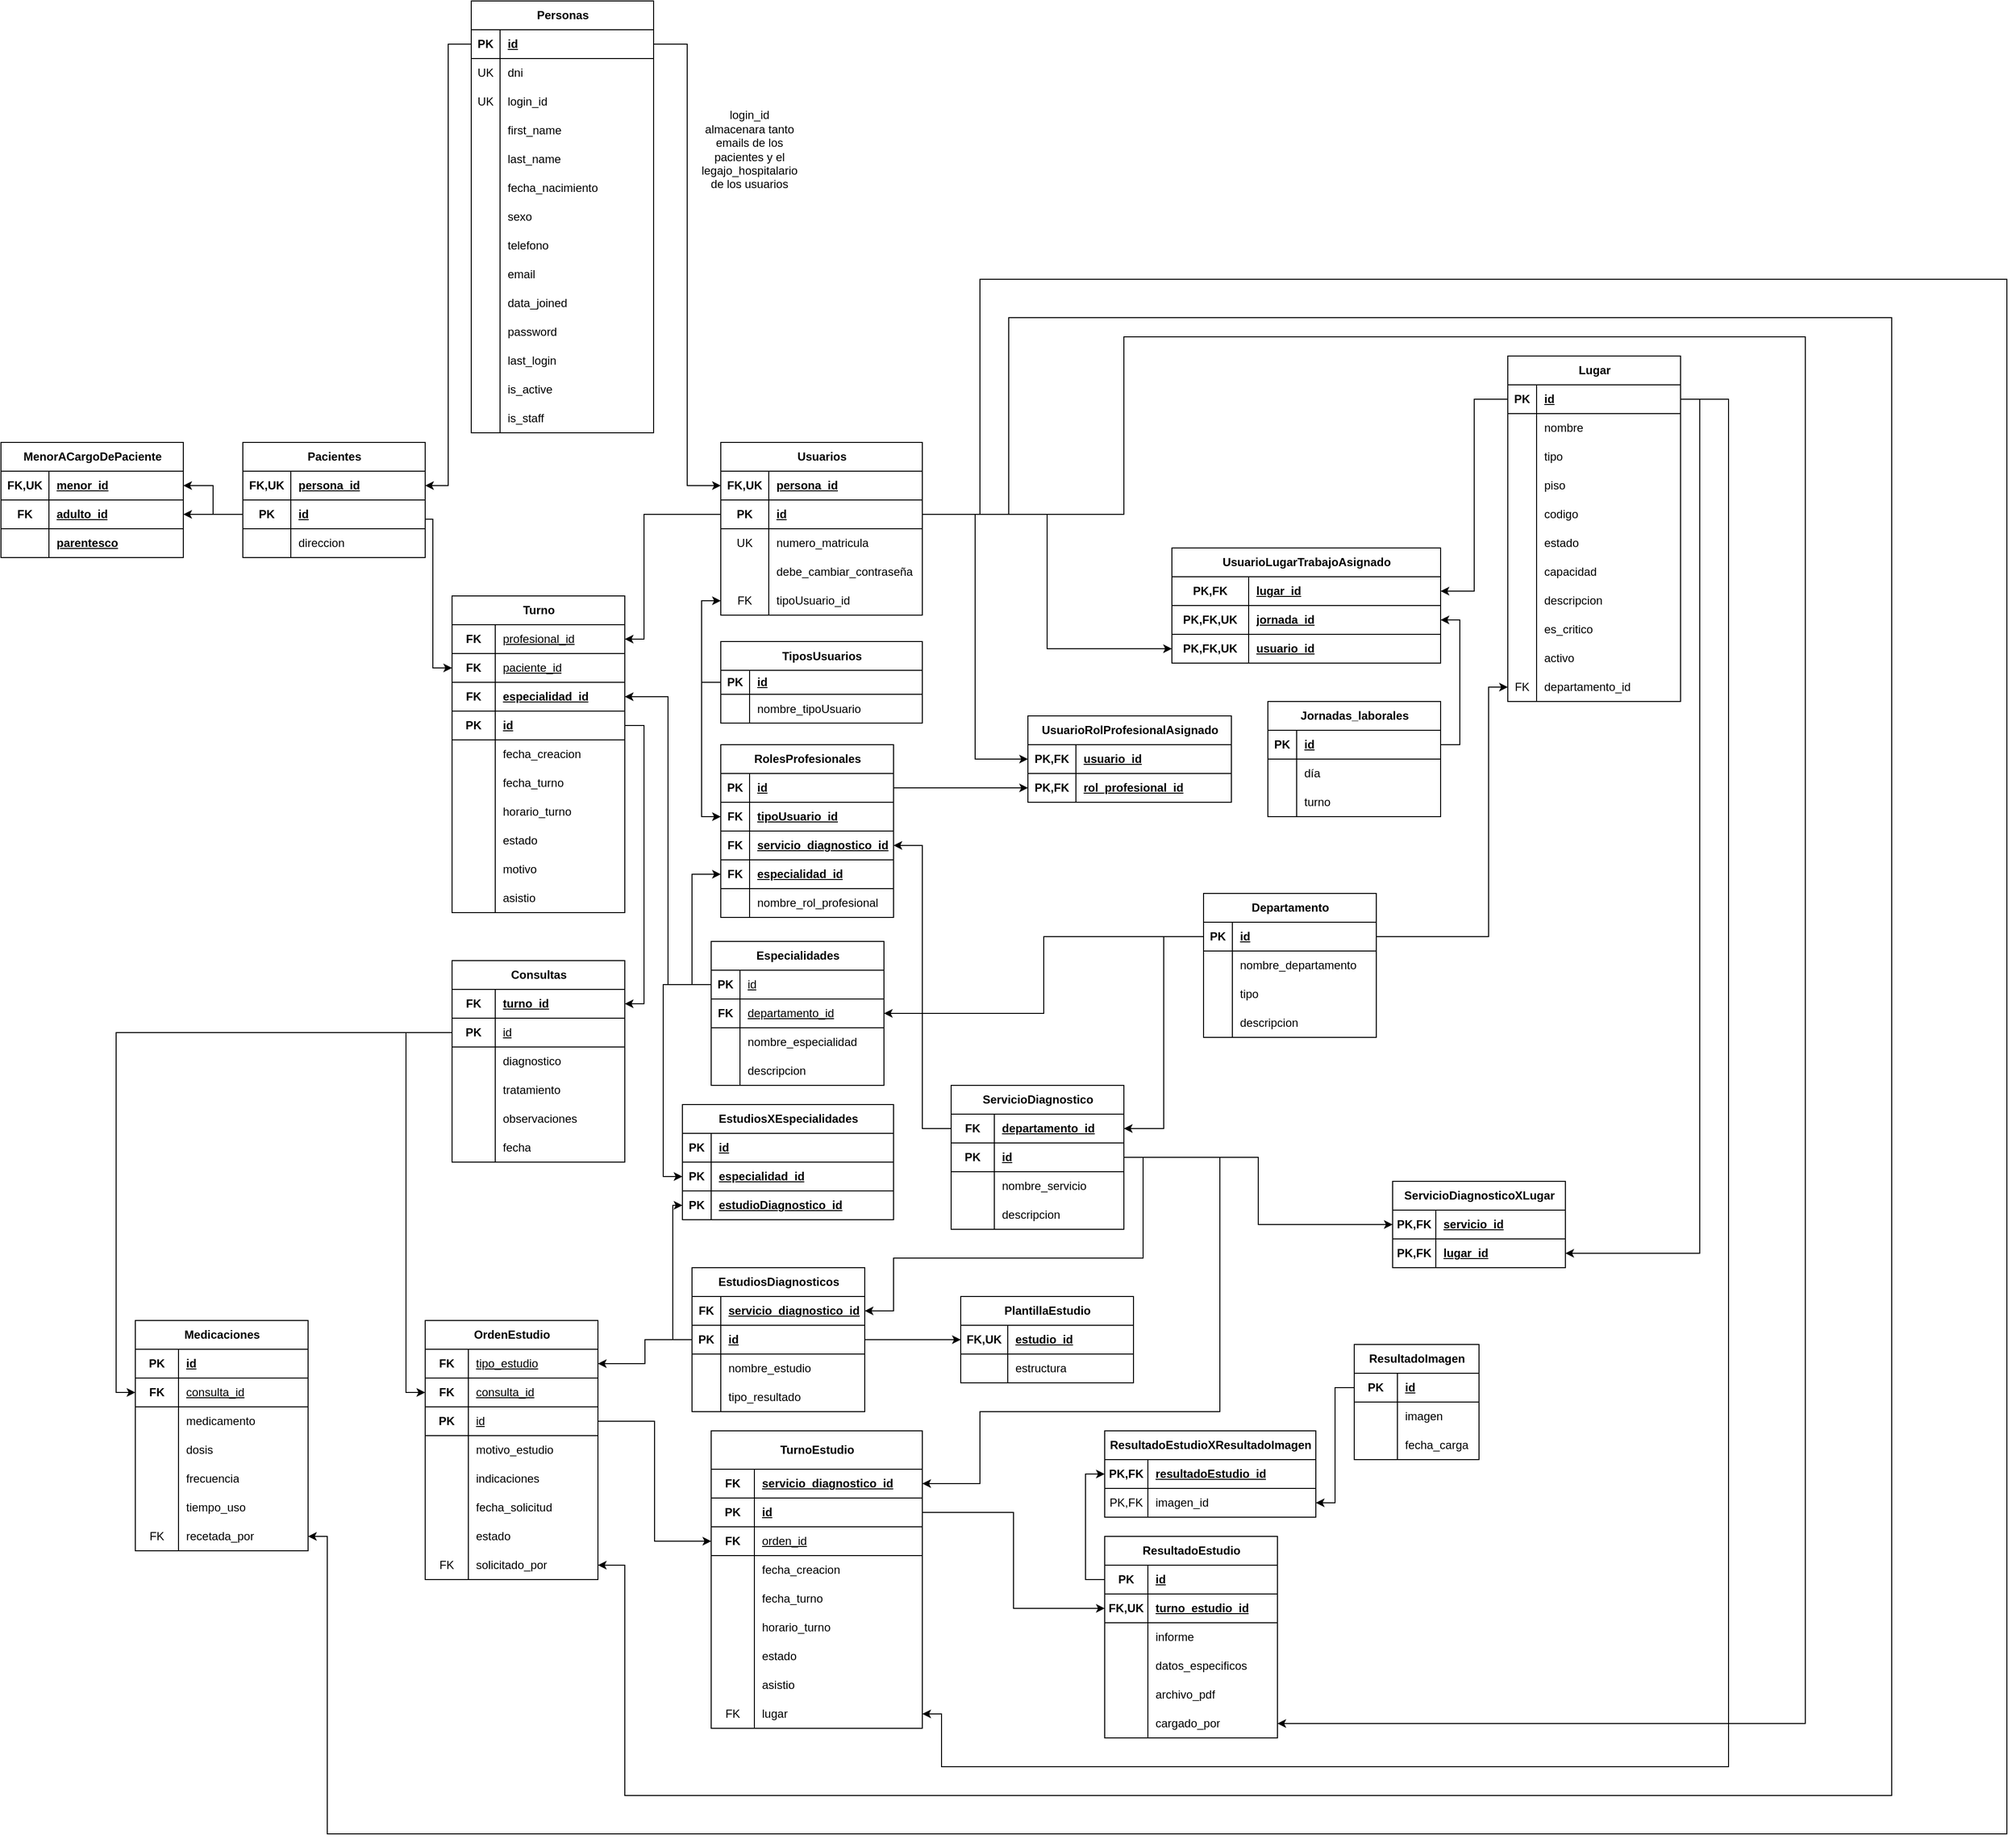<mxfile version="28.2.7">
  <diagram name="Página-1" id="xvVJo7O0KdisBpUAQcI2">
    <mxGraphModel dx="1084" dy="3047" grid="1" gridSize="10" guides="1" tooltips="1" connect="1" arrows="1" fold="1" page="1" pageScale="1" pageWidth="827" pageHeight="1169" math="0" shadow="0">
      <root>
        <mxCell id="0" />
        <mxCell id="1" parent="0" />
        <mxCell id="8nxewKtGd_l8euMqEy6s-1" value="Personas" style="shape=table;startSize=30;container=1;collapsible=1;childLayout=tableLayout;fixedRows=1;rowLines=0;fontStyle=1;align=center;resizeLast=1;html=1;" parent="1" vertex="1">
          <mxGeometry x="3770" y="-610" width="190" height="450" as="geometry">
            <mxRectangle x="250" y="10" width="90" height="30" as="alternateBounds" />
          </mxGeometry>
        </mxCell>
        <mxCell id="8nxewKtGd_l8euMqEy6s-2" value="" style="shape=tableRow;horizontal=0;startSize=0;swimlaneHead=0;swimlaneBody=0;fillColor=none;collapsible=0;dropTarget=0;points=[[0,0.5],[1,0.5]];portConstraint=eastwest;top=0;left=0;right=0;bottom=1;" parent="8nxewKtGd_l8euMqEy6s-1" vertex="1">
          <mxGeometry y="30" width="190" height="30" as="geometry" />
        </mxCell>
        <mxCell id="8nxewKtGd_l8euMqEy6s-3" value="PK" style="shape=partialRectangle;connectable=0;fillColor=none;top=0;left=0;bottom=0;right=0;fontStyle=1;overflow=hidden;whiteSpace=wrap;html=1;" parent="8nxewKtGd_l8euMqEy6s-2" vertex="1">
          <mxGeometry width="30" height="30" as="geometry">
            <mxRectangle width="30" height="30" as="alternateBounds" />
          </mxGeometry>
        </mxCell>
        <mxCell id="8nxewKtGd_l8euMqEy6s-4" value="id" style="shape=partialRectangle;connectable=0;fillColor=none;top=0;left=0;bottom=0;right=0;align=left;spacingLeft=6;fontStyle=5;overflow=hidden;whiteSpace=wrap;html=1;" parent="8nxewKtGd_l8euMqEy6s-2" vertex="1">
          <mxGeometry x="30" width="160" height="30" as="geometry">
            <mxRectangle width="160" height="30" as="alternateBounds" />
          </mxGeometry>
        </mxCell>
        <mxCell id="8nxewKtGd_l8euMqEy6s-5" value="" style="shape=tableRow;horizontal=0;startSize=0;swimlaneHead=0;swimlaneBody=0;fillColor=none;collapsible=0;dropTarget=0;points=[[0,0.5],[1,0.5]];portConstraint=eastwest;top=0;left=0;right=0;bottom=0;" parent="8nxewKtGd_l8euMqEy6s-1" vertex="1">
          <mxGeometry y="60" width="190" height="30" as="geometry" />
        </mxCell>
        <mxCell id="8nxewKtGd_l8euMqEy6s-6" value="UK" style="shape=partialRectangle;connectable=0;fillColor=none;top=0;left=0;bottom=0;right=0;editable=1;overflow=hidden;whiteSpace=wrap;html=1;" parent="8nxewKtGd_l8euMqEy6s-5" vertex="1">
          <mxGeometry width="30" height="30" as="geometry">
            <mxRectangle width="30" height="30" as="alternateBounds" />
          </mxGeometry>
        </mxCell>
        <mxCell id="8nxewKtGd_l8euMqEy6s-7" value="dni" style="shape=partialRectangle;connectable=0;fillColor=none;top=0;left=0;bottom=0;right=0;align=left;spacingLeft=6;overflow=hidden;whiteSpace=wrap;html=1;" parent="8nxewKtGd_l8euMqEy6s-5" vertex="1">
          <mxGeometry x="30" width="160" height="30" as="geometry">
            <mxRectangle width="160" height="30" as="alternateBounds" />
          </mxGeometry>
        </mxCell>
        <mxCell id="8nxewKtGd_l8euMqEy6s-8" value="" style="shape=tableRow;horizontal=0;startSize=0;swimlaneHead=0;swimlaneBody=0;fillColor=none;collapsible=0;dropTarget=0;points=[[0,0.5],[1,0.5]];portConstraint=eastwest;top=0;left=0;right=0;bottom=0;" parent="8nxewKtGd_l8euMqEy6s-1" vertex="1">
          <mxGeometry y="90" width="190" height="30" as="geometry" />
        </mxCell>
        <mxCell id="8nxewKtGd_l8euMqEy6s-9" value="UK" style="shape=partialRectangle;connectable=0;fillColor=none;top=0;left=0;bottom=0;right=0;editable=1;overflow=hidden;whiteSpace=wrap;html=1;" parent="8nxewKtGd_l8euMqEy6s-8" vertex="1">
          <mxGeometry width="30" height="30" as="geometry">
            <mxRectangle width="30" height="30" as="alternateBounds" />
          </mxGeometry>
        </mxCell>
        <mxCell id="8nxewKtGd_l8euMqEy6s-10" value="login_id" style="shape=partialRectangle;connectable=0;fillColor=none;top=0;left=0;bottom=0;right=0;align=left;spacingLeft=6;overflow=hidden;whiteSpace=wrap;html=1;" parent="8nxewKtGd_l8euMqEy6s-8" vertex="1">
          <mxGeometry x="30" width="160" height="30" as="geometry">
            <mxRectangle width="160" height="30" as="alternateBounds" />
          </mxGeometry>
        </mxCell>
        <mxCell id="8nxewKtGd_l8euMqEy6s-11" value="" style="shape=tableRow;horizontal=0;startSize=0;swimlaneHead=0;swimlaneBody=0;fillColor=none;collapsible=0;dropTarget=0;points=[[0,0.5],[1,0.5]];portConstraint=eastwest;top=0;left=0;right=0;bottom=0;" parent="8nxewKtGd_l8euMqEy6s-1" vertex="1">
          <mxGeometry y="120" width="190" height="30" as="geometry" />
        </mxCell>
        <mxCell id="8nxewKtGd_l8euMqEy6s-12" value="" style="shape=partialRectangle;connectable=0;fillColor=none;top=0;left=0;bottom=0;right=0;editable=1;overflow=hidden;whiteSpace=wrap;html=1;" parent="8nxewKtGd_l8euMqEy6s-11" vertex="1">
          <mxGeometry width="30" height="30" as="geometry">
            <mxRectangle width="30" height="30" as="alternateBounds" />
          </mxGeometry>
        </mxCell>
        <mxCell id="8nxewKtGd_l8euMqEy6s-13" value="first_name" style="shape=partialRectangle;connectable=0;fillColor=none;top=0;left=0;bottom=0;right=0;align=left;spacingLeft=6;overflow=hidden;whiteSpace=wrap;html=1;" parent="8nxewKtGd_l8euMqEy6s-11" vertex="1">
          <mxGeometry x="30" width="160" height="30" as="geometry">
            <mxRectangle width="160" height="30" as="alternateBounds" />
          </mxGeometry>
        </mxCell>
        <mxCell id="8nxewKtGd_l8euMqEy6s-14" value="" style="shape=tableRow;horizontal=0;startSize=0;swimlaneHead=0;swimlaneBody=0;fillColor=none;collapsible=0;dropTarget=0;points=[[0,0.5],[1,0.5]];portConstraint=eastwest;top=0;left=0;right=0;bottom=0;" parent="8nxewKtGd_l8euMqEy6s-1" vertex="1">
          <mxGeometry y="150" width="190" height="30" as="geometry" />
        </mxCell>
        <mxCell id="8nxewKtGd_l8euMqEy6s-15" value="" style="shape=partialRectangle;connectable=0;fillColor=none;top=0;left=0;bottom=0;right=0;editable=1;overflow=hidden;whiteSpace=wrap;html=1;" parent="8nxewKtGd_l8euMqEy6s-14" vertex="1">
          <mxGeometry width="30" height="30" as="geometry">
            <mxRectangle width="30" height="30" as="alternateBounds" />
          </mxGeometry>
        </mxCell>
        <mxCell id="8nxewKtGd_l8euMqEy6s-16" value="last_name" style="shape=partialRectangle;connectable=0;fillColor=none;top=0;left=0;bottom=0;right=0;align=left;spacingLeft=6;overflow=hidden;whiteSpace=wrap;html=1;" parent="8nxewKtGd_l8euMqEy6s-14" vertex="1">
          <mxGeometry x="30" width="160" height="30" as="geometry">
            <mxRectangle width="160" height="30" as="alternateBounds" />
          </mxGeometry>
        </mxCell>
        <mxCell id="8nxewKtGd_l8euMqEy6s-17" value="" style="shape=tableRow;horizontal=0;startSize=0;swimlaneHead=0;swimlaneBody=0;fillColor=none;collapsible=0;dropTarget=0;points=[[0,0.5],[1,0.5]];portConstraint=eastwest;top=0;left=0;right=0;bottom=0;" parent="8nxewKtGd_l8euMqEy6s-1" vertex="1">
          <mxGeometry y="180" width="190" height="30" as="geometry" />
        </mxCell>
        <mxCell id="8nxewKtGd_l8euMqEy6s-18" value="" style="shape=partialRectangle;connectable=0;fillColor=none;top=0;left=0;bottom=0;right=0;editable=1;overflow=hidden;whiteSpace=wrap;html=1;" parent="8nxewKtGd_l8euMqEy6s-17" vertex="1">
          <mxGeometry width="30" height="30" as="geometry">
            <mxRectangle width="30" height="30" as="alternateBounds" />
          </mxGeometry>
        </mxCell>
        <mxCell id="8nxewKtGd_l8euMqEy6s-19" value="fecha_nacimiento" style="shape=partialRectangle;connectable=0;fillColor=none;top=0;left=0;bottom=0;right=0;align=left;spacingLeft=6;overflow=hidden;whiteSpace=wrap;html=1;" parent="8nxewKtGd_l8euMqEy6s-17" vertex="1">
          <mxGeometry x="30" width="160" height="30" as="geometry">
            <mxRectangle width="160" height="30" as="alternateBounds" />
          </mxGeometry>
        </mxCell>
        <mxCell id="8nxewKtGd_l8euMqEy6s-20" value="" style="shape=tableRow;horizontal=0;startSize=0;swimlaneHead=0;swimlaneBody=0;fillColor=none;collapsible=0;dropTarget=0;points=[[0,0.5],[1,0.5]];portConstraint=eastwest;top=0;left=0;right=0;bottom=0;" parent="8nxewKtGd_l8euMqEy6s-1" vertex="1">
          <mxGeometry y="210" width="190" height="30" as="geometry" />
        </mxCell>
        <mxCell id="8nxewKtGd_l8euMqEy6s-21" value="" style="shape=partialRectangle;connectable=0;fillColor=none;top=0;left=0;bottom=0;right=0;editable=1;overflow=hidden;whiteSpace=wrap;html=1;" parent="8nxewKtGd_l8euMqEy6s-20" vertex="1">
          <mxGeometry width="30" height="30" as="geometry">
            <mxRectangle width="30" height="30" as="alternateBounds" />
          </mxGeometry>
        </mxCell>
        <mxCell id="8nxewKtGd_l8euMqEy6s-22" value="sexo" style="shape=partialRectangle;connectable=0;fillColor=none;top=0;left=0;bottom=0;right=0;align=left;spacingLeft=6;overflow=hidden;whiteSpace=wrap;html=1;" parent="8nxewKtGd_l8euMqEy6s-20" vertex="1">
          <mxGeometry x="30" width="160" height="30" as="geometry">
            <mxRectangle width="160" height="30" as="alternateBounds" />
          </mxGeometry>
        </mxCell>
        <mxCell id="8nxewKtGd_l8euMqEy6s-23" value="" style="shape=tableRow;horizontal=0;startSize=0;swimlaneHead=0;swimlaneBody=0;fillColor=none;collapsible=0;dropTarget=0;points=[[0,0.5],[1,0.5]];portConstraint=eastwest;top=0;left=0;right=0;bottom=0;" parent="8nxewKtGd_l8euMqEy6s-1" vertex="1">
          <mxGeometry y="240" width="190" height="30" as="geometry" />
        </mxCell>
        <mxCell id="8nxewKtGd_l8euMqEy6s-24" value="" style="shape=partialRectangle;connectable=0;fillColor=none;top=0;left=0;bottom=0;right=0;editable=1;overflow=hidden;whiteSpace=wrap;html=1;" parent="8nxewKtGd_l8euMqEy6s-23" vertex="1">
          <mxGeometry width="30" height="30" as="geometry">
            <mxRectangle width="30" height="30" as="alternateBounds" />
          </mxGeometry>
        </mxCell>
        <mxCell id="8nxewKtGd_l8euMqEy6s-25" value="telefono" style="shape=partialRectangle;connectable=0;fillColor=none;top=0;left=0;bottom=0;right=0;align=left;spacingLeft=6;overflow=hidden;whiteSpace=wrap;html=1;" parent="8nxewKtGd_l8euMqEy6s-23" vertex="1">
          <mxGeometry x="30" width="160" height="30" as="geometry">
            <mxRectangle width="160" height="30" as="alternateBounds" />
          </mxGeometry>
        </mxCell>
        <mxCell id="8nxewKtGd_l8euMqEy6s-64" value="" style="shape=tableRow;horizontal=0;startSize=0;swimlaneHead=0;swimlaneBody=0;fillColor=none;collapsible=0;dropTarget=0;points=[[0,0.5],[1,0.5]];portConstraint=eastwest;top=0;left=0;right=0;bottom=0;" parent="8nxewKtGd_l8euMqEy6s-1" vertex="1">
          <mxGeometry y="270" width="190" height="30" as="geometry" />
        </mxCell>
        <mxCell id="8nxewKtGd_l8euMqEy6s-65" value="" style="shape=partialRectangle;connectable=0;fillColor=none;top=0;left=0;bottom=0;right=0;editable=1;overflow=hidden;whiteSpace=wrap;html=1;" parent="8nxewKtGd_l8euMqEy6s-64" vertex="1">
          <mxGeometry width="30" height="30" as="geometry">
            <mxRectangle width="30" height="30" as="alternateBounds" />
          </mxGeometry>
        </mxCell>
        <mxCell id="8nxewKtGd_l8euMqEy6s-66" value="email" style="shape=partialRectangle;connectable=0;fillColor=none;top=0;left=0;bottom=0;right=0;align=left;spacingLeft=6;overflow=hidden;whiteSpace=wrap;html=1;" parent="8nxewKtGd_l8euMqEy6s-64" vertex="1">
          <mxGeometry x="30" width="160" height="30" as="geometry">
            <mxRectangle width="160" height="30" as="alternateBounds" />
          </mxGeometry>
        </mxCell>
        <mxCell id="8nxewKtGd_l8euMqEy6s-26" value="" style="shape=tableRow;horizontal=0;startSize=0;swimlaneHead=0;swimlaneBody=0;fillColor=none;collapsible=0;dropTarget=0;points=[[0,0.5],[1,0.5]];portConstraint=eastwest;top=0;left=0;right=0;bottom=0;" parent="8nxewKtGd_l8euMqEy6s-1" vertex="1">
          <mxGeometry y="300" width="190" height="30" as="geometry" />
        </mxCell>
        <mxCell id="8nxewKtGd_l8euMqEy6s-27" value="" style="shape=partialRectangle;connectable=0;fillColor=none;top=0;left=0;bottom=0;right=0;editable=1;overflow=hidden;whiteSpace=wrap;html=1;" parent="8nxewKtGd_l8euMqEy6s-26" vertex="1">
          <mxGeometry width="30" height="30" as="geometry">
            <mxRectangle width="30" height="30" as="alternateBounds" />
          </mxGeometry>
        </mxCell>
        <mxCell id="8nxewKtGd_l8euMqEy6s-28" value="data_joined" style="shape=partialRectangle;connectable=0;fillColor=none;top=0;left=0;bottom=0;right=0;align=left;spacingLeft=6;overflow=hidden;whiteSpace=wrap;html=1;" parent="8nxewKtGd_l8euMqEy6s-26" vertex="1">
          <mxGeometry x="30" width="160" height="30" as="geometry">
            <mxRectangle width="160" height="30" as="alternateBounds" />
          </mxGeometry>
        </mxCell>
        <mxCell id="8nxewKtGd_l8euMqEy6s-29" value="" style="shape=tableRow;horizontal=0;startSize=0;swimlaneHead=0;swimlaneBody=0;fillColor=none;collapsible=0;dropTarget=0;points=[[0,0.5],[1,0.5]];portConstraint=eastwest;top=0;left=0;right=0;bottom=0;" parent="8nxewKtGd_l8euMqEy6s-1" vertex="1">
          <mxGeometry y="330" width="190" height="30" as="geometry" />
        </mxCell>
        <mxCell id="8nxewKtGd_l8euMqEy6s-30" value="" style="shape=partialRectangle;connectable=0;fillColor=none;top=0;left=0;bottom=0;right=0;editable=1;overflow=hidden;whiteSpace=wrap;html=1;" parent="8nxewKtGd_l8euMqEy6s-29" vertex="1">
          <mxGeometry width="30" height="30" as="geometry">
            <mxRectangle width="30" height="30" as="alternateBounds" />
          </mxGeometry>
        </mxCell>
        <mxCell id="8nxewKtGd_l8euMqEy6s-31" value="password" style="shape=partialRectangle;connectable=0;fillColor=none;top=0;left=0;bottom=0;right=0;align=left;spacingLeft=6;overflow=hidden;whiteSpace=wrap;html=1;" parent="8nxewKtGd_l8euMqEy6s-29" vertex="1">
          <mxGeometry x="30" width="160" height="30" as="geometry">
            <mxRectangle width="160" height="30" as="alternateBounds" />
          </mxGeometry>
        </mxCell>
        <mxCell id="8nxewKtGd_l8euMqEy6s-32" value="" style="shape=tableRow;horizontal=0;startSize=0;swimlaneHead=0;swimlaneBody=0;fillColor=none;collapsible=0;dropTarget=0;points=[[0,0.5],[1,0.5]];portConstraint=eastwest;top=0;left=0;right=0;bottom=0;" parent="8nxewKtGd_l8euMqEy6s-1" vertex="1">
          <mxGeometry y="360" width="190" height="30" as="geometry" />
        </mxCell>
        <mxCell id="8nxewKtGd_l8euMqEy6s-33" value="" style="shape=partialRectangle;connectable=0;fillColor=none;top=0;left=0;bottom=0;right=0;editable=1;overflow=hidden;whiteSpace=wrap;html=1;" parent="8nxewKtGd_l8euMqEy6s-32" vertex="1">
          <mxGeometry width="30" height="30" as="geometry">
            <mxRectangle width="30" height="30" as="alternateBounds" />
          </mxGeometry>
        </mxCell>
        <mxCell id="8nxewKtGd_l8euMqEy6s-34" value="last_login" style="shape=partialRectangle;connectable=0;fillColor=none;top=0;left=0;bottom=0;right=0;align=left;spacingLeft=6;overflow=hidden;whiteSpace=wrap;html=1;" parent="8nxewKtGd_l8euMqEy6s-32" vertex="1">
          <mxGeometry x="30" width="160" height="30" as="geometry">
            <mxRectangle width="160" height="30" as="alternateBounds" />
          </mxGeometry>
        </mxCell>
        <mxCell id="8nxewKtGd_l8euMqEy6s-35" value="" style="shape=tableRow;horizontal=0;startSize=0;swimlaneHead=0;swimlaneBody=0;fillColor=none;collapsible=0;dropTarget=0;points=[[0,0.5],[1,0.5]];portConstraint=eastwest;top=0;left=0;right=0;bottom=0;" parent="8nxewKtGd_l8euMqEy6s-1" vertex="1">
          <mxGeometry y="390" width="190" height="30" as="geometry" />
        </mxCell>
        <mxCell id="8nxewKtGd_l8euMqEy6s-36" value="" style="shape=partialRectangle;connectable=0;fillColor=none;top=0;left=0;bottom=0;right=0;editable=1;overflow=hidden;whiteSpace=wrap;html=1;" parent="8nxewKtGd_l8euMqEy6s-35" vertex="1">
          <mxGeometry width="30" height="30" as="geometry">
            <mxRectangle width="30" height="30" as="alternateBounds" />
          </mxGeometry>
        </mxCell>
        <mxCell id="8nxewKtGd_l8euMqEy6s-37" value="is_active" style="shape=partialRectangle;connectable=0;fillColor=none;top=0;left=0;bottom=0;right=0;align=left;spacingLeft=6;overflow=hidden;whiteSpace=wrap;html=1;" parent="8nxewKtGd_l8euMqEy6s-35" vertex="1">
          <mxGeometry x="30" width="160" height="30" as="geometry">
            <mxRectangle width="160" height="30" as="alternateBounds" />
          </mxGeometry>
        </mxCell>
        <mxCell id="8nxewKtGd_l8euMqEy6s-524" value="" style="shape=tableRow;horizontal=0;startSize=0;swimlaneHead=0;swimlaneBody=0;fillColor=none;collapsible=0;dropTarget=0;points=[[0,0.5],[1,0.5]];portConstraint=eastwest;top=0;left=0;right=0;bottom=0;" parent="8nxewKtGd_l8euMqEy6s-1" vertex="1">
          <mxGeometry y="420" width="190" height="30" as="geometry" />
        </mxCell>
        <mxCell id="8nxewKtGd_l8euMqEy6s-525" value="" style="shape=partialRectangle;connectable=0;fillColor=none;top=0;left=0;bottom=0;right=0;editable=1;overflow=hidden;whiteSpace=wrap;html=1;" parent="8nxewKtGd_l8euMqEy6s-524" vertex="1">
          <mxGeometry width="30" height="30" as="geometry">
            <mxRectangle width="30" height="30" as="alternateBounds" />
          </mxGeometry>
        </mxCell>
        <mxCell id="8nxewKtGd_l8euMqEy6s-526" value="is_staff" style="shape=partialRectangle;connectable=0;fillColor=none;top=0;left=0;bottom=0;right=0;align=left;spacingLeft=6;overflow=hidden;whiteSpace=wrap;html=1;" parent="8nxewKtGd_l8euMqEy6s-524" vertex="1">
          <mxGeometry x="30" width="160" height="30" as="geometry">
            <mxRectangle width="160" height="30" as="alternateBounds" />
          </mxGeometry>
        </mxCell>
        <mxCell id="8nxewKtGd_l8euMqEy6s-38" value="Pacientes" style="shape=table;startSize=30;container=1;collapsible=1;childLayout=tableLayout;fixedRows=1;rowLines=0;fontStyle=1;align=center;resizeLast=1;html=1;" parent="1" vertex="1">
          <mxGeometry x="3532" y="-150" width="190" height="120" as="geometry">
            <mxRectangle x="250" y="10" width="90" height="30" as="alternateBounds" />
          </mxGeometry>
        </mxCell>
        <mxCell id="8nxewKtGd_l8euMqEy6s-39" value="" style="shape=tableRow;horizontal=0;startSize=0;swimlaneHead=0;swimlaneBody=0;fillColor=none;collapsible=0;dropTarget=0;points=[[0,0.5],[1,0.5]];portConstraint=eastwest;top=0;left=0;right=0;bottom=1;" parent="8nxewKtGd_l8euMqEy6s-38" vertex="1">
          <mxGeometry y="30" width="190" height="30" as="geometry" />
        </mxCell>
        <mxCell id="8nxewKtGd_l8euMqEy6s-40" value="FK,UK" style="shape=partialRectangle;connectable=0;fillColor=none;top=0;left=0;bottom=0;right=0;fontStyle=1;overflow=hidden;whiteSpace=wrap;html=1;" parent="8nxewKtGd_l8euMqEy6s-39" vertex="1">
          <mxGeometry width="50" height="30" as="geometry">
            <mxRectangle width="50" height="30" as="alternateBounds" />
          </mxGeometry>
        </mxCell>
        <mxCell id="8nxewKtGd_l8euMqEy6s-41" value="persona_id" style="shape=partialRectangle;connectable=0;fillColor=none;top=0;left=0;bottom=0;right=0;align=left;spacingLeft=6;fontStyle=5;overflow=hidden;whiteSpace=wrap;html=1;" parent="8nxewKtGd_l8euMqEy6s-39" vertex="1">
          <mxGeometry x="50" width="140" height="30" as="geometry">
            <mxRectangle width="140" height="30" as="alternateBounds" />
          </mxGeometry>
        </mxCell>
        <mxCell id="8nxewKtGd_l8euMqEy6s-42" value="" style="shape=tableRow;horizontal=0;startSize=0;swimlaneHead=0;swimlaneBody=0;fillColor=none;collapsible=0;dropTarget=0;points=[[0,0.5],[1,0.5]];portConstraint=eastwest;top=0;left=0;right=0;bottom=1;" parent="8nxewKtGd_l8euMqEy6s-38" vertex="1">
          <mxGeometry y="60" width="190" height="30" as="geometry" />
        </mxCell>
        <mxCell id="8nxewKtGd_l8euMqEy6s-43" value="PK" style="shape=partialRectangle;connectable=0;fillColor=none;top=0;left=0;bottom=0;right=0;fontStyle=1;overflow=hidden;whiteSpace=wrap;html=1;" parent="8nxewKtGd_l8euMqEy6s-42" vertex="1">
          <mxGeometry width="50" height="30" as="geometry">
            <mxRectangle width="50" height="30" as="alternateBounds" />
          </mxGeometry>
        </mxCell>
        <mxCell id="8nxewKtGd_l8euMqEy6s-44" value="id" style="shape=partialRectangle;connectable=0;fillColor=none;top=0;left=0;bottom=0;right=0;align=left;spacingLeft=6;fontStyle=5;overflow=hidden;whiteSpace=wrap;html=1;" parent="8nxewKtGd_l8euMqEy6s-42" vertex="1">
          <mxGeometry x="50" width="140" height="30" as="geometry">
            <mxRectangle width="140" height="30" as="alternateBounds" />
          </mxGeometry>
        </mxCell>
        <mxCell id="8nxewKtGd_l8euMqEy6s-45" value="" style="shape=tableRow;horizontal=0;startSize=0;swimlaneHead=0;swimlaneBody=0;fillColor=none;collapsible=0;dropTarget=0;points=[[0,0.5],[1,0.5]];portConstraint=eastwest;top=0;left=0;right=0;bottom=0;" parent="8nxewKtGd_l8euMqEy6s-38" vertex="1">
          <mxGeometry y="90" width="190" height="30" as="geometry" />
        </mxCell>
        <mxCell id="8nxewKtGd_l8euMqEy6s-46" value="" style="shape=partialRectangle;connectable=0;fillColor=none;top=0;left=0;bottom=0;right=0;editable=1;overflow=hidden;whiteSpace=wrap;html=1;" parent="8nxewKtGd_l8euMqEy6s-45" vertex="1">
          <mxGeometry width="50" height="30" as="geometry">
            <mxRectangle width="50" height="30" as="alternateBounds" />
          </mxGeometry>
        </mxCell>
        <mxCell id="8nxewKtGd_l8euMqEy6s-47" value="direccion" style="shape=partialRectangle;connectable=0;fillColor=none;top=0;left=0;bottom=0;right=0;align=left;spacingLeft=6;overflow=hidden;whiteSpace=wrap;html=1;" parent="8nxewKtGd_l8euMqEy6s-45" vertex="1">
          <mxGeometry x="50" width="140" height="30" as="geometry">
            <mxRectangle width="140" height="30" as="alternateBounds" />
          </mxGeometry>
        </mxCell>
        <mxCell id="8nxewKtGd_l8euMqEy6s-48" value="MenorACargoDePaciente" style="shape=table;startSize=30;container=1;collapsible=1;childLayout=tableLayout;fixedRows=1;rowLines=0;fontStyle=1;align=center;resizeLast=1;html=1;" parent="1" vertex="1">
          <mxGeometry x="3280" y="-150" width="190" height="120" as="geometry">
            <mxRectangle x="250" y="10" width="90" height="30" as="alternateBounds" />
          </mxGeometry>
        </mxCell>
        <mxCell id="8nxewKtGd_l8euMqEy6s-49" value="" style="shape=tableRow;horizontal=0;startSize=0;swimlaneHead=0;swimlaneBody=0;fillColor=none;collapsible=0;dropTarget=0;points=[[0,0.5],[1,0.5]];portConstraint=eastwest;top=0;left=0;right=0;bottom=1;" parent="8nxewKtGd_l8euMqEy6s-48" vertex="1">
          <mxGeometry y="30" width="190" height="30" as="geometry" />
        </mxCell>
        <mxCell id="8nxewKtGd_l8euMqEy6s-50" value="FK,UK" style="shape=partialRectangle;connectable=0;fillColor=none;top=0;left=0;bottom=0;right=0;fontStyle=1;overflow=hidden;whiteSpace=wrap;html=1;" parent="8nxewKtGd_l8euMqEy6s-49" vertex="1">
          <mxGeometry width="50" height="30" as="geometry">
            <mxRectangle width="50" height="30" as="alternateBounds" />
          </mxGeometry>
        </mxCell>
        <mxCell id="8nxewKtGd_l8euMqEy6s-51" value="menor_id" style="shape=partialRectangle;connectable=0;fillColor=none;top=0;left=0;bottom=0;right=0;align=left;spacingLeft=6;fontStyle=5;overflow=hidden;whiteSpace=wrap;html=1;" parent="8nxewKtGd_l8euMqEy6s-49" vertex="1">
          <mxGeometry x="50" width="140" height="30" as="geometry">
            <mxRectangle width="140" height="30" as="alternateBounds" />
          </mxGeometry>
        </mxCell>
        <mxCell id="8nxewKtGd_l8euMqEy6s-52" value="" style="shape=tableRow;horizontal=0;startSize=0;swimlaneHead=0;swimlaneBody=0;fillColor=none;collapsible=0;dropTarget=0;points=[[0,0.5],[1,0.5]];portConstraint=eastwest;top=0;left=0;right=0;bottom=1;" parent="8nxewKtGd_l8euMqEy6s-48" vertex="1">
          <mxGeometry y="60" width="190" height="30" as="geometry" />
        </mxCell>
        <mxCell id="8nxewKtGd_l8euMqEy6s-53" value="FK" style="shape=partialRectangle;connectable=0;fillColor=none;top=0;left=0;bottom=0;right=0;fontStyle=1;overflow=hidden;whiteSpace=wrap;html=1;" parent="8nxewKtGd_l8euMqEy6s-52" vertex="1">
          <mxGeometry width="50" height="30" as="geometry">
            <mxRectangle width="50" height="30" as="alternateBounds" />
          </mxGeometry>
        </mxCell>
        <mxCell id="8nxewKtGd_l8euMqEy6s-54" value="adulto_id" style="shape=partialRectangle;connectable=0;fillColor=none;top=0;left=0;bottom=0;right=0;align=left;spacingLeft=6;fontStyle=5;overflow=hidden;whiteSpace=wrap;html=1;" parent="8nxewKtGd_l8euMqEy6s-52" vertex="1">
          <mxGeometry x="50" width="140" height="30" as="geometry">
            <mxRectangle width="140" height="30" as="alternateBounds" />
          </mxGeometry>
        </mxCell>
        <mxCell id="8nxewKtGd_l8euMqEy6s-55" value="" style="shape=tableRow;horizontal=0;startSize=0;swimlaneHead=0;swimlaneBody=0;fillColor=none;collapsible=0;dropTarget=0;points=[[0,0.5],[1,0.5]];portConstraint=eastwest;top=0;left=0;right=0;bottom=1;" parent="8nxewKtGd_l8euMqEy6s-48" vertex="1">
          <mxGeometry y="90" width="190" height="30" as="geometry" />
        </mxCell>
        <mxCell id="8nxewKtGd_l8euMqEy6s-56" value="" style="shape=partialRectangle;connectable=0;fillColor=none;top=0;left=0;bottom=0;right=0;fontStyle=1;overflow=hidden;whiteSpace=wrap;html=1;" parent="8nxewKtGd_l8euMqEy6s-55" vertex="1">
          <mxGeometry width="50" height="30" as="geometry">
            <mxRectangle width="50" height="30" as="alternateBounds" />
          </mxGeometry>
        </mxCell>
        <mxCell id="8nxewKtGd_l8euMqEy6s-57" value="parentesco" style="shape=partialRectangle;connectable=0;fillColor=none;top=0;left=0;bottom=0;right=0;align=left;spacingLeft=6;fontStyle=5;overflow=hidden;whiteSpace=wrap;html=1;" parent="8nxewKtGd_l8euMqEy6s-55" vertex="1">
          <mxGeometry x="50" width="140" height="30" as="geometry">
            <mxRectangle width="140" height="30" as="alternateBounds" />
          </mxGeometry>
        </mxCell>
        <mxCell id="8nxewKtGd_l8euMqEy6s-58" style="edgeStyle=orthogonalEdgeStyle;rounded=0;orthogonalLoop=1;jettySize=auto;html=1;exitX=0;exitY=0.5;exitDx=0;exitDy=0;entryX=1;entryY=0.5;entryDx=0;entryDy=0;" parent="1" source="8nxewKtGd_l8euMqEy6s-2" target="8nxewKtGd_l8euMqEy6s-39" edge="1">
          <mxGeometry relative="1" as="geometry" />
        </mxCell>
        <mxCell id="8nxewKtGd_l8euMqEy6s-59" style="edgeStyle=orthogonalEdgeStyle;rounded=0;orthogonalLoop=1;jettySize=auto;html=1;exitX=0;exitY=0.5;exitDx=0;exitDy=0;entryX=1;entryY=0.5;entryDx=0;entryDy=0;" parent="1" source="8nxewKtGd_l8euMqEy6s-42" target="8nxewKtGd_l8euMqEy6s-49" edge="1">
          <mxGeometry relative="1" as="geometry" />
        </mxCell>
        <mxCell id="8nxewKtGd_l8euMqEy6s-60" style="edgeStyle=orthogonalEdgeStyle;rounded=0;orthogonalLoop=1;jettySize=auto;html=1;exitX=0;exitY=0.5;exitDx=0;exitDy=0;entryX=1;entryY=0.5;entryDx=0;entryDy=0;" parent="1" source="8nxewKtGd_l8euMqEy6s-42" target="8nxewKtGd_l8euMqEy6s-52" edge="1">
          <mxGeometry relative="1" as="geometry" />
        </mxCell>
        <mxCell id="8nxewKtGd_l8euMqEy6s-67" value="Usuarios" style="shape=table;startSize=30;container=1;collapsible=1;childLayout=tableLayout;fixedRows=1;rowLines=0;fontStyle=1;align=center;resizeLast=1;html=1;" parent="1" vertex="1">
          <mxGeometry x="4030" y="-150" width="210" height="180" as="geometry">
            <mxRectangle x="250" y="10" width="90" height="30" as="alternateBounds" />
          </mxGeometry>
        </mxCell>
        <mxCell id="8nxewKtGd_l8euMqEy6s-68" value="" style="shape=tableRow;horizontal=0;startSize=0;swimlaneHead=0;swimlaneBody=0;fillColor=none;collapsible=0;dropTarget=0;points=[[0,0.5],[1,0.5]];portConstraint=eastwest;top=0;left=0;right=0;bottom=1;" parent="8nxewKtGd_l8euMqEy6s-67" vertex="1">
          <mxGeometry y="30" width="210" height="30" as="geometry" />
        </mxCell>
        <mxCell id="8nxewKtGd_l8euMqEy6s-69" value="FK,UK" style="shape=partialRectangle;connectable=0;fillColor=none;top=0;left=0;bottom=0;right=0;fontStyle=1;overflow=hidden;whiteSpace=wrap;html=1;" parent="8nxewKtGd_l8euMqEy6s-68" vertex="1">
          <mxGeometry width="50" height="30" as="geometry">
            <mxRectangle width="50" height="30" as="alternateBounds" />
          </mxGeometry>
        </mxCell>
        <mxCell id="8nxewKtGd_l8euMqEy6s-70" value="persona_id" style="shape=partialRectangle;connectable=0;fillColor=none;top=0;left=0;bottom=0;right=0;align=left;spacingLeft=6;fontStyle=5;overflow=hidden;whiteSpace=wrap;html=1;" parent="8nxewKtGd_l8euMqEy6s-68" vertex="1">
          <mxGeometry x="50" width="160" height="30" as="geometry">
            <mxRectangle width="160" height="30" as="alternateBounds" />
          </mxGeometry>
        </mxCell>
        <mxCell id="8nxewKtGd_l8euMqEy6s-71" value="" style="shape=tableRow;horizontal=0;startSize=0;swimlaneHead=0;swimlaneBody=0;fillColor=none;collapsible=0;dropTarget=0;points=[[0,0.5],[1,0.5]];portConstraint=eastwest;top=0;left=0;right=0;bottom=1;" parent="8nxewKtGd_l8euMqEy6s-67" vertex="1">
          <mxGeometry y="60" width="210" height="30" as="geometry" />
        </mxCell>
        <mxCell id="8nxewKtGd_l8euMqEy6s-72" value="PK" style="shape=partialRectangle;connectable=0;fillColor=none;top=0;left=0;bottom=0;right=0;fontStyle=1;overflow=hidden;whiteSpace=wrap;html=1;" parent="8nxewKtGd_l8euMqEy6s-71" vertex="1">
          <mxGeometry width="50" height="30" as="geometry">
            <mxRectangle width="50" height="30" as="alternateBounds" />
          </mxGeometry>
        </mxCell>
        <mxCell id="8nxewKtGd_l8euMqEy6s-73" value="id" style="shape=partialRectangle;connectable=0;fillColor=none;top=0;left=0;bottom=0;right=0;align=left;spacingLeft=6;fontStyle=5;overflow=hidden;whiteSpace=wrap;html=1;" parent="8nxewKtGd_l8euMqEy6s-71" vertex="1">
          <mxGeometry x="50" width="160" height="30" as="geometry">
            <mxRectangle width="160" height="30" as="alternateBounds" />
          </mxGeometry>
        </mxCell>
        <mxCell id="8nxewKtGd_l8euMqEy6s-74" value="" style="shape=tableRow;horizontal=0;startSize=0;swimlaneHead=0;swimlaneBody=0;fillColor=none;collapsible=0;dropTarget=0;points=[[0,0.5],[1,0.5]];portConstraint=eastwest;top=0;left=0;right=0;bottom=0;" parent="8nxewKtGd_l8euMqEy6s-67" vertex="1">
          <mxGeometry y="90" width="210" height="30" as="geometry" />
        </mxCell>
        <mxCell id="8nxewKtGd_l8euMqEy6s-75" value="UK" style="shape=partialRectangle;connectable=0;fillColor=none;top=0;left=0;bottom=0;right=0;editable=1;overflow=hidden;whiteSpace=wrap;html=1;" parent="8nxewKtGd_l8euMqEy6s-74" vertex="1">
          <mxGeometry width="50" height="30" as="geometry">
            <mxRectangle width="50" height="30" as="alternateBounds" />
          </mxGeometry>
        </mxCell>
        <mxCell id="8nxewKtGd_l8euMqEy6s-76" value="numero_matricula" style="shape=partialRectangle;connectable=0;fillColor=none;top=0;left=0;bottom=0;right=0;align=left;spacingLeft=6;overflow=hidden;whiteSpace=wrap;html=1;" parent="8nxewKtGd_l8euMqEy6s-74" vertex="1">
          <mxGeometry x="50" width="160" height="30" as="geometry">
            <mxRectangle width="160" height="30" as="alternateBounds" />
          </mxGeometry>
        </mxCell>
        <mxCell id="8nxewKtGd_l8euMqEy6s-77" value="" style="shape=tableRow;horizontal=0;startSize=0;swimlaneHead=0;swimlaneBody=0;fillColor=none;collapsible=0;dropTarget=0;points=[[0,0.5],[1,0.5]];portConstraint=eastwest;top=0;left=0;right=0;bottom=0;" parent="8nxewKtGd_l8euMqEy6s-67" vertex="1">
          <mxGeometry y="120" width="210" height="30" as="geometry" />
        </mxCell>
        <mxCell id="8nxewKtGd_l8euMqEy6s-78" value="" style="shape=partialRectangle;connectable=0;fillColor=none;top=0;left=0;bottom=0;right=0;editable=1;overflow=hidden;whiteSpace=wrap;html=1;" parent="8nxewKtGd_l8euMqEy6s-77" vertex="1">
          <mxGeometry width="50" height="30" as="geometry">
            <mxRectangle width="50" height="30" as="alternateBounds" />
          </mxGeometry>
        </mxCell>
        <mxCell id="8nxewKtGd_l8euMqEy6s-79" value="debe_cambiar_contraseña" style="shape=partialRectangle;connectable=0;fillColor=none;top=0;left=0;bottom=0;right=0;align=left;spacingLeft=6;overflow=hidden;whiteSpace=wrap;html=1;" parent="8nxewKtGd_l8euMqEy6s-77" vertex="1">
          <mxGeometry x="50" width="160" height="30" as="geometry">
            <mxRectangle width="160" height="30" as="alternateBounds" />
          </mxGeometry>
        </mxCell>
        <mxCell id="8nxewKtGd_l8euMqEy6s-80" value="" style="shape=tableRow;horizontal=0;startSize=0;swimlaneHead=0;swimlaneBody=0;fillColor=none;collapsible=0;dropTarget=0;points=[[0,0.5],[1,0.5]];portConstraint=eastwest;top=0;left=0;right=0;bottom=0;" parent="8nxewKtGd_l8euMqEy6s-67" vertex="1">
          <mxGeometry y="150" width="210" height="30" as="geometry" />
        </mxCell>
        <mxCell id="8nxewKtGd_l8euMqEy6s-81" value="FK" style="shape=partialRectangle;connectable=0;fillColor=none;top=0;left=0;bottom=0;right=0;editable=1;overflow=hidden;whiteSpace=wrap;html=1;" parent="8nxewKtGd_l8euMqEy6s-80" vertex="1">
          <mxGeometry width="50" height="30" as="geometry">
            <mxRectangle width="50" height="30" as="alternateBounds" />
          </mxGeometry>
        </mxCell>
        <mxCell id="8nxewKtGd_l8euMqEy6s-82" value="tipoUsuario_id" style="shape=partialRectangle;connectable=0;fillColor=none;top=0;left=0;bottom=0;right=0;align=left;spacingLeft=6;overflow=hidden;whiteSpace=wrap;html=1;" parent="8nxewKtGd_l8euMqEy6s-80" vertex="1">
          <mxGeometry x="50" width="160" height="30" as="geometry">
            <mxRectangle width="160" height="30" as="alternateBounds" />
          </mxGeometry>
        </mxCell>
        <mxCell id="8nxewKtGd_l8euMqEy6s-83" style="edgeStyle=orthogonalEdgeStyle;rounded=0;orthogonalLoop=1;jettySize=auto;html=1;exitX=1;exitY=0.5;exitDx=0;exitDy=0;entryX=0;entryY=0.5;entryDx=0;entryDy=0;" parent="1" source="8nxewKtGd_l8euMqEy6s-2" target="8nxewKtGd_l8euMqEy6s-68" edge="1">
          <mxGeometry relative="1" as="geometry" />
        </mxCell>
        <mxCell id="8nxewKtGd_l8euMqEy6s-84" value="login_id almacenara tanto emails de los pacientes y el legajo_hospitalario de los usuarios" style="text;html=1;align=center;verticalAlign=middle;whiteSpace=wrap;rounded=0;" parent="1" vertex="1">
          <mxGeometry x="4030" y="-470" width="60" height="30" as="geometry" />
        </mxCell>
        <mxCell id="8nxewKtGd_l8euMqEy6s-85" value="TiposUsuarios" style="shape=table;startSize=30;container=1;collapsible=1;childLayout=tableLayout;fixedRows=1;rowLines=0;fontStyle=1;align=center;resizeLast=1;html=1;" parent="1" vertex="1">
          <mxGeometry x="4030" y="57.5" width="210" height="85" as="geometry" />
        </mxCell>
        <mxCell id="8nxewKtGd_l8euMqEy6s-86" value="" style="shape=tableRow;horizontal=0;startSize=0;swimlaneHead=0;swimlaneBody=0;fillColor=none;collapsible=0;dropTarget=0;points=[[0,0.5],[1,0.5]];portConstraint=eastwest;top=0;left=0;right=0;bottom=1;" parent="8nxewKtGd_l8euMqEy6s-85" vertex="1">
          <mxGeometry y="30" width="210" height="25" as="geometry" />
        </mxCell>
        <mxCell id="8nxewKtGd_l8euMqEy6s-87" value="PK" style="shape=partialRectangle;connectable=0;fillColor=none;top=0;left=0;bottom=0;right=0;fontStyle=1;overflow=hidden;whiteSpace=wrap;html=1;" parent="8nxewKtGd_l8euMqEy6s-86" vertex="1">
          <mxGeometry width="30" height="25" as="geometry">
            <mxRectangle width="30" height="25" as="alternateBounds" />
          </mxGeometry>
        </mxCell>
        <mxCell id="8nxewKtGd_l8euMqEy6s-88" value="id" style="shape=partialRectangle;connectable=0;fillColor=none;top=0;left=0;bottom=0;right=0;align=left;spacingLeft=6;fontStyle=5;overflow=hidden;whiteSpace=wrap;html=1;" parent="8nxewKtGd_l8euMqEy6s-86" vertex="1">
          <mxGeometry x="30" width="180" height="25" as="geometry">
            <mxRectangle width="180" height="25" as="alternateBounds" />
          </mxGeometry>
        </mxCell>
        <mxCell id="8nxewKtGd_l8euMqEy6s-89" value="" style="shape=tableRow;horizontal=0;startSize=0;swimlaneHead=0;swimlaneBody=0;fillColor=none;collapsible=0;dropTarget=0;points=[[0,0.5],[1,0.5]];portConstraint=eastwest;top=0;left=0;right=0;bottom=0;" parent="8nxewKtGd_l8euMqEy6s-85" vertex="1">
          <mxGeometry y="55" width="210" height="30" as="geometry" />
        </mxCell>
        <mxCell id="8nxewKtGd_l8euMqEy6s-90" value="" style="shape=partialRectangle;connectable=0;fillColor=none;top=0;left=0;bottom=0;right=0;editable=1;overflow=hidden;whiteSpace=wrap;html=1;" parent="8nxewKtGd_l8euMqEy6s-89" vertex="1">
          <mxGeometry width="30" height="30" as="geometry">
            <mxRectangle width="30" height="30" as="alternateBounds" />
          </mxGeometry>
        </mxCell>
        <mxCell id="8nxewKtGd_l8euMqEy6s-91" value="nombre_tipoUsuario" style="shape=partialRectangle;connectable=0;fillColor=none;top=0;left=0;bottom=0;right=0;align=left;spacingLeft=6;overflow=hidden;whiteSpace=wrap;html=1;" parent="8nxewKtGd_l8euMqEy6s-89" vertex="1">
          <mxGeometry x="30" width="180" height="30" as="geometry">
            <mxRectangle width="180" height="30" as="alternateBounds" />
          </mxGeometry>
        </mxCell>
        <mxCell id="8nxewKtGd_l8euMqEy6s-93" style="edgeStyle=orthogonalEdgeStyle;rounded=0;orthogonalLoop=1;jettySize=auto;html=1;exitX=0;exitY=0.5;exitDx=0;exitDy=0;entryX=0;entryY=0.5;entryDx=0;entryDy=0;" parent="1" source="8nxewKtGd_l8euMqEy6s-86" target="8nxewKtGd_l8euMqEy6s-80" edge="1">
          <mxGeometry relative="1" as="geometry" />
        </mxCell>
        <mxCell id="8nxewKtGd_l8euMqEy6s-94" value="Turno" style="shape=table;startSize=30;container=1;collapsible=1;childLayout=tableLayout;fixedRows=1;rowLines=0;fontStyle=1;align=center;resizeLast=1;html=1;" parent="1" vertex="1">
          <mxGeometry x="3750" y="10" width="180" height="330" as="geometry" />
        </mxCell>
        <mxCell id="8nxewKtGd_l8euMqEy6s-101" value="" style="shape=tableRow;horizontal=0;startSize=0;swimlaneHead=0;swimlaneBody=0;fillColor=none;collapsible=0;dropTarget=0;points=[[0,0.5],[1,0.5]];portConstraint=eastwest;top=0;left=0;right=0;bottom=1;" parent="8nxewKtGd_l8euMqEy6s-94" vertex="1">
          <mxGeometry y="30" width="180" height="30" as="geometry" />
        </mxCell>
        <mxCell id="8nxewKtGd_l8euMqEy6s-102" value="FK" style="shape=partialRectangle;connectable=0;fillColor=none;top=0;left=0;bottom=0;right=0;fontStyle=1;overflow=hidden;whiteSpace=wrap;html=1;" parent="8nxewKtGd_l8euMqEy6s-101" vertex="1">
          <mxGeometry width="45" height="30" as="geometry">
            <mxRectangle width="45" height="30" as="alternateBounds" />
          </mxGeometry>
        </mxCell>
        <mxCell id="8nxewKtGd_l8euMqEy6s-103" value="&lt;span style=&quot;font-weight: 400;&quot;&gt;profesional_id&lt;/span&gt;" style="shape=partialRectangle;connectable=0;fillColor=none;top=0;left=0;bottom=0;right=0;align=left;spacingLeft=6;fontStyle=5;overflow=hidden;whiteSpace=wrap;html=1;" parent="8nxewKtGd_l8euMqEy6s-101" vertex="1">
          <mxGeometry x="45" width="135" height="30" as="geometry">
            <mxRectangle width="135" height="30" as="alternateBounds" />
          </mxGeometry>
        </mxCell>
        <mxCell id="8nxewKtGd_l8euMqEy6s-104" value="" style="shape=tableRow;horizontal=0;startSize=0;swimlaneHead=0;swimlaneBody=0;fillColor=none;collapsible=0;dropTarget=0;points=[[0,0.5],[1,0.5]];portConstraint=eastwest;top=0;left=0;right=0;bottom=1;" parent="8nxewKtGd_l8euMqEy6s-94" vertex="1">
          <mxGeometry y="60" width="180" height="30" as="geometry" />
        </mxCell>
        <mxCell id="8nxewKtGd_l8euMqEy6s-105" value="FK" style="shape=partialRectangle;connectable=0;fillColor=none;top=0;left=0;bottom=0;right=0;fontStyle=1;overflow=hidden;whiteSpace=wrap;html=1;" parent="8nxewKtGd_l8euMqEy6s-104" vertex="1">
          <mxGeometry width="45" height="30" as="geometry">
            <mxRectangle width="45" height="30" as="alternateBounds" />
          </mxGeometry>
        </mxCell>
        <mxCell id="8nxewKtGd_l8euMqEy6s-106" value="&lt;span style=&quot;font-weight: 400;&quot;&gt;paciente_id&lt;/span&gt;" style="shape=partialRectangle;connectable=0;fillColor=none;top=0;left=0;bottom=0;right=0;align=left;spacingLeft=6;fontStyle=5;overflow=hidden;whiteSpace=wrap;html=1;" parent="8nxewKtGd_l8euMqEy6s-104" vertex="1">
          <mxGeometry x="45" width="135" height="30" as="geometry">
            <mxRectangle width="135" height="30" as="alternateBounds" />
          </mxGeometry>
        </mxCell>
        <mxCell id="8nxewKtGd_l8euMqEy6s-127" value="" style="shape=tableRow;horizontal=0;startSize=0;swimlaneHead=0;swimlaneBody=0;fillColor=none;collapsible=0;dropTarget=0;points=[[0,0.5],[1,0.5]];portConstraint=eastwest;top=0;left=0;right=0;bottom=1;" parent="8nxewKtGd_l8euMqEy6s-94" vertex="1">
          <mxGeometry y="90" width="180" height="30" as="geometry" />
        </mxCell>
        <mxCell id="8nxewKtGd_l8euMqEy6s-128" value="FK" style="shape=partialRectangle;connectable=0;fillColor=none;top=0;left=0;bottom=0;right=0;fontStyle=1;overflow=hidden;whiteSpace=wrap;html=1;" parent="8nxewKtGd_l8euMqEy6s-127" vertex="1">
          <mxGeometry width="45" height="30" as="geometry">
            <mxRectangle width="45" height="30" as="alternateBounds" />
          </mxGeometry>
        </mxCell>
        <mxCell id="8nxewKtGd_l8euMqEy6s-129" value="especialidad_id" style="shape=partialRectangle;connectable=0;fillColor=none;top=0;left=0;bottom=0;right=0;align=left;spacingLeft=6;fontStyle=5;overflow=hidden;whiteSpace=wrap;html=1;" parent="8nxewKtGd_l8euMqEy6s-127" vertex="1">
          <mxGeometry x="45" width="135" height="30" as="geometry">
            <mxRectangle width="135" height="30" as="alternateBounds" />
          </mxGeometry>
        </mxCell>
        <mxCell id="8nxewKtGd_l8euMqEy6s-130" value="" style="shape=tableRow;horizontal=0;startSize=0;swimlaneHead=0;swimlaneBody=0;fillColor=none;collapsible=0;dropTarget=0;points=[[0,0.5],[1,0.5]];portConstraint=eastwest;top=0;left=0;right=0;bottom=1;" parent="8nxewKtGd_l8euMqEy6s-94" vertex="1">
          <mxGeometry y="120" width="180" height="30" as="geometry" />
        </mxCell>
        <mxCell id="8nxewKtGd_l8euMqEy6s-131" value="PK" style="shape=partialRectangle;connectable=0;fillColor=none;top=0;left=0;bottom=0;right=0;fontStyle=1;overflow=hidden;whiteSpace=wrap;html=1;" parent="8nxewKtGd_l8euMqEy6s-130" vertex="1">
          <mxGeometry width="45" height="30" as="geometry">
            <mxRectangle width="45" height="30" as="alternateBounds" />
          </mxGeometry>
        </mxCell>
        <mxCell id="8nxewKtGd_l8euMqEy6s-132" value="id" style="shape=partialRectangle;connectable=0;fillColor=none;top=0;left=0;bottom=0;right=0;align=left;spacingLeft=6;fontStyle=5;overflow=hidden;whiteSpace=wrap;html=1;" parent="8nxewKtGd_l8euMqEy6s-130" vertex="1">
          <mxGeometry x="45" width="135" height="30" as="geometry">
            <mxRectangle width="135" height="30" as="alternateBounds" />
          </mxGeometry>
        </mxCell>
        <mxCell id="8nxewKtGd_l8euMqEy6s-107" value="" style="shape=tableRow;horizontal=0;startSize=0;swimlaneHead=0;swimlaneBody=0;fillColor=none;collapsible=0;dropTarget=0;points=[[0,0.5],[1,0.5]];portConstraint=eastwest;top=0;left=0;right=0;bottom=0;" parent="8nxewKtGd_l8euMqEy6s-94" vertex="1">
          <mxGeometry y="150" width="180" height="30" as="geometry" />
        </mxCell>
        <mxCell id="8nxewKtGd_l8euMqEy6s-108" value="" style="shape=partialRectangle;connectable=0;fillColor=none;top=0;left=0;bottom=0;right=0;editable=1;overflow=hidden;whiteSpace=wrap;html=1;" parent="8nxewKtGd_l8euMqEy6s-107" vertex="1">
          <mxGeometry width="45" height="30" as="geometry">
            <mxRectangle width="45" height="30" as="alternateBounds" />
          </mxGeometry>
        </mxCell>
        <mxCell id="8nxewKtGd_l8euMqEy6s-109" value="fecha_creacion" style="shape=partialRectangle;connectable=0;fillColor=none;top=0;left=0;bottom=0;right=0;align=left;spacingLeft=6;overflow=hidden;whiteSpace=wrap;html=1;" parent="8nxewKtGd_l8euMqEy6s-107" vertex="1">
          <mxGeometry x="45" width="135" height="30" as="geometry">
            <mxRectangle width="135" height="30" as="alternateBounds" />
          </mxGeometry>
        </mxCell>
        <mxCell id="8nxewKtGd_l8euMqEy6s-110" value="" style="shape=tableRow;horizontal=0;startSize=0;swimlaneHead=0;swimlaneBody=0;fillColor=none;collapsible=0;dropTarget=0;points=[[0,0.5],[1,0.5]];portConstraint=eastwest;top=0;left=0;right=0;bottom=0;" parent="8nxewKtGd_l8euMqEy6s-94" vertex="1">
          <mxGeometry y="180" width="180" height="30" as="geometry" />
        </mxCell>
        <mxCell id="8nxewKtGd_l8euMqEy6s-111" value="" style="shape=partialRectangle;connectable=0;fillColor=none;top=0;left=0;bottom=0;right=0;editable=1;overflow=hidden;whiteSpace=wrap;html=1;" parent="8nxewKtGd_l8euMqEy6s-110" vertex="1">
          <mxGeometry width="45" height="30" as="geometry">
            <mxRectangle width="45" height="30" as="alternateBounds" />
          </mxGeometry>
        </mxCell>
        <mxCell id="8nxewKtGd_l8euMqEy6s-112" value="fecha_turno" style="shape=partialRectangle;connectable=0;fillColor=none;top=0;left=0;bottom=0;right=0;align=left;spacingLeft=6;overflow=hidden;whiteSpace=wrap;html=1;" parent="8nxewKtGd_l8euMqEy6s-110" vertex="1">
          <mxGeometry x="45" width="135" height="30" as="geometry">
            <mxRectangle width="135" height="30" as="alternateBounds" />
          </mxGeometry>
        </mxCell>
        <mxCell id="8nxewKtGd_l8euMqEy6s-113" value="" style="shape=tableRow;horizontal=0;startSize=0;swimlaneHead=0;swimlaneBody=0;fillColor=none;collapsible=0;dropTarget=0;points=[[0,0.5],[1,0.5]];portConstraint=eastwest;top=0;left=0;right=0;bottom=0;" parent="8nxewKtGd_l8euMqEy6s-94" vertex="1">
          <mxGeometry y="210" width="180" height="30" as="geometry" />
        </mxCell>
        <mxCell id="8nxewKtGd_l8euMqEy6s-114" value="" style="shape=partialRectangle;connectable=0;fillColor=none;top=0;left=0;bottom=0;right=0;editable=1;overflow=hidden;whiteSpace=wrap;html=1;" parent="8nxewKtGd_l8euMqEy6s-113" vertex="1">
          <mxGeometry width="45" height="30" as="geometry">
            <mxRectangle width="45" height="30" as="alternateBounds" />
          </mxGeometry>
        </mxCell>
        <mxCell id="8nxewKtGd_l8euMqEy6s-115" value="horario_turno" style="shape=partialRectangle;connectable=0;fillColor=none;top=0;left=0;bottom=0;right=0;align=left;spacingLeft=6;overflow=hidden;whiteSpace=wrap;html=1;" parent="8nxewKtGd_l8euMqEy6s-113" vertex="1">
          <mxGeometry x="45" width="135" height="30" as="geometry">
            <mxRectangle width="135" height="30" as="alternateBounds" />
          </mxGeometry>
        </mxCell>
        <mxCell id="8nxewKtGd_l8euMqEy6s-116" value="" style="shape=tableRow;horizontal=0;startSize=0;swimlaneHead=0;swimlaneBody=0;fillColor=none;collapsible=0;dropTarget=0;points=[[0,0.5],[1,0.5]];portConstraint=eastwest;top=0;left=0;right=0;bottom=0;" parent="8nxewKtGd_l8euMqEy6s-94" vertex="1">
          <mxGeometry y="240" width="180" height="30" as="geometry" />
        </mxCell>
        <mxCell id="8nxewKtGd_l8euMqEy6s-117" value="" style="shape=partialRectangle;connectable=0;fillColor=none;top=0;left=0;bottom=0;right=0;editable=1;overflow=hidden;whiteSpace=wrap;html=1;" parent="8nxewKtGd_l8euMqEy6s-116" vertex="1">
          <mxGeometry width="45" height="30" as="geometry">
            <mxRectangle width="45" height="30" as="alternateBounds" />
          </mxGeometry>
        </mxCell>
        <mxCell id="8nxewKtGd_l8euMqEy6s-118" value="estado" style="shape=partialRectangle;connectable=0;fillColor=none;top=0;left=0;bottom=0;right=0;align=left;spacingLeft=6;overflow=hidden;whiteSpace=wrap;html=1;" parent="8nxewKtGd_l8euMqEy6s-116" vertex="1">
          <mxGeometry x="45" width="135" height="30" as="geometry">
            <mxRectangle width="135" height="30" as="alternateBounds" />
          </mxGeometry>
        </mxCell>
        <mxCell id="8nxewKtGd_l8euMqEy6s-119" value="" style="shape=tableRow;horizontal=0;startSize=0;swimlaneHead=0;swimlaneBody=0;fillColor=none;collapsible=0;dropTarget=0;points=[[0,0.5],[1,0.5]];portConstraint=eastwest;top=0;left=0;right=0;bottom=0;" parent="8nxewKtGd_l8euMqEy6s-94" vertex="1">
          <mxGeometry y="270" width="180" height="30" as="geometry" />
        </mxCell>
        <mxCell id="8nxewKtGd_l8euMqEy6s-120" value="" style="shape=partialRectangle;connectable=0;fillColor=none;top=0;left=0;bottom=0;right=0;editable=1;overflow=hidden;whiteSpace=wrap;html=1;" parent="8nxewKtGd_l8euMqEy6s-119" vertex="1">
          <mxGeometry width="45" height="30" as="geometry">
            <mxRectangle width="45" height="30" as="alternateBounds" />
          </mxGeometry>
        </mxCell>
        <mxCell id="8nxewKtGd_l8euMqEy6s-121" value="motivo" style="shape=partialRectangle;connectable=0;fillColor=none;top=0;left=0;bottom=0;right=0;align=left;spacingLeft=6;overflow=hidden;whiteSpace=wrap;html=1;" parent="8nxewKtGd_l8euMqEy6s-119" vertex="1">
          <mxGeometry x="45" width="135" height="30" as="geometry">
            <mxRectangle width="135" height="30" as="alternateBounds" />
          </mxGeometry>
        </mxCell>
        <mxCell id="8nxewKtGd_l8euMqEy6s-122" value="" style="shape=tableRow;horizontal=0;startSize=0;swimlaneHead=0;swimlaneBody=0;fillColor=none;collapsible=0;dropTarget=0;points=[[0,0.5],[1,0.5]];portConstraint=eastwest;top=0;left=0;right=0;bottom=0;" parent="8nxewKtGd_l8euMqEy6s-94" vertex="1">
          <mxGeometry y="300" width="180" height="30" as="geometry" />
        </mxCell>
        <mxCell id="8nxewKtGd_l8euMqEy6s-123" value="" style="shape=partialRectangle;connectable=0;fillColor=none;top=0;left=0;bottom=0;right=0;editable=1;overflow=hidden;whiteSpace=wrap;html=1;" parent="8nxewKtGd_l8euMqEy6s-122" vertex="1">
          <mxGeometry width="45" height="30" as="geometry">
            <mxRectangle width="45" height="30" as="alternateBounds" />
          </mxGeometry>
        </mxCell>
        <mxCell id="8nxewKtGd_l8euMqEy6s-124" value="asistio" style="shape=partialRectangle;connectable=0;fillColor=none;top=0;left=0;bottom=0;right=0;align=left;spacingLeft=6;overflow=hidden;whiteSpace=wrap;html=1;" parent="8nxewKtGd_l8euMqEy6s-122" vertex="1">
          <mxGeometry x="45" width="135" height="30" as="geometry">
            <mxRectangle width="135" height="30" as="alternateBounds" />
          </mxGeometry>
        </mxCell>
        <mxCell id="8nxewKtGd_l8euMqEy6s-125" style="edgeStyle=orthogonalEdgeStyle;rounded=0;orthogonalLoop=1;jettySize=auto;html=1;exitX=1;exitY=0.5;exitDx=0;exitDy=0;entryX=0;entryY=0.5;entryDx=0;entryDy=0;" parent="1" target="8nxewKtGd_l8euMqEy6s-104" edge="1">
          <mxGeometry relative="1" as="geometry">
            <mxPoint x="3722" y="-70" as="sourcePoint" />
            <mxPoint x="3750" y="150" as="targetPoint" />
            <Array as="points">
              <mxPoint x="3730" y="-70" />
              <mxPoint x="3730" y="85" />
            </Array>
          </mxGeometry>
        </mxCell>
        <mxCell id="8nxewKtGd_l8euMqEy6s-126" style="edgeStyle=orthogonalEdgeStyle;rounded=0;orthogonalLoop=1;jettySize=auto;html=1;exitX=0;exitY=0.5;exitDx=0;exitDy=0;entryX=1;entryY=0.5;entryDx=0;entryDy=0;" parent="1" source="8nxewKtGd_l8euMqEy6s-71" target="8nxewKtGd_l8euMqEy6s-101" edge="1">
          <mxGeometry relative="1" as="geometry">
            <Array as="points">
              <mxPoint x="3950" y="-75" />
              <mxPoint x="3950" y="55" />
            </Array>
          </mxGeometry>
        </mxCell>
        <mxCell id="8nxewKtGd_l8euMqEy6s-133" value="Consultas" style="shape=table;startSize=30;container=1;collapsible=1;childLayout=tableLayout;fixedRows=1;rowLines=0;fontStyle=1;align=center;resizeLast=1;html=1;" parent="1" vertex="1">
          <mxGeometry x="3750" y="390" width="180" height="210" as="geometry" />
        </mxCell>
        <mxCell id="8nxewKtGd_l8euMqEy6s-134" value="" style="shape=tableRow;horizontal=0;startSize=0;swimlaneHead=0;swimlaneBody=0;fillColor=none;collapsible=0;dropTarget=0;points=[[0,0.5],[1,0.5]];portConstraint=eastwest;top=0;left=0;right=0;bottom=1;" parent="8nxewKtGd_l8euMqEy6s-133" vertex="1">
          <mxGeometry y="30" width="180" height="30" as="geometry" />
        </mxCell>
        <mxCell id="8nxewKtGd_l8euMqEy6s-135" value="FK" style="shape=partialRectangle;connectable=0;fillColor=none;top=0;left=0;bottom=0;right=0;fontStyle=1;overflow=hidden;whiteSpace=wrap;html=1;" parent="8nxewKtGd_l8euMqEy6s-134" vertex="1">
          <mxGeometry width="45" height="30" as="geometry">
            <mxRectangle width="45" height="30" as="alternateBounds" />
          </mxGeometry>
        </mxCell>
        <mxCell id="8nxewKtGd_l8euMqEy6s-136" value="turno_id" style="shape=partialRectangle;connectable=0;fillColor=none;top=0;left=0;bottom=0;right=0;align=left;spacingLeft=6;fontStyle=5;overflow=hidden;whiteSpace=wrap;html=1;" parent="8nxewKtGd_l8euMqEy6s-134" vertex="1">
          <mxGeometry x="45" width="135" height="30" as="geometry">
            <mxRectangle width="135" height="30" as="alternateBounds" />
          </mxGeometry>
        </mxCell>
        <mxCell id="8nxewKtGd_l8euMqEy6s-137" value="" style="shape=tableRow;horizontal=0;startSize=0;swimlaneHead=0;swimlaneBody=0;fillColor=none;collapsible=0;dropTarget=0;points=[[0,0.5],[1,0.5]];portConstraint=eastwest;top=0;left=0;right=0;bottom=1;" parent="8nxewKtGd_l8euMqEy6s-133" vertex="1">
          <mxGeometry y="60" width="180" height="30" as="geometry" />
        </mxCell>
        <mxCell id="8nxewKtGd_l8euMqEy6s-138" value="PK" style="shape=partialRectangle;connectable=0;fillColor=none;top=0;left=0;bottom=0;right=0;fontStyle=1;overflow=hidden;whiteSpace=wrap;html=1;" parent="8nxewKtGd_l8euMqEy6s-137" vertex="1">
          <mxGeometry width="45" height="30" as="geometry">
            <mxRectangle width="45" height="30" as="alternateBounds" />
          </mxGeometry>
        </mxCell>
        <mxCell id="8nxewKtGd_l8euMqEy6s-139" value="&lt;span style=&quot;font-weight: 400;&quot;&gt;id&lt;/span&gt;" style="shape=partialRectangle;connectable=0;fillColor=none;top=0;left=0;bottom=0;right=0;align=left;spacingLeft=6;fontStyle=5;overflow=hidden;whiteSpace=wrap;html=1;" parent="8nxewKtGd_l8euMqEy6s-137" vertex="1">
          <mxGeometry x="45" width="135" height="30" as="geometry">
            <mxRectangle width="135" height="30" as="alternateBounds" />
          </mxGeometry>
        </mxCell>
        <mxCell id="8nxewKtGd_l8euMqEy6s-140" value="" style="shape=tableRow;horizontal=0;startSize=0;swimlaneHead=0;swimlaneBody=0;fillColor=none;collapsible=0;dropTarget=0;points=[[0,0.5],[1,0.5]];portConstraint=eastwest;top=0;left=0;right=0;bottom=0;" parent="8nxewKtGd_l8euMqEy6s-133" vertex="1">
          <mxGeometry y="90" width="180" height="30" as="geometry" />
        </mxCell>
        <mxCell id="8nxewKtGd_l8euMqEy6s-141" value="" style="shape=partialRectangle;connectable=0;fillColor=none;top=0;left=0;bottom=0;right=0;editable=1;overflow=hidden;whiteSpace=wrap;html=1;" parent="8nxewKtGd_l8euMqEy6s-140" vertex="1">
          <mxGeometry width="45" height="30" as="geometry">
            <mxRectangle width="45" height="30" as="alternateBounds" />
          </mxGeometry>
        </mxCell>
        <mxCell id="8nxewKtGd_l8euMqEy6s-142" value="diagnostico" style="shape=partialRectangle;connectable=0;fillColor=none;top=0;left=0;bottom=0;right=0;align=left;spacingLeft=6;overflow=hidden;whiteSpace=wrap;html=1;" parent="8nxewKtGd_l8euMqEy6s-140" vertex="1">
          <mxGeometry x="45" width="135" height="30" as="geometry">
            <mxRectangle width="135" height="30" as="alternateBounds" />
          </mxGeometry>
        </mxCell>
        <mxCell id="8nxewKtGd_l8euMqEy6s-143" value="" style="shape=tableRow;horizontal=0;startSize=0;swimlaneHead=0;swimlaneBody=0;fillColor=none;collapsible=0;dropTarget=0;points=[[0,0.5],[1,0.5]];portConstraint=eastwest;top=0;left=0;right=0;bottom=0;" parent="8nxewKtGd_l8euMqEy6s-133" vertex="1">
          <mxGeometry y="120" width="180" height="30" as="geometry" />
        </mxCell>
        <mxCell id="8nxewKtGd_l8euMqEy6s-144" value="" style="shape=partialRectangle;connectable=0;fillColor=none;top=0;left=0;bottom=0;right=0;editable=1;overflow=hidden;whiteSpace=wrap;html=1;" parent="8nxewKtGd_l8euMqEy6s-143" vertex="1">
          <mxGeometry width="45" height="30" as="geometry">
            <mxRectangle width="45" height="30" as="alternateBounds" />
          </mxGeometry>
        </mxCell>
        <mxCell id="8nxewKtGd_l8euMqEy6s-145" value="tratamiento" style="shape=partialRectangle;connectable=0;fillColor=none;top=0;left=0;bottom=0;right=0;align=left;spacingLeft=6;overflow=hidden;whiteSpace=wrap;html=1;" parent="8nxewKtGd_l8euMqEy6s-143" vertex="1">
          <mxGeometry x="45" width="135" height="30" as="geometry">
            <mxRectangle width="135" height="30" as="alternateBounds" />
          </mxGeometry>
        </mxCell>
        <mxCell id="8nxewKtGd_l8euMqEy6s-146" value="" style="shape=tableRow;horizontal=0;startSize=0;swimlaneHead=0;swimlaneBody=0;fillColor=none;collapsible=0;dropTarget=0;points=[[0,0.5],[1,0.5]];portConstraint=eastwest;top=0;left=0;right=0;bottom=0;" parent="8nxewKtGd_l8euMqEy6s-133" vertex="1">
          <mxGeometry y="150" width="180" height="30" as="geometry" />
        </mxCell>
        <mxCell id="8nxewKtGd_l8euMqEy6s-147" value="" style="shape=partialRectangle;connectable=0;fillColor=none;top=0;left=0;bottom=0;right=0;editable=1;overflow=hidden;whiteSpace=wrap;html=1;" parent="8nxewKtGd_l8euMqEy6s-146" vertex="1">
          <mxGeometry width="45" height="30" as="geometry">
            <mxRectangle width="45" height="30" as="alternateBounds" />
          </mxGeometry>
        </mxCell>
        <mxCell id="8nxewKtGd_l8euMqEy6s-148" value="observaciones" style="shape=partialRectangle;connectable=0;fillColor=none;top=0;left=0;bottom=0;right=0;align=left;spacingLeft=6;overflow=hidden;whiteSpace=wrap;html=1;" parent="8nxewKtGd_l8euMqEy6s-146" vertex="1">
          <mxGeometry x="45" width="135" height="30" as="geometry">
            <mxRectangle width="135" height="30" as="alternateBounds" />
          </mxGeometry>
        </mxCell>
        <mxCell id="8nxewKtGd_l8euMqEy6s-149" value="" style="shape=tableRow;horizontal=0;startSize=0;swimlaneHead=0;swimlaneBody=0;fillColor=none;collapsible=0;dropTarget=0;points=[[0,0.5],[1,0.5]];portConstraint=eastwest;top=0;left=0;right=0;bottom=0;" parent="8nxewKtGd_l8euMqEy6s-133" vertex="1">
          <mxGeometry y="180" width="180" height="30" as="geometry" />
        </mxCell>
        <mxCell id="8nxewKtGd_l8euMqEy6s-150" value="" style="shape=partialRectangle;connectable=0;fillColor=none;top=0;left=0;bottom=0;right=0;editable=1;overflow=hidden;whiteSpace=wrap;html=1;" parent="8nxewKtGd_l8euMqEy6s-149" vertex="1">
          <mxGeometry width="45" height="30" as="geometry">
            <mxRectangle width="45" height="30" as="alternateBounds" />
          </mxGeometry>
        </mxCell>
        <mxCell id="8nxewKtGd_l8euMqEy6s-151" value="fecha" style="shape=partialRectangle;connectable=0;fillColor=none;top=0;left=0;bottom=0;right=0;align=left;spacingLeft=6;overflow=hidden;whiteSpace=wrap;html=1;" parent="8nxewKtGd_l8euMqEy6s-149" vertex="1">
          <mxGeometry x="45" width="135" height="30" as="geometry">
            <mxRectangle width="135" height="30" as="alternateBounds" />
          </mxGeometry>
        </mxCell>
        <mxCell id="8nxewKtGd_l8euMqEy6s-152" style="edgeStyle=orthogonalEdgeStyle;rounded=0;orthogonalLoop=1;jettySize=auto;html=1;exitX=1;exitY=0.5;exitDx=0;exitDy=0;entryX=1;entryY=0.5;entryDx=0;entryDy=0;" parent="1" source="8nxewKtGd_l8euMqEy6s-130" target="8nxewKtGd_l8euMqEy6s-134" edge="1">
          <mxGeometry relative="1" as="geometry" />
        </mxCell>
        <mxCell id="8nxewKtGd_l8euMqEy6s-153" value="UsuarioLugarTrabajoAsignado" style="shape=table;startSize=30;container=1;collapsible=1;childLayout=tableLayout;fixedRows=1;rowLines=0;fontStyle=1;align=center;resizeLast=1;html=1;" parent="1" vertex="1">
          <mxGeometry x="4500" y="-40" width="280" height="120" as="geometry" />
        </mxCell>
        <mxCell id="8nxewKtGd_l8euMqEy6s-154" value="" style="shape=tableRow;horizontal=0;startSize=0;swimlaneHead=0;swimlaneBody=0;fillColor=none;collapsible=0;dropTarget=0;points=[[0,0.5],[1,0.5]];portConstraint=eastwest;top=0;left=0;right=0;bottom=1;" parent="8nxewKtGd_l8euMqEy6s-153" vertex="1">
          <mxGeometry y="30" width="280" height="30" as="geometry" />
        </mxCell>
        <mxCell id="8nxewKtGd_l8euMqEy6s-155" value="PK,FK" style="shape=partialRectangle;connectable=0;fillColor=none;top=0;left=0;bottom=0;right=0;fontStyle=1;overflow=hidden;whiteSpace=wrap;html=1;" parent="8nxewKtGd_l8euMqEy6s-154" vertex="1">
          <mxGeometry width="80" height="30" as="geometry">
            <mxRectangle width="80" height="30" as="alternateBounds" />
          </mxGeometry>
        </mxCell>
        <mxCell id="8nxewKtGd_l8euMqEy6s-156" value="lugar_id" style="shape=partialRectangle;connectable=0;fillColor=none;top=0;left=0;bottom=0;right=0;align=left;spacingLeft=6;fontStyle=5;overflow=hidden;whiteSpace=wrap;html=1;" parent="8nxewKtGd_l8euMqEy6s-154" vertex="1">
          <mxGeometry x="80" width="200" height="30" as="geometry">
            <mxRectangle width="200" height="30" as="alternateBounds" />
          </mxGeometry>
        </mxCell>
        <mxCell id="8nxewKtGd_l8euMqEy6s-157" value="" style="shape=tableRow;horizontal=0;startSize=0;swimlaneHead=0;swimlaneBody=0;fillColor=none;collapsible=0;dropTarget=0;points=[[0,0.5],[1,0.5]];portConstraint=eastwest;top=0;left=0;right=0;bottom=1;" parent="8nxewKtGd_l8euMqEy6s-153" vertex="1">
          <mxGeometry y="60" width="280" height="30" as="geometry" />
        </mxCell>
        <mxCell id="8nxewKtGd_l8euMqEy6s-158" value="PK,FK,UK" style="shape=partialRectangle;connectable=0;fillColor=none;top=0;left=0;bottom=0;right=0;fontStyle=1;overflow=hidden;whiteSpace=wrap;html=1;" parent="8nxewKtGd_l8euMqEy6s-157" vertex="1">
          <mxGeometry width="80" height="30" as="geometry">
            <mxRectangle width="80" height="30" as="alternateBounds" />
          </mxGeometry>
        </mxCell>
        <mxCell id="8nxewKtGd_l8euMqEy6s-159" value="jornada_id" style="shape=partialRectangle;connectable=0;fillColor=none;top=0;left=0;bottom=0;right=0;align=left;spacingLeft=6;fontStyle=5;overflow=hidden;whiteSpace=wrap;html=1;" parent="8nxewKtGd_l8euMqEy6s-157" vertex="1">
          <mxGeometry x="80" width="200" height="30" as="geometry">
            <mxRectangle width="200" height="30" as="alternateBounds" />
          </mxGeometry>
        </mxCell>
        <mxCell id="8nxewKtGd_l8euMqEy6s-160" value="" style="shape=tableRow;horizontal=0;startSize=0;swimlaneHead=0;swimlaneBody=0;fillColor=none;collapsible=0;dropTarget=0;points=[[0,0.5],[1,0.5]];portConstraint=eastwest;top=0;left=0;right=0;bottom=1;" parent="8nxewKtGd_l8euMqEy6s-153" vertex="1">
          <mxGeometry y="90" width="280" height="30" as="geometry" />
        </mxCell>
        <mxCell id="8nxewKtGd_l8euMqEy6s-161" value="PK,FK,UK" style="shape=partialRectangle;connectable=0;fillColor=none;top=0;left=0;bottom=0;right=0;fontStyle=1;overflow=hidden;whiteSpace=wrap;html=1;" parent="8nxewKtGd_l8euMqEy6s-160" vertex="1">
          <mxGeometry width="80" height="30" as="geometry">
            <mxRectangle width="80" height="30" as="alternateBounds" />
          </mxGeometry>
        </mxCell>
        <mxCell id="8nxewKtGd_l8euMqEy6s-162" value="usuario_id" style="shape=partialRectangle;connectable=0;fillColor=none;top=0;left=0;bottom=0;right=0;align=left;spacingLeft=6;fontStyle=5;overflow=hidden;whiteSpace=wrap;html=1;" parent="8nxewKtGd_l8euMqEy6s-160" vertex="1">
          <mxGeometry x="80" width="200" height="30" as="geometry">
            <mxRectangle width="200" height="30" as="alternateBounds" />
          </mxGeometry>
        </mxCell>
        <mxCell id="8nxewKtGd_l8euMqEy6s-166" value="UsuarioRolProfesionalAsignado" style="shape=table;startSize=30;container=1;collapsible=1;childLayout=tableLayout;fixedRows=1;rowLines=0;fontStyle=1;align=center;resizeLast=1;html=1;" parent="1" vertex="1">
          <mxGeometry x="4350" y="135" width="212" height="90" as="geometry" />
        </mxCell>
        <mxCell id="8nxewKtGd_l8euMqEy6s-167" value="" style="shape=tableRow;horizontal=0;startSize=0;swimlaneHead=0;swimlaneBody=0;fillColor=none;collapsible=0;dropTarget=0;points=[[0,0.5],[1,0.5]];portConstraint=eastwest;top=0;left=0;right=0;bottom=1;" parent="8nxewKtGd_l8euMqEy6s-166" vertex="1">
          <mxGeometry y="30" width="212" height="30" as="geometry" />
        </mxCell>
        <mxCell id="8nxewKtGd_l8euMqEy6s-168" value="PK,FK" style="shape=partialRectangle;connectable=0;fillColor=none;top=0;left=0;bottom=0;right=0;fontStyle=1;overflow=hidden;whiteSpace=wrap;html=1;" parent="8nxewKtGd_l8euMqEy6s-167" vertex="1">
          <mxGeometry width="50" height="30" as="geometry">
            <mxRectangle width="50" height="30" as="alternateBounds" />
          </mxGeometry>
        </mxCell>
        <mxCell id="8nxewKtGd_l8euMqEy6s-169" value="usuario_id" style="shape=partialRectangle;connectable=0;fillColor=none;top=0;left=0;bottom=0;right=0;align=left;spacingLeft=6;fontStyle=5;overflow=hidden;whiteSpace=wrap;html=1;" parent="8nxewKtGd_l8euMqEy6s-167" vertex="1">
          <mxGeometry x="50" width="162" height="30" as="geometry">
            <mxRectangle width="162" height="30" as="alternateBounds" />
          </mxGeometry>
        </mxCell>
        <mxCell id="8nxewKtGd_l8euMqEy6s-170" value="" style="shape=tableRow;horizontal=0;startSize=0;swimlaneHead=0;swimlaneBody=0;fillColor=none;collapsible=0;dropTarget=0;points=[[0,0.5],[1,0.5]];portConstraint=eastwest;top=0;left=0;right=0;bottom=1;" parent="8nxewKtGd_l8euMqEy6s-166" vertex="1">
          <mxGeometry y="60" width="212" height="30" as="geometry" />
        </mxCell>
        <mxCell id="8nxewKtGd_l8euMqEy6s-171" value="PK,FK" style="shape=partialRectangle;connectable=0;fillColor=none;top=0;left=0;bottom=0;right=0;fontStyle=1;overflow=hidden;whiteSpace=wrap;html=1;" parent="8nxewKtGd_l8euMqEy6s-170" vertex="1">
          <mxGeometry width="50" height="30" as="geometry">
            <mxRectangle width="50" height="30" as="alternateBounds" />
          </mxGeometry>
        </mxCell>
        <mxCell id="8nxewKtGd_l8euMqEy6s-172" value="rol_profesional_id" style="shape=partialRectangle;connectable=0;fillColor=none;top=0;left=0;bottom=0;right=0;align=left;spacingLeft=6;fontStyle=5;overflow=hidden;whiteSpace=wrap;html=1;" parent="8nxewKtGd_l8euMqEy6s-170" vertex="1">
          <mxGeometry x="50" width="162" height="30" as="geometry">
            <mxRectangle width="162" height="30" as="alternateBounds" />
          </mxGeometry>
        </mxCell>
        <mxCell id="8nxewKtGd_l8euMqEy6s-179" value="RolesProfesionales" style="shape=table;startSize=30;container=1;collapsible=1;childLayout=tableLayout;fixedRows=1;rowLines=0;fontStyle=1;align=center;resizeLast=1;html=1;" parent="1" vertex="1">
          <mxGeometry x="4030" y="165" width="180" height="180" as="geometry" />
        </mxCell>
        <mxCell id="8nxewKtGd_l8euMqEy6s-180" value="" style="shape=tableRow;horizontal=0;startSize=0;swimlaneHead=0;swimlaneBody=0;fillColor=none;collapsible=0;dropTarget=0;points=[[0,0.5],[1,0.5]];portConstraint=eastwest;top=0;left=0;right=0;bottom=1;" parent="8nxewKtGd_l8euMqEy6s-179" vertex="1">
          <mxGeometry y="30" width="180" height="30" as="geometry" />
        </mxCell>
        <mxCell id="8nxewKtGd_l8euMqEy6s-181" value="PK" style="shape=partialRectangle;connectable=0;fillColor=none;top=0;left=0;bottom=0;right=0;fontStyle=1;overflow=hidden;whiteSpace=wrap;html=1;" parent="8nxewKtGd_l8euMqEy6s-180" vertex="1">
          <mxGeometry width="30" height="30" as="geometry">
            <mxRectangle width="30" height="30" as="alternateBounds" />
          </mxGeometry>
        </mxCell>
        <mxCell id="8nxewKtGd_l8euMqEy6s-182" value="id" style="shape=partialRectangle;connectable=0;fillColor=none;top=0;left=0;bottom=0;right=0;align=left;spacingLeft=6;fontStyle=5;overflow=hidden;whiteSpace=wrap;html=1;" parent="8nxewKtGd_l8euMqEy6s-180" vertex="1">
          <mxGeometry x="30" width="150" height="30" as="geometry">
            <mxRectangle width="150" height="30" as="alternateBounds" />
          </mxGeometry>
        </mxCell>
        <mxCell id="8nxewKtGd_l8euMqEy6s-183" value="" style="shape=tableRow;horizontal=0;startSize=0;swimlaneHead=0;swimlaneBody=0;fillColor=none;collapsible=0;dropTarget=0;points=[[0,0.5],[1,0.5]];portConstraint=eastwest;top=0;left=0;right=0;bottom=1;" parent="8nxewKtGd_l8euMqEy6s-179" vertex="1">
          <mxGeometry y="60" width="180" height="30" as="geometry" />
        </mxCell>
        <mxCell id="8nxewKtGd_l8euMqEy6s-184" value="FK" style="shape=partialRectangle;connectable=0;fillColor=none;top=0;left=0;bottom=0;right=0;fontStyle=1;overflow=hidden;whiteSpace=wrap;html=1;" parent="8nxewKtGd_l8euMqEy6s-183" vertex="1">
          <mxGeometry width="30" height="30" as="geometry">
            <mxRectangle width="30" height="30" as="alternateBounds" />
          </mxGeometry>
        </mxCell>
        <mxCell id="8nxewKtGd_l8euMqEy6s-185" value="tipoUsuario_id" style="shape=partialRectangle;connectable=0;fillColor=none;top=0;left=0;bottom=0;right=0;align=left;spacingLeft=6;fontStyle=5;overflow=hidden;whiteSpace=wrap;html=1;" parent="8nxewKtGd_l8euMqEy6s-183" vertex="1">
          <mxGeometry x="30" width="150" height="30" as="geometry">
            <mxRectangle width="150" height="30" as="alternateBounds" />
          </mxGeometry>
        </mxCell>
        <mxCell id="hOHSN5ESjOh8iG1HkGm3-4" value="" style="shape=tableRow;horizontal=0;startSize=0;swimlaneHead=0;swimlaneBody=0;fillColor=none;collapsible=0;dropTarget=0;points=[[0,0.5],[1,0.5]];portConstraint=eastwest;top=0;left=0;right=0;bottom=1;" parent="8nxewKtGd_l8euMqEy6s-179" vertex="1">
          <mxGeometry y="90" width="180" height="30" as="geometry" />
        </mxCell>
        <mxCell id="hOHSN5ESjOh8iG1HkGm3-5" value="FK" style="shape=partialRectangle;connectable=0;fillColor=none;top=0;left=0;bottom=0;right=0;fontStyle=1;overflow=hidden;whiteSpace=wrap;html=1;" parent="hOHSN5ESjOh8iG1HkGm3-4" vertex="1">
          <mxGeometry width="30" height="30" as="geometry">
            <mxRectangle width="30" height="30" as="alternateBounds" />
          </mxGeometry>
        </mxCell>
        <mxCell id="hOHSN5ESjOh8iG1HkGm3-6" value="servicio_diagnostico_id" style="shape=partialRectangle;connectable=0;fillColor=none;top=0;left=0;bottom=0;right=0;align=left;spacingLeft=6;fontStyle=5;overflow=hidden;whiteSpace=wrap;html=1;" parent="hOHSN5ESjOh8iG1HkGm3-4" vertex="1">
          <mxGeometry x="30" width="150" height="30" as="geometry">
            <mxRectangle width="150" height="30" as="alternateBounds" />
          </mxGeometry>
        </mxCell>
        <mxCell id="hOHSN5ESjOh8iG1HkGm3-7" value="" style="shape=tableRow;horizontal=0;startSize=0;swimlaneHead=0;swimlaneBody=0;fillColor=none;collapsible=0;dropTarget=0;points=[[0,0.5],[1,0.5]];portConstraint=eastwest;top=0;left=0;right=0;bottom=1;" parent="8nxewKtGd_l8euMqEy6s-179" vertex="1">
          <mxGeometry y="120" width="180" height="30" as="geometry" />
        </mxCell>
        <mxCell id="hOHSN5ESjOh8iG1HkGm3-8" value="FK" style="shape=partialRectangle;connectable=0;fillColor=none;top=0;left=0;bottom=0;right=0;fontStyle=1;overflow=hidden;whiteSpace=wrap;html=1;" parent="hOHSN5ESjOh8iG1HkGm3-7" vertex="1">
          <mxGeometry width="30" height="30" as="geometry">
            <mxRectangle width="30" height="30" as="alternateBounds" />
          </mxGeometry>
        </mxCell>
        <mxCell id="hOHSN5ESjOh8iG1HkGm3-9" value="especialidad_id" style="shape=partialRectangle;connectable=0;fillColor=none;top=0;left=0;bottom=0;right=0;align=left;spacingLeft=6;fontStyle=5;overflow=hidden;whiteSpace=wrap;html=1;" parent="hOHSN5ESjOh8iG1HkGm3-7" vertex="1">
          <mxGeometry x="30" width="150" height="30" as="geometry">
            <mxRectangle width="150" height="30" as="alternateBounds" />
          </mxGeometry>
        </mxCell>
        <mxCell id="8nxewKtGd_l8euMqEy6s-186" value="" style="shape=tableRow;horizontal=0;startSize=0;swimlaneHead=0;swimlaneBody=0;fillColor=none;collapsible=0;dropTarget=0;points=[[0,0.5],[1,0.5]];portConstraint=eastwest;top=0;left=0;right=0;bottom=0;" parent="8nxewKtGd_l8euMqEy6s-179" vertex="1">
          <mxGeometry y="150" width="180" height="30" as="geometry" />
        </mxCell>
        <mxCell id="8nxewKtGd_l8euMqEy6s-187" value="" style="shape=partialRectangle;connectable=0;fillColor=none;top=0;left=0;bottom=0;right=0;editable=1;overflow=hidden;whiteSpace=wrap;html=1;" parent="8nxewKtGd_l8euMqEy6s-186" vertex="1">
          <mxGeometry width="30" height="30" as="geometry">
            <mxRectangle width="30" height="30" as="alternateBounds" />
          </mxGeometry>
        </mxCell>
        <mxCell id="8nxewKtGd_l8euMqEy6s-188" value="nombre_rol_profesional" style="shape=partialRectangle;connectable=0;fillColor=none;top=0;left=0;bottom=0;right=0;align=left;spacingLeft=6;overflow=hidden;whiteSpace=wrap;html=1;" parent="8nxewKtGd_l8euMqEy6s-186" vertex="1">
          <mxGeometry x="30" width="150" height="30" as="geometry">
            <mxRectangle width="150" height="30" as="alternateBounds" />
          </mxGeometry>
        </mxCell>
        <mxCell id="8nxewKtGd_l8euMqEy6s-189" value="Especialidades" style="shape=table;startSize=30;container=1;collapsible=1;childLayout=tableLayout;fixedRows=1;rowLines=0;fontStyle=1;align=center;resizeLast=1;html=1;" parent="1" vertex="1">
          <mxGeometry x="4020" y="370" width="180" height="150" as="geometry" />
        </mxCell>
        <mxCell id="8nxewKtGd_l8euMqEy6s-190" value="" style="shape=tableRow;horizontal=0;startSize=0;swimlaneHead=0;swimlaneBody=0;fillColor=none;collapsible=0;dropTarget=0;points=[[0,0.5],[1,0.5]];portConstraint=eastwest;top=0;left=0;right=0;bottom=1;" parent="8nxewKtGd_l8euMqEy6s-189" vertex="1">
          <mxGeometry y="30" width="180" height="30" as="geometry" />
        </mxCell>
        <mxCell id="8nxewKtGd_l8euMqEy6s-191" value="PK" style="shape=partialRectangle;connectable=0;fillColor=none;top=0;left=0;bottom=0;right=0;fontStyle=1;overflow=hidden;whiteSpace=wrap;html=1;" parent="8nxewKtGd_l8euMqEy6s-190" vertex="1">
          <mxGeometry width="30" height="30" as="geometry">
            <mxRectangle width="30" height="30" as="alternateBounds" />
          </mxGeometry>
        </mxCell>
        <mxCell id="8nxewKtGd_l8euMqEy6s-192" value="&lt;span style=&quot;font-weight: 400;&quot;&gt;id&lt;/span&gt;" style="shape=partialRectangle;connectable=0;fillColor=none;top=0;left=0;bottom=0;right=0;align=left;spacingLeft=6;fontStyle=5;overflow=hidden;whiteSpace=wrap;html=1;" parent="8nxewKtGd_l8euMqEy6s-190" vertex="1">
          <mxGeometry x="30" width="150" height="30" as="geometry">
            <mxRectangle width="150" height="30" as="alternateBounds" />
          </mxGeometry>
        </mxCell>
        <mxCell id="8nxewKtGd_l8euMqEy6s-193" value="" style="shape=tableRow;horizontal=0;startSize=0;swimlaneHead=0;swimlaneBody=0;fillColor=none;collapsible=0;dropTarget=0;points=[[0,0.5],[1,0.5]];portConstraint=eastwest;top=0;left=0;right=0;bottom=1;" parent="8nxewKtGd_l8euMqEy6s-189" vertex="1">
          <mxGeometry y="60" width="180" height="30" as="geometry" />
        </mxCell>
        <mxCell id="8nxewKtGd_l8euMqEy6s-194" value="FK" style="shape=partialRectangle;connectable=0;fillColor=none;top=0;left=0;bottom=0;right=0;fontStyle=1;overflow=hidden;whiteSpace=wrap;html=1;" parent="8nxewKtGd_l8euMqEy6s-193" vertex="1">
          <mxGeometry width="30" height="30" as="geometry">
            <mxRectangle width="30" height="30" as="alternateBounds" />
          </mxGeometry>
        </mxCell>
        <mxCell id="8nxewKtGd_l8euMqEy6s-195" value="&lt;span style=&quot;font-weight: 400;&quot;&gt;departamento_id&lt;/span&gt;" style="shape=partialRectangle;connectable=0;fillColor=none;top=0;left=0;bottom=0;right=0;align=left;spacingLeft=6;fontStyle=5;overflow=hidden;whiteSpace=wrap;html=1;" parent="8nxewKtGd_l8euMqEy6s-193" vertex="1">
          <mxGeometry x="30" width="150" height="30" as="geometry">
            <mxRectangle width="150" height="30" as="alternateBounds" />
          </mxGeometry>
        </mxCell>
        <mxCell id="8nxewKtGd_l8euMqEy6s-196" value="" style="shape=tableRow;horizontal=0;startSize=0;swimlaneHead=0;swimlaneBody=0;fillColor=none;collapsible=0;dropTarget=0;points=[[0,0.5],[1,0.5]];portConstraint=eastwest;top=0;left=0;right=0;bottom=0;" parent="8nxewKtGd_l8euMqEy6s-189" vertex="1">
          <mxGeometry y="90" width="180" height="30" as="geometry" />
        </mxCell>
        <mxCell id="8nxewKtGd_l8euMqEy6s-197" value="" style="shape=partialRectangle;connectable=0;fillColor=none;top=0;left=0;bottom=0;right=0;editable=1;overflow=hidden;whiteSpace=wrap;html=1;" parent="8nxewKtGd_l8euMqEy6s-196" vertex="1">
          <mxGeometry width="30" height="30" as="geometry">
            <mxRectangle width="30" height="30" as="alternateBounds" />
          </mxGeometry>
        </mxCell>
        <mxCell id="8nxewKtGd_l8euMqEy6s-198" value="nombre_especialidad" style="shape=partialRectangle;connectable=0;fillColor=none;top=0;left=0;bottom=0;right=0;align=left;spacingLeft=6;overflow=hidden;whiteSpace=wrap;html=1;" parent="8nxewKtGd_l8euMqEy6s-196" vertex="1">
          <mxGeometry x="30" width="150" height="30" as="geometry">
            <mxRectangle width="150" height="30" as="alternateBounds" />
          </mxGeometry>
        </mxCell>
        <mxCell id="8nxewKtGd_l8euMqEy6s-199" value="" style="shape=tableRow;horizontal=0;startSize=0;swimlaneHead=0;swimlaneBody=0;fillColor=none;collapsible=0;dropTarget=0;points=[[0,0.5],[1,0.5]];portConstraint=eastwest;top=0;left=0;right=0;bottom=0;" parent="8nxewKtGd_l8euMqEy6s-189" vertex="1">
          <mxGeometry y="120" width="180" height="30" as="geometry" />
        </mxCell>
        <mxCell id="8nxewKtGd_l8euMqEy6s-200" value="" style="shape=partialRectangle;connectable=0;fillColor=none;top=0;left=0;bottom=0;right=0;editable=1;overflow=hidden;whiteSpace=wrap;html=1;" parent="8nxewKtGd_l8euMqEy6s-199" vertex="1">
          <mxGeometry width="30" height="30" as="geometry">
            <mxRectangle width="30" height="30" as="alternateBounds" />
          </mxGeometry>
        </mxCell>
        <mxCell id="8nxewKtGd_l8euMqEy6s-201" value="descripcion" style="shape=partialRectangle;connectable=0;fillColor=none;top=0;left=0;bottom=0;right=0;align=left;spacingLeft=6;overflow=hidden;whiteSpace=wrap;html=1;" parent="8nxewKtGd_l8euMqEy6s-199" vertex="1">
          <mxGeometry x="30" width="150" height="30" as="geometry">
            <mxRectangle width="150" height="30" as="alternateBounds" />
          </mxGeometry>
        </mxCell>
        <mxCell id="8nxewKtGd_l8euMqEy6s-202" style="edgeStyle=orthogonalEdgeStyle;rounded=0;orthogonalLoop=1;jettySize=auto;html=1;exitX=1;exitY=0.5;exitDx=0;exitDy=0;entryX=0;entryY=0.5;entryDx=0;entryDy=0;" parent="1" source="8nxewKtGd_l8euMqEy6s-71" target="8nxewKtGd_l8euMqEy6s-167" edge="1">
          <mxGeometry relative="1" as="geometry" />
        </mxCell>
        <mxCell id="8nxewKtGd_l8euMqEy6s-204" style="edgeStyle=orthogonalEdgeStyle;rounded=0;orthogonalLoop=1;jettySize=auto;html=1;exitX=0;exitY=0.5;exitDx=0;exitDy=0;entryX=0;entryY=0.5;entryDx=0;entryDy=0;" parent="1" source="8nxewKtGd_l8euMqEy6s-86" target="8nxewKtGd_l8euMqEy6s-183" edge="1">
          <mxGeometry relative="1" as="geometry" />
        </mxCell>
        <mxCell id="8nxewKtGd_l8euMqEy6s-208" style="edgeStyle=orthogonalEdgeStyle;rounded=0;orthogonalLoop=1;jettySize=auto;html=1;exitX=0;exitY=0.5;exitDx=0;exitDy=0;entryX=1;entryY=0.5;entryDx=0;entryDy=0;" parent="1" source="8nxewKtGd_l8euMqEy6s-190" target="8nxewKtGd_l8euMqEy6s-127" edge="1">
          <mxGeometry relative="1" as="geometry" />
        </mxCell>
        <mxCell id="8nxewKtGd_l8euMqEy6s-209" value="ServicioDiagnostico" style="shape=table;startSize=30;container=1;collapsible=1;childLayout=tableLayout;fixedRows=1;rowLines=0;fontStyle=1;align=center;resizeLast=1;html=1;" parent="1" vertex="1">
          <mxGeometry x="4270" y="520" width="180" height="150" as="geometry" />
        </mxCell>
        <mxCell id="8nxewKtGd_l8euMqEy6s-210" value="" style="shape=tableRow;horizontal=0;startSize=0;swimlaneHead=0;swimlaneBody=0;fillColor=none;collapsible=0;dropTarget=0;points=[[0,0.5],[1,0.5]];portConstraint=eastwest;top=0;left=0;right=0;bottom=1;" parent="8nxewKtGd_l8euMqEy6s-209" vertex="1">
          <mxGeometry y="30" width="180" height="30" as="geometry" />
        </mxCell>
        <mxCell id="8nxewKtGd_l8euMqEy6s-211" value="FK" style="shape=partialRectangle;connectable=0;fillColor=none;top=0;left=0;bottom=0;right=0;fontStyle=1;overflow=hidden;whiteSpace=wrap;html=1;" parent="8nxewKtGd_l8euMqEy6s-210" vertex="1">
          <mxGeometry width="45" height="30" as="geometry">
            <mxRectangle width="45" height="30" as="alternateBounds" />
          </mxGeometry>
        </mxCell>
        <mxCell id="8nxewKtGd_l8euMqEy6s-212" value="departamento_id" style="shape=partialRectangle;connectable=0;fillColor=none;top=0;left=0;bottom=0;right=0;align=left;spacingLeft=6;fontStyle=5;overflow=hidden;whiteSpace=wrap;html=1;" parent="8nxewKtGd_l8euMqEy6s-210" vertex="1">
          <mxGeometry x="45" width="135" height="30" as="geometry">
            <mxRectangle width="135" height="30" as="alternateBounds" />
          </mxGeometry>
        </mxCell>
        <mxCell id="8nxewKtGd_l8euMqEy6s-213" value="" style="shape=tableRow;horizontal=0;startSize=0;swimlaneHead=0;swimlaneBody=0;fillColor=none;collapsible=0;dropTarget=0;points=[[0,0.5],[1,0.5]];portConstraint=eastwest;top=0;left=0;right=0;bottom=1;" parent="8nxewKtGd_l8euMqEy6s-209" vertex="1">
          <mxGeometry y="60" width="180" height="30" as="geometry" />
        </mxCell>
        <mxCell id="8nxewKtGd_l8euMqEy6s-214" value="PK" style="shape=partialRectangle;connectable=0;fillColor=none;top=0;left=0;bottom=0;right=0;fontStyle=1;overflow=hidden;whiteSpace=wrap;html=1;" parent="8nxewKtGd_l8euMqEy6s-213" vertex="1">
          <mxGeometry width="45" height="30" as="geometry">
            <mxRectangle width="45" height="30" as="alternateBounds" />
          </mxGeometry>
        </mxCell>
        <mxCell id="8nxewKtGd_l8euMqEy6s-215" value="id" style="shape=partialRectangle;connectable=0;fillColor=none;top=0;left=0;bottom=0;right=0;align=left;spacingLeft=6;fontStyle=5;overflow=hidden;whiteSpace=wrap;html=1;" parent="8nxewKtGd_l8euMqEy6s-213" vertex="1">
          <mxGeometry x="45" width="135" height="30" as="geometry">
            <mxRectangle width="135" height="30" as="alternateBounds" />
          </mxGeometry>
        </mxCell>
        <mxCell id="8nxewKtGd_l8euMqEy6s-216" value="" style="shape=tableRow;horizontal=0;startSize=0;swimlaneHead=0;swimlaneBody=0;fillColor=none;collapsible=0;dropTarget=0;points=[[0,0.5],[1,0.5]];portConstraint=eastwest;top=0;left=0;right=0;bottom=0;" parent="8nxewKtGd_l8euMqEy6s-209" vertex="1">
          <mxGeometry y="90" width="180" height="30" as="geometry" />
        </mxCell>
        <mxCell id="8nxewKtGd_l8euMqEy6s-217" value="" style="shape=partialRectangle;connectable=0;fillColor=none;top=0;left=0;bottom=0;right=0;editable=1;overflow=hidden;whiteSpace=wrap;html=1;" parent="8nxewKtGd_l8euMqEy6s-216" vertex="1">
          <mxGeometry width="45" height="30" as="geometry">
            <mxRectangle width="45" height="30" as="alternateBounds" />
          </mxGeometry>
        </mxCell>
        <mxCell id="8nxewKtGd_l8euMqEy6s-218" value="nombre_servicio" style="shape=partialRectangle;connectable=0;fillColor=none;top=0;left=0;bottom=0;right=0;align=left;spacingLeft=6;overflow=hidden;whiteSpace=wrap;html=1;" parent="8nxewKtGd_l8euMqEy6s-216" vertex="1">
          <mxGeometry x="45" width="135" height="30" as="geometry">
            <mxRectangle width="135" height="30" as="alternateBounds" />
          </mxGeometry>
        </mxCell>
        <mxCell id="8nxewKtGd_l8euMqEy6s-219" value="" style="shape=tableRow;horizontal=0;startSize=0;swimlaneHead=0;swimlaneBody=0;fillColor=none;collapsible=0;dropTarget=0;points=[[0,0.5],[1,0.5]];portConstraint=eastwest;top=0;left=0;right=0;bottom=0;" parent="8nxewKtGd_l8euMqEy6s-209" vertex="1">
          <mxGeometry y="120" width="180" height="30" as="geometry" />
        </mxCell>
        <mxCell id="8nxewKtGd_l8euMqEy6s-220" value="" style="shape=partialRectangle;connectable=0;fillColor=none;top=0;left=0;bottom=0;right=0;editable=1;overflow=hidden;whiteSpace=wrap;html=1;" parent="8nxewKtGd_l8euMqEy6s-219" vertex="1">
          <mxGeometry width="45" height="30" as="geometry">
            <mxRectangle width="45" height="30" as="alternateBounds" />
          </mxGeometry>
        </mxCell>
        <mxCell id="8nxewKtGd_l8euMqEy6s-221" value="descripcion" style="shape=partialRectangle;connectable=0;fillColor=none;top=0;left=0;bottom=0;right=0;align=left;spacingLeft=6;overflow=hidden;whiteSpace=wrap;html=1;" parent="8nxewKtGd_l8euMqEy6s-219" vertex="1">
          <mxGeometry x="45" width="135" height="30" as="geometry">
            <mxRectangle width="135" height="30" as="alternateBounds" />
          </mxGeometry>
        </mxCell>
        <mxCell id="8nxewKtGd_l8euMqEy6s-276" value="Departamento" style="shape=table;startSize=30;container=1;collapsible=1;childLayout=tableLayout;fixedRows=1;rowLines=0;fontStyle=1;align=center;resizeLast=1;html=1;" parent="1" vertex="1">
          <mxGeometry x="4533" y="320" width="180" height="150" as="geometry" />
        </mxCell>
        <mxCell id="8nxewKtGd_l8euMqEy6s-277" value="" style="shape=tableRow;horizontal=0;startSize=0;swimlaneHead=0;swimlaneBody=0;fillColor=none;collapsible=0;dropTarget=0;points=[[0,0.5],[1,0.5]];portConstraint=eastwest;top=0;left=0;right=0;bottom=1;" parent="8nxewKtGd_l8euMqEy6s-276" vertex="1">
          <mxGeometry y="30" width="180" height="30" as="geometry" />
        </mxCell>
        <mxCell id="8nxewKtGd_l8euMqEy6s-278" value="PK" style="shape=partialRectangle;connectable=0;fillColor=none;top=0;left=0;bottom=0;right=0;fontStyle=1;overflow=hidden;whiteSpace=wrap;html=1;" parent="8nxewKtGd_l8euMqEy6s-277" vertex="1">
          <mxGeometry width="30" height="30" as="geometry">
            <mxRectangle width="30" height="30" as="alternateBounds" />
          </mxGeometry>
        </mxCell>
        <mxCell id="8nxewKtGd_l8euMqEy6s-279" value="id" style="shape=partialRectangle;connectable=0;fillColor=none;top=0;left=0;bottom=0;right=0;align=left;spacingLeft=6;fontStyle=5;overflow=hidden;whiteSpace=wrap;html=1;" parent="8nxewKtGd_l8euMqEy6s-277" vertex="1">
          <mxGeometry x="30" width="150" height="30" as="geometry">
            <mxRectangle width="150" height="30" as="alternateBounds" />
          </mxGeometry>
        </mxCell>
        <mxCell id="8nxewKtGd_l8euMqEy6s-280" value="" style="shape=tableRow;horizontal=0;startSize=0;swimlaneHead=0;swimlaneBody=0;fillColor=none;collapsible=0;dropTarget=0;points=[[0,0.5],[1,0.5]];portConstraint=eastwest;top=0;left=0;right=0;bottom=0;" parent="8nxewKtGd_l8euMqEy6s-276" vertex="1">
          <mxGeometry y="60" width="180" height="30" as="geometry" />
        </mxCell>
        <mxCell id="8nxewKtGd_l8euMqEy6s-281" value="" style="shape=partialRectangle;connectable=0;fillColor=none;top=0;left=0;bottom=0;right=0;editable=1;overflow=hidden;whiteSpace=wrap;html=1;" parent="8nxewKtGd_l8euMqEy6s-280" vertex="1">
          <mxGeometry width="30" height="30" as="geometry">
            <mxRectangle width="30" height="30" as="alternateBounds" />
          </mxGeometry>
        </mxCell>
        <mxCell id="8nxewKtGd_l8euMqEy6s-282" value="nombre_departamento" style="shape=partialRectangle;connectable=0;fillColor=none;top=0;left=0;bottom=0;right=0;align=left;spacingLeft=6;overflow=hidden;whiteSpace=wrap;html=1;" parent="8nxewKtGd_l8euMqEy6s-280" vertex="1">
          <mxGeometry x="30" width="150" height="30" as="geometry">
            <mxRectangle width="150" height="30" as="alternateBounds" />
          </mxGeometry>
        </mxCell>
        <mxCell id="8nxewKtGd_l8euMqEy6s-283" value="" style="shape=tableRow;horizontal=0;startSize=0;swimlaneHead=0;swimlaneBody=0;fillColor=none;collapsible=0;dropTarget=0;points=[[0,0.5],[1,0.5]];portConstraint=eastwest;top=0;left=0;right=0;bottom=0;" parent="8nxewKtGd_l8euMqEy6s-276" vertex="1">
          <mxGeometry y="90" width="180" height="30" as="geometry" />
        </mxCell>
        <mxCell id="8nxewKtGd_l8euMqEy6s-284" value="" style="shape=partialRectangle;connectable=0;fillColor=none;top=0;left=0;bottom=0;right=0;editable=1;overflow=hidden;whiteSpace=wrap;html=1;" parent="8nxewKtGd_l8euMqEy6s-283" vertex="1">
          <mxGeometry width="30" height="30" as="geometry">
            <mxRectangle width="30" height="30" as="alternateBounds" />
          </mxGeometry>
        </mxCell>
        <mxCell id="8nxewKtGd_l8euMqEy6s-285" value="tipo" style="shape=partialRectangle;connectable=0;fillColor=none;top=0;left=0;bottom=0;right=0;align=left;spacingLeft=6;overflow=hidden;whiteSpace=wrap;html=1;" parent="8nxewKtGd_l8euMqEy6s-283" vertex="1">
          <mxGeometry x="30" width="150" height="30" as="geometry">
            <mxRectangle width="150" height="30" as="alternateBounds" />
          </mxGeometry>
        </mxCell>
        <mxCell id="8nxewKtGd_l8euMqEy6s-286" value="" style="shape=tableRow;horizontal=0;startSize=0;swimlaneHead=0;swimlaneBody=0;fillColor=none;collapsible=0;dropTarget=0;points=[[0,0.5],[1,0.5]];portConstraint=eastwest;top=0;left=0;right=0;bottom=0;" parent="8nxewKtGd_l8euMqEy6s-276" vertex="1">
          <mxGeometry y="120" width="180" height="30" as="geometry" />
        </mxCell>
        <mxCell id="8nxewKtGd_l8euMqEy6s-287" value="" style="shape=partialRectangle;connectable=0;fillColor=none;top=0;left=0;bottom=0;right=0;editable=1;overflow=hidden;whiteSpace=wrap;html=1;" parent="8nxewKtGd_l8euMqEy6s-286" vertex="1">
          <mxGeometry width="30" height="30" as="geometry">
            <mxRectangle width="30" height="30" as="alternateBounds" />
          </mxGeometry>
        </mxCell>
        <mxCell id="8nxewKtGd_l8euMqEy6s-288" value="descripcion" style="shape=partialRectangle;connectable=0;fillColor=none;top=0;left=0;bottom=0;right=0;align=left;spacingLeft=6;overflow=hidden;whiteSpace=wrap;html=1;" parent="8nxewKtGd_l8euMqEy6s-286" vertex="1">
          <mxGeometry x="30" width="150" height="30" as="geometry">
            <mxRectangle width="150" height="30" as="alternateBounds" />
          </mxGeometry>
        </mxCell>
        <mxCell id="8nxewKtGd_l8euMqEy6s-289" value="Jornadas_laborales" style="shape=table;startSize=30;container=1;collapsible=1;childLayout=tableLayout;fixedRows=1;rowLines=0;fontStyle=1;align=center;resizeLast=1;html=1;" parent="1" vertex="1">
          <mxGeometry x="4600" y="120" width="180" height="120" as="geometry" />
        </mxCell>
        <mxCell id="8nxewKtGd_l8euMqEy6s-290" value="" style="shape=tableRow;horizontal=0;startSize=0;swimlaneHead=0;swimlaneBody=0;fillColor=none;collapsible=0;dropTarget=0;points=[[0,0.5],[1,0.5]];portConstraint=eastwest;top=0;left=0;right=0;bottom=1;" parent="8nxewKtGd_l8euMqEy6s-289" vertex="1">
          <mxGeometry y="30" width="180" height="30" as="geometry" />
        </mxCell>
        <mxCell id="8nxewKtGd_l8euMqEy6s-291" value="PK" style="shape=partialRectangle;connectable=0;fillColor=none;top=0;left=0;bottom=0;right=0;fontStyle=1;overflow=hidden;whiteSpace=wrap;html=1;" parent="8nxewKtGd_l8euMqEy6s-290" vertex="1">
          <mxGeometry width="30" height="30" as="geometry">
            <mxRectangle width="30" height="30" as="alternateBounds" />
          </mxGeometry>
        </mxCell>
        <mxCell id="8nxewKtGd_l8euMqEy6s-292" value="id" style="shape=partialRectangle;connectable=0;fillColor=none;top=0;left=0;bottom=0;right=0;align=left;spacingLeft=6;fontStyle=5;overflow=hidden;whiteSpace=wrap;html=1;" parent="8nxewKtGd_l8euMqEy6s-290" vertex="1">
          <mxGeometry x="30" width="150" height="30" as="geometry">
            <mxRectangle width="150" height="30" as="alternateBounds" />
          </mxGeometry>
        </mxCell>
        <mxCell id="8nxewKtGd_l8euMqEy6s-293" value="" style="shape=tableRow;horizontal=0;startSize=0;swimlaneHead=0;swimlaneBody=0;fillColor=none;collapsible=0;dropTarget=0;points=[[0,0.5],[1,0.5]];portConstraint=eastwest;top=0;left=0;right=0;bottom=0;" parent="8nxewKtGd_l8euMqEy6s-289" vertex="1">
          <mxGeometry y="60" width="180" height="30" as="geometry" />
        </mxCell>
        <mxCell id="8nxewKtGd_l8euMqEy6s-294" value="" style="shape=partialRectangle;connectable=0;fillColor=none;top=0;left=0;bottom=0;right=0;editable=1;overflow=hidden;whiteSpace=wrap;html=1;" parent="8nxewKtGd_l8euMqEy6s-293" vertex="1">
          <mxGeometry width="30" height="30" as="geometry">
            <mxRectangle width="30" height="30" as="alternateBounds" />
          </mxGeometry>
        </mxCell>
        <mxCell id="8nxewKtGd_l8euMqEy6s-295" value="día" style="shape=partialRectangle;connectable=0;fillColor=none;top=0;left=0;bottom=0;right=0;align=left;spacingLeft=6;overflow=hidden;whiteSpace=wrap;html=1;" parent="8nxewKtGd_l8euMqEy6s-293" vertex="1">
          <mxGeometry x="30" width="150" height="30" as="geometry">
            <mxRectangle width="150" height="30" as="alternateBounds" />
          </mxGeometry>
        </mxCell>
        <mxCell id="8nxewKtGd_l8euMqEy6s-296" value="" style="shape=tableRow;horizontal=0;startSize=0;swimlaneHead=0;swimlaneBody=0;fillColor=none;collapsible=0;dropTarget=0;points=[[0,0.5],[1,0.5]];portConstraint=eastwest;top=0;left=0;right=0;bottom=0;" parent="8nxewKtGd_l8euMqEy6s-289" vertex="1">
          <mxGeometry y="90" width="180" height="30" as="geometry" />
        </mxCell>
        <mxCell id="8nxewKtGd_l8euMqEy6s-297" value="" style="shape=partialRectangle;connectable=0;fillColor=none;top=0;left=0;bottom=0;right=0;editable=1;overflow=hidden;whiteSpace=wrap;html=1;" parent="8nxewKtGd_l8euMqEy6s-296" vertex="1">
          <mxGeometry width="30" height="30" as="geometry">
            <mxRectangle width="30" height="30" as="alternateBounds" />
          </mxGeometry>
        </mxCell>
        <mxCell id="8nxewKtGd_l8euMqEy6s-298" value="turno" style="shape=partialRectangle;connectable=0;fillColor=none;top=0;left=0;bottom=0;right=0;align=left;spacingLeft=6;overflow=hidden;whiteSpace=wrap;html=1;" parent="8nxewKtGd_l8euMqEy6s-296" vertex="1">
          <mxGeometry x="30" width="150" height="30" as="geometry">
            <mxRectangle width="150" height="30" as="alternateBounds" />
          </mxGeometry>
        </mxCell>
        <mxCell id="8nxewKtGd_l8euMqEy6s-299" value="Lugar" style="shape=table;startSize=30;container=1;collapsible=1;childLayout=tableLayout;fixedRows=1;rowLines=0;fontStyle=1;align=center;resizeLast=1;html=1;" parent="1" vertex="1">
          <mxGeometry x="4850" y="-240" width="180" height="360" as="geometry" />
        </mxCell>
        <mxCell id="8nxewKtGd_l8euMqEy6s-300" value="" style="shape=tableRow;horizontal=0;startSize=0;swimlaneHead=0;swimlaneBody=0;fillColor=none;collapsible=0;dropTarget=0;points=[[0,0.5],[1,0.5]];portConstraint=eastwest;top=0;left=0;right=0;bottom=1;" parent="8nxewKtGd_l8euMqEy6s-299" vertex="1">
          <mxGeometry y="30" width="180" height="30" as="geometry" />
        </mxCell>
        <mxCell id="8nxewKtGd_l8euMqEy6s-301" value="PK" style="shape=partialRectangle;connectable=0;fillColor=none;top=0;left=0;bottom=0;right=0;fontStyle=1;overflow=hidden;whiteSpace=wrap;html=1;" parent="8nxewKtGd_l8euMqEy6s-300" vertex="1">
          <mxGeometry width="30" height="30" as="geometry">
            <mxRectangle width="30" height="30" as="alternateBounds" />
          </mxGeometry>
        </mxCell>
        <mxCell id="8nxewKtGd_l8euMqEy6s-302" value="id" style="shape=partialRectangle;connectable=0;fillColor=none;top=0;left=0;bottom=0;right=0;align=left;spacingLeft=6;fontStyle=5;overflow=hidden;whiteSpace=wrap;html=1;" parent="8nxewKtGd_l8euMqEy6s-300" vertex="1">
          <mxGeometry x="30" width="150" height="30" as="geometry">
            <mxRectangle width="150" height="30" as="alternateBounds" />
          </mxGeometry>
        </mxCell>
        <mxCell id="8nxewKtGd_l8euMqEy6s-303" value="" style="shape=tableRow;horizontal=0;startSize=0;swimlaneHead=0;swimlaneBody=0;fillColor=none;collapsible=0;dropTarget=0;points=[[0,0.5],[1,0.5]];portConstraint=eastwest;top=0;left=0;right=0;bottom=0;" parent="8nxewKtGd_l8euMqEy6s-299" vertex="1">
          <mxGeometry y="60" width="180" height="30" as="geometry" />
        </mxCell>
        <mxCell id="8nxewKtGd_l8euMqEy6s-304" value="" style="shape=partialRectangle;connectable=0;fillColor=none;top=0;left=0;bottom=0;right=0;editable=1;overflow=hidden;whiteSpace=wrap;html=1;" parent="8nxewKtGd_l8euMqEy6s-303" vertex="1">
          <mxGeometry width="30" height="30" as="geometry">
            <mxRectangle width="30" height="30" as="alternateBounds" />
          </mxGeometry>
        </mxCell>
        <mxCell id="8nxewKtGd_l8euMqEy6s-305" value="nombre" style="shape=partialRectangle;connectable=0;fillColor=none;top=0;left=0;bottom=0;right=0;align=left;spacingLeft=6;overflow=hidden;whiteSpace=wrap;html=1;" parent="8nxewKtGd_l8euMqEy6s-303" vertex="1">
          <mxGeometry x="30" width="150" height="30" as="geometry">
            <mxRectangle width="150" height="30" as="alternateBounds" />
          </mxGeometry>
        </mxCell>
        <mxCell id="8nxewKtGd_l8euMqEy6s-306" value="" style="shape=tableRow;horizontal=0;startSize=0;swimlaneHead=0;swimlaneBody=0;fillColor=none;collapsible=0;dropTarget=0;points=[[0,0.5],[1,0.5]];portConstraint=eastwest;top=0;left=0;right=0;bottom=0;" parent="8nxewKtGd_l8euMqEy6s-299" vertex="1">
          <mxGeometry y="90" width="180" height="30" as="geometry" />
        </mxCell>
        <mxCell id="8nxewKtGd_l8euMqEy6s-307" value="" style="shape=partialRectangle;connectable=0;fillColor=none;top=0;left=0;bottom=0;right=0;editable=1;overflow=hidden;whiteSpace=wrap;html=1;" parent="8nxewKtGd_l8euMqEy6s-306" vertex="1">
          <mxGeometry width="30" height="30" as="geometry">
            <mxRectangle width="30" height="30" as="alternateBounds" />
          </mxGeometry>
        </mxCell>
        <mxCell id="8nxewKtGd_l8euMqEy6s-308" value="tipo" style="shape=partialRectangle;connectable=0;fillColor=none;top=0;left=0;bottom=0;right=0;align=left;spacingLeft=6;overflow=hidden;whiteSpace=wrap;html=1;" parent="8nxewKtGd_l8euMqEy6s-306" vertex="1">
          <mxGeometry x="30" width="150" height="30" as="geometry">
            <mxRectangle width="150" height="30" as="alternateBounds" />
          </mxGeometry>
        </mxCell>
        <mxCell id="8nxewKtGd_l8euMqEy6s-309" value="" style="shape=tableRow;horizontal=0;startSize=0;swimlaneHead=0;swimlaneBody=0;fillColor=none;collapsible=0;dropTarget=0;points=[[0,0.5],[1,0.5]];portConstraint=eastwest;top=0;left=0;right=0;bottom=0;" parent="8nxewKtGd_l8euMqEy6s-299" vertex="1">
          <mxGeometry y="120" width="180" height="30" as="geometry" />
        </mxCell>
        <mxCell id="8nxewKtGd_l8euMqEy6s-310" value="" style="shape=partialRectangle;connectable=0;fillColor=none;top=0;left=0;bottom=0;right=0;editable=1;overflow=hidden;whiteSpace=wrap;html=1;" parent="8nxewKtGd_l8euMqEy6s-309" vertex="1">
          <mxGeometry width="30" height="30" as="geometry">
            <mxRectangle width="30" height="30" as="alternateBounds" />
          </mxGeometry>
        </mxCell>
        <mxCell id="8nxewKtGd_l8euMqEy6s-311" value="piso" style="shape=partialRectangle;connectable=0;fillColor=none;top=0;left=0;bottom=0;right=0;align=left;spacingLeft=6;overflow=hidden;whiteSpace=wrap;html=1;" parent="8nxewKtGd_l8euMqEy6s-309" vertex="1">
          <mxGeometry x="30" width="150" height="30" as="geometry">
            <mxRectangle width="150" height="30" as="alternateBounds" />
          </mxGeometry>
        </mxCell>
        <mxCell id="8nxewKtGd_l8euMqEy6s-312" value="" style="shape=tableRow;horizontal=0;startSize=0;swimlaneHead=0;swimlaneBody=0;fillColor=none;collapsible=0;dropTarget=0;points=[[0,0.5],[1,0.5]];portConstraint=eastwest;top=0;left=0;right=0;bottom=0;" parent="8nxewKtGd_l8euMqEy6s-299" vertex="1">
          <mxGeometry y="150" width="180" height="30" as="geometry" />
        </mxCell>
        <mxCell id="8nxewKtGd_l8euMqEy6s-313" value="" style="shape=partialRectangle;connectable=0;fillColor=none;top=0;left=0;bottom=0;right=0;editable=1;overflow=hidden;whiteSpace=wrap;html=1;" parent="8nxewKtGd_l8euMqEy6s-312" vertex="1">
          <mxGeometry width="30" height="30" as="geometry">
            <mxRectangle width="30" height="30" as="alternateBounds" />
          </mxGeometry>
        </mxCell>
        <mxCell id="8nxewKtGd_l8euMqEy6s-314" value="codigo" style="shape=partialRectangle;connectable=0;fillColor=none;top=0;left=0;bottom=0;right=0;align=left;spacingLeft=6;overflow=hidden;whiteSpace=wrap;html=1;" parent="8nxewKtGd_l8euMqEy6s-312" vertex="1">
          <mxGeometry x="30" width="150" height="30" as="geometry">
            <mxRectangle width="150" height="30" as="alternateBounds" />
          </mxGeometry>
        </mxCell>
        <mxCell id="8nxewKtGd_l8euMqEy6s-315" value="" style="shape=tableRow;horizontal=0;startSize=0;swimlaneHead=0;swimlaneBody=0;fillColor=none;collapsible=0;dropTarget=0;points=[[0,0.5],[1,0.5]];portConstraint=eastwest;top=0;left=0;right=0;bottom=0;" parent="8nxewKtGd_l8euMqEy6s-299" vertex="1">
          <mxGeometry y="180" width="180" height="30" as="geometry" />
        </mxCell>
        <mxCell id="8nxewKtGd_l8euMqEy6s-316" value="" style="shape=partialRectangle;connectable=0;fillColor=none;top=0;left=0;bottom=0;right=0;editable=1;overflow=hidden;whiteSpace=wrap;html=1;" parent="8nxewKtGd_l8euMqEy6s-315" vertex="1">
          <mxGeometry width="30" height="30" as="geometry">
            <mxRectangle width="30" height="30" as="alternateBounds" />
          </mxGeometry>
        </mxCell>
        <mxCell id="8nxewKtGd_l8euMqEy6s-317" value="estado" style="shape=partialRectangle;connectable=0;fillColor=none;top=0;left=0;bottom=0;right=0;align=left;spacingLeft=6;overflow=hidden;whiteSpace=wrap;html=1;" parent="8nxewKtGd_l8euMqEy6s-315" vertex="1">
          <mxGeometry x="30" width="150" height="30" as="geometry">
            <mxRectangle width="150" height="30" as="alternateBounds" />
          </mxGeometry>
        </mxCell>
        <mxCell id="8nxewKtGd_l8euMqEy6s-318" value="" style="shape=tableRow;horizontal=0;startSize=0;swimlaneHead=0;swimlaneBody=0;fillColor=none;collapsible=0;dropTarget=0;points=[[0,0.5],[1,0.5]];portConstraint=eastwest;top=0;left=0;right=0;bottom=0;" parent="8nxewKtGd_l8euMqEy6s-299" vertex="1">
          <mxGeometry y="210" width="180" height="30" as="geometry" />
        </mxCell>
        <mxCell id="8nxewKtGd_l8euMqEy6s-319" value="" style="shape=partialRectangle;connectable=0;fillColor=none;top=0;left=0;bottom=0;right=0;editable=1;overflow=hidden;whiteSpace=wrap;html=1;" parent="8nxewKtGd_l8euMqEy6s-318" vertex="1">
          <mxGeometry width="30" height="30" as="geometry">
            <mxRectangle width="30" height="30" as="alternateBounds" />
          </mxGeometry>
        </mxCell>
        <mxCell id="8nxewKtGd_l8euMqEy6s-320" value="capacidad" style="shape=partialRectangle;connectable=0;fillColor=none;top=0;left=0;bottom=0;right=0;align=left;spacingLeft=6;overflow=hidden;whiteSpace=wrap;html=1;" parent="8nxewKtGd_l8euMqEy6s-318" vertex="1">
          <mxGeometry x="30" width="150" height="30" as="geometry">
            <mxRectangle width="150" height="30" as="alternateBounds" />
          </mxGeometry>
        </mxCell>
        <mxCell id="8nxewKtGd_l8euMqEy6s-321" value="" style="shape=tableRow;horizontal=0;startSize=0;swimlaneHead=0;swimlaneBody=0;fillColor=none;collapsible=0;dropTarget=0;points=[[0,0.5],[1,0.5]];portConstraint=eastwest;top=0;left=0;right=0;bottom=0;" parent="8nxewKtGd_l8euMqEy6s-299" vertex="1">
          <mxGeometry y="240" width="180" height="30" as="geometry" />
        </mxCell>
        <mxCell id="8nxewKtGd_l8euMqEy6s-322" value="" style="shape=partialRectangle;connectable=0;fillColor=none;top=0;left=0;bottom=0;right=0;editable=1;overflow=hidden;whiteSpace=wrap;html=1;" parent="8nxewKtGd_l8euMqEy6s-321" vertex="1">
          <mxGeometry width="30" height="30" as="geometry">
            <mxRectangle width="30" height="30" as="alternateBounds" />
          </mxGeometry>
        </mxCell>
        <mxCell id="8nxewKtGd_l8euMqEy6s-323" value="descripcion" style="shape=partialRectangle;connectable=0;fillColor=none;top=0;left=0;bottom=0;right=0;align=left;spacingLeft=6;overflow=hidden;whiteSpace=wrap;html=1;" parent="8nxewKtGd_l8euMqEy6s-321" vertex="1">
          <mxGeometry x="30" width="150" height="30" as="geometry">
            <mxRectangle width="150" height="30" as="alternateBounds" />
          </mxGeometry>
        </mxCell>
        <mxCell id="8nxewKtGd_l8euMqEy6s-324" value="" style="shape=tableRow;horizontal=0;startSize=0;swimlaneHead=0;swimlaneBody=0;fillColor=none;collapsible=0;dropTarget=0;points=[[0,0.5],[1,0.5]];portConstraint=eastwest;top=0;left=0;right=0;bottom=0;" parent="8nxewKtGd_l8euMqEy6s-299" vertex="1">
          <mxGeometry y="270" width="180" height="30" as="geometry" />
        </mxCell>
        <mxCell id="8nxewKtGd_l8euMqEy6s-325" value="" style="shape=partialRectangle;connectable=0;fillColor=none;top=0;left=0;bottom=0;right=0;editable=1;overflow=hidden;whiteSpace=wrap;html=1;" parent="8nxewKtGd_l8euMqEy6s-324" vertex="1">
          <mxGeometry width="30" height="30" as="geometry">
            <mxRectangle width="30" height="30" as="alternateBounds" />
          </mxGeometry>
        </mxCell>
        <mxCell id="8nxewKtGd_l8euMqEy6s-326" value="es_critico" style="shape=partialRectangle;connectable=0;fillColor=none;top=0;left=0;bottom=0;right=0;align=left;spacingLeft=6;overflow=hidden;whiteSpace=wrap;html=1;" parent="8nxewKtGd_l8euMqEy6s-324" vertex="1">
          <mxGeometry x="30" width="150" height="30" as="geometry">
            <mxRectangle width="150" height="30" as="alternateBounds" />
          </mxGeometry>
        </mxCell>
        <mxCell id="8nxewKtGd_l8euMqEy6s-327" value="" style="shape=tableRow;horizontal=0;startSize=0;swimlaneHead=0;swimlaneBody=0;fillColor=none;collapsible=0;dropTarget=0;points=[[0,0.5],[1,0.5]];portConstraint=eastwest;top=0;left=0;right=0;bottom=0;" parent="8nxewKtGd_l8euMqEy6s-299" vertex="1">
          <mxGeometry y="300" width="180" height="30" as="geometry" />
        </mxCell>
        <mxCell id="8nxewKtGd_l8euMqEy6s-328" value="" style="shape=partialRectangle;connectable=0;fillColor=none;top=0;left=0;bottom=0;right=0;editable=1;overflow=hidden;whiteSpace=wrap;html=1;" parent="8nxewKtGd_l8euMqEy6s-327" vertex="1">
          <mxGeometry width="30" height="30" as="geometry">
            <mxRectangle width="30" height="30" as="alternateBounds" />
          </mxGeometry>
        </mxCell>
        <mxCell id="8nxewKtGd_l8euMqEy6s-329" value="activo" style="shape=partialRectangle;connectable=0;fillColor=none;top=0;left=0;bottom=0;right=0;align=left;spacingLeft=6;overflow=hidden;whiteSpace=wrap;html=1;" parent="8nxewKtGd_l8euMqEy6s-327" vertex="1">
          <mxGeometry x="30" width="150" height="30" as="geometry">
            <mxRectangle width="150" height="30" as="alternateBounds" />
          </mxGeometry>
        </mxCell>
        <mxCell id="C1QTX0irbsjBCdBRJt16-2" value="" style="shape=tableRow;horizontal=0;startSize=0;swimlaneHead=0;swimlaneBody=0;fillColor=none;collapsible=0;dropTarget=0;points=[[0,0.5],[1,0.5]];portConstraint=eastwest;top=0;left=0;right=0;bottom=0;" parent="8nxewKtGd_l8euMqEy6s-299" vertex="1">
          <mxGeometry y="330" width="180" height="30" as="geometry" />
        </mxCell>
        <mxCell id="C1QTX0irbsjBCdBRJt16-3" value="FK" style="shape=partialRectangle;connectable=0;fillColor=none;top=0;left=0;bottom=0;right=0;editable=1;overflow=hidden;whiteSpace=wrap;html=1;" parent="C1QTX0irbsjBCdBRJt16-2" vertex="1">
          <mxGeometry width="30" height="30" as="geometry">
            <mxRectangle width="30" height="30" as="alternateBounds" />
          </mxGeometry>
        </mxCell>
        <mxCell id="C1QTX0irbsjBCdBRJt16-4" value="departamento_id" style="shape=partialRectangle;connectable=0;fillColor=none;top=0;left=0;bottom=0;right=0;align=left;spacingLeft=6;overflow=hidden;whiteSpace=wrap;html=1;" parent="C1QTX0irbsjBCdBRJt16-2" vertex="1">
          <mxGeometry x="30" width="150" height="30" as="geometry">
            <mxRectangle width="150" height="30" as="alternateBounds" />
          </mxGeometry>
        </mxCell>
        <mxCell id="8nxewKtGd_l8euMqEy6s-333" value="EstudiosDiagnosticos" style="shape=table;startSize=30;container=1;collapsible=1;childLayout=tableLayout;fixedRows=1;rowLines=0;fontStyle=1;align=center;resizeLast=1;html=1;" parent="1" vertex="1">
          <mxGeometry x="4000" y="710" width="180" height="150" as="geometry" />
        </mxCell>
        <mxCell id="8nxewKtGd_l8euMqEy6s-554" value="" style="shape=tableRow;horizontal=0;startSize=0;swimlaneHead=0;swimlaneBody=0;fillColor=none;collapsible=0;dropTarget=0;points=[[0,0.5],[1,0.5]];portConstraint=eastwest;top=0;left=0;right=0;bottom=1;" parent="8nxewKtGd_l8euMqEy6s-333" vertex="1">
          <mxGeometry y="30" width="180" height="30" as="geometry" />
        </mxCell>
        <mxCell id="8nxewKtGd_l8euMqEy6s-555" value="FK" style="shape=partialRectangle;connectable=0;fillColor=none;top=0;left=0;bottom=0;right=0;fontStyle=1;overflow=hidden;whiteSpace=wrap;html=1;" parent="8nxewKtGd_l8euMqEy6s-554" vertex="1">
          <mxGeometry width="30" height="30" as="geometry">
            <mxRectangle width="30" height="30" as="alternateBounds" />
          </mxGeometry>
        </mxCell>
        <mxCell id="8nxewKtGd_l8euMqEy6s-556" value="servicio_diagnostico_id" style="shape=partialRectangle;connectable=0;fillColor=none;top=0;left=0;bottom=0;right=0;align=left;spacingLeft=6;fontStyle=5;overflow=hidden;whiteSpace=wrap;html=1;" parent="8nxewKtGd_l8euMqEy6s-554" vertex="1">
          <mxGeometry x="30" width="150" height="30" as="geometry">
            <mxRectangle width="150" height="30" as="alternateBounds" />
          </mxGeometry>
        </mxCell>
        <mxCell id="8nxewKtGd_l8euMqEy6s-340" value="" style="shape=tableRow;horizontal=0;startSize=0;swimlaneHead=0;swimlaneBody=0;fillColor=none;collapsible=0;dropTarget=0;points=[[0,0.5],[1,0.5]];portConstraint=eastwest;top=0;left=0;right=0;bottom=1;" parent="8nxewKtGd_l8euMqEy6s-333" vertex="1">
          <mxGeometry y="60" width="180" height="30" as="geometry" />
        </mxCell>
        <mxCell id="8nxewKtGd_l8euMqEy6s-341" value="PK" style="shape=partialRectangle;connectable=0;fillColor=none;top=0;left=0;bottom=0;right=0;fontStyle=1;overflow=hidden;whiteSpace=wrap;html=1;" parent="8nxewKtGd_l8euMqEy6s-340" vertex="1">
          <mxGeometry width="30" height="30" as="geometry">
            <mxRectangle width="30" height="30" as="alternateBounds" />
          </mxGeometry>
        </mxCell>
        <mxCell id="8nxewKtGd_l8euMqEy6s-342" value="id" style="shape=partialRectangle;connectable=0;fillColor=none;top=0;left=0;bottom=0;right=0;align=left;spacingLeft=6;fontStyle=5;overflow=hidden;whiteSpace=wrap;html=1;" parent="8nxewKtGd_l8euMqEy6s-340" vertex="1">
          <mxGeometry x="30" width="150" height="30" as="geometry">
            <mxRectangle width="150" height="30" as="alternateBounds" />
          </mxGeometry>
        </mxCell>
        <mxCell id="8nxewKtGd_l8euMqEy6s-343" value="" style="shape=tableRow;horizontal=0;startSize=0;swimlaneHead=0;swimlaneBody=0;fillColor=none;collapsible=0;dropTarget=0;points=[[0,0.5],[1,0.5]];portConstraint=eastwest;top=0;left=0;right=0;bottom=0;" parent="8nxewKtGd_l8euMqEy6s-333" vertex="1">
          <mxGeometry y="90" width="180" height="30" as="geometry" />
        </mxCell>
        <mxCell id="8nxewKtGd_l8euMqEy6s-344" value="" style="shape=partialRectangle;connectable=0;fillColor=none;top=0;left=0;bottom=0;right=0;editable=1;overflow=hidden;whiteSpace=wrap;html=1;" parent="8nxewKtGd_l8euMqEy6s-343" vertex="1">
          <mxGeometry width="30" height="30" as="geometry">
            <mxRectangle width="30" height="30" as="alternateBounds" />
          </mxGeometry>
        </mxCell>
        <mxCell id="8nxewKtGd_l8euMqEy6s-345" value="nombre_estudio" style="shape=partialRectangle;connectable=0;fillColor=none;top=0;left=0;bottom=0;right=0;align=left;spacingLeft=6;overflow=hidden;whiteSpace=wrap;html=1;" parent="8nxewKtGd_l8euMqEy6s-343" vertex="1">
          <mxGeometry x="30" width="150" height="30" as="geometry">
            <mxRectangle width="150" height="30" as="alternateBounds" />
          </mxGeometry>
        </mxCell>
        <mxCell id="8nxewKtGd_l8euMqEy6s-346" value="" style="shape=tableRow;horizontal=0;startSize=0;swimlaneHead=0;swimlaneBody=0;fillColor=none;collapsible=0;dropTarget=0;points=[[0,0.5],[1,0.5]];portConstraint=eastwest;top=0;left=0;right=0;bottom=0;" parent="8nxewKtGd_l8euMqEy6s-333" vertex="1">
          <mxGeometry y="120" width="180" height="30" as="geometry" />
        </mxCell>
        <mxCell id="8nxewKtGd_l8euMqEy6s-347" value="" style="shape=partialRectangle;connectable=0;fillColor=none;top=0;left=0;bottom=0;right=0;editable=1;overflow=hidden;whiteSpace=wrap;html=1;" parent="8nxewKtGd_l8euMqEy6s-346" vertex="1">
          <mxGeometry width="30" height="30" as="geometry">
            <mxRectangle width="30" height="30" as="alternateBounds" />
          </mxGeometry>
        </mxCell>
        <mxCell id="8nxewKtGd_l8euMqEy6s-348" value="tipo_resultado" style="shape=partialRectangle;connectable=0;fillColor=none;top=0;left=0;bottom=0;right=0;align=left;spacingLeft=6;overflow=hidden;whiteSpace=wrap;html=1;" parent="8nxewKtGd_l8euMqEy6s-346" vertex="1">
          <mxGeometry x="30" width="150" height="30" as="geometry">
            <mxRectangle width="150" height="30" as="alternateBounds" />
          </mxGeometry>
        </mxCell>
        <mxCell id="8nxewKtGd_l8euMqEy6s-353" style="edgeStyle=orthogonalEdgeStyle;rounded=0;orthogonalLoop=1;jettySize=auto;html=1;exitX=0;exitY=0.5;exitDx=0;exitDy=0;entryX=1;entryY=0.5;entryDx=0;entryDy=0;" parent="1" source="8nxewKtGd_l8euMqEy6s-277" target="8nxewKtGd_l8euMqEy6s-193" edge="1">
          <mxGeometry relative="1" as="geometry" />
        </mxCell>
        <mxCell id="8nxewKtGd_l8euMqEy6s-354" style="edgeStyle=orthogonalEdgeStyle;rounded=0;orthogonalLoop=1;jettySize=auto;html=1;exitX=0;exitY=0.5;exitDx=0;exitDy=0;entryX=1;entryY=0.5;entryDx=0;entryDy=0;" parent="1" source="8nxewKtGd_l8euMqEy6s-277" target="8nxewKtGd_l8euMqEy6s-210" edge="1">
          <mxGeometry relative="1" as="geometry" />
        </mxCell>
        <mxCell id="8nxewKtGd_l8euMqEy6s-355" style="edgeStyle=orthogonalEdgeStyle;rounded=0;orthogonalLoop=1;jettySize=auto;html=1;exitX=0;exitY=0.5;exitDx=0;exitDy=0;entryX=1;entryY=0.5;entryDx=0;entryDy=0;" parent="1" source="8nxewKtGd_l8euMqEy6s-210" target="hOHSN5ESjOh8iG1HkGm3-4" edge="1">
          <mxGeometry relative="1" as="geometry">
            <Array as="points">
              <mxPoint x="4240" y="565" />
              <mxPoint x="4240" y="270" />
            </Array>
          </mxGeometry>
        </mxCell>
        <mxCell id="8nxewKtGd_l8euMqEy6s-356" value="OrdenEstudio" style="shape=table;startSize=30;container=1;collapsible=1;childLayout=tableLayout;fixedRows=1;rowLines=0;fontStyle=1;align=center;resizeLast=1;html=1;" parent="1" vertex="1">
          <mxGeometry x="3722" y="765" width="180" height="270" as="geometry" />
        </mxCell>
        <mxCell id="8nxewKtGd_l8euMqEy6s-360" value="" style="shape=tableRow;horizontal=0;startSize=0;swimlaneHead=0;swimlaneBody=0;fillColor=none;collapsible=0;dropTarget=0;points=[[0,0.5],[1,0.5]];portConstraint=eastwest;top=0;left=0;right=0;bottom=1;" parent="8nxewKtGd_l8euMqEy6s-356" vertex="1">
          <mxGeometry y="30" width="180" height="30" as="geometry" />
        </mxCell>
        <mxCell id="8nxewKtGd_l8euMqEy6s-361" value="FK" style="shape=partialRectangle;connectable=0;fillColor=none;top=0;left=0;bottom=0;right=0;fontStyle=1;overflow=hidden;whiteSpace=wrap;html=1;" parent="8nxewKtGd_l8euMqEy6s-360" vertex="1">
          <mxGeometry width="45" height="30" as="geometry">
            <mxRectangle width="45" height="30" as="alternateBounds" />
          </mxGeometry>
        </mxCell>
        <mxCell id="8nxewKtGd_l8euMqEy6s-362" value="&lt;span style=&quot;font-weight: 400;&quot;&gt;tipo_estudio&lt;/span&gt;" style="shape=partialRectangle;connectable=0;fillColor=none;top=0;left=0;bottom=0;right=0;align=left;spacingLeft=6;fontStyle=5;overflow=hidden;whiteSpace=wrap;html=1;" parent="8nxewKtGd_l8euMqEy6s-360" vertex="1">
          <mxGeometry x="45" width="135" height="30" as="geometry">
            <mxRectangle width="135" height="30" as="alternateBounds" />
          </mxGeometry>
        </mxCell>
        <mxCell id="8nxewKtGd_l8euMqEy6s-446" value="" style="shape=tableRow;horizontal=0;startSize=0;swimlaneHead=0;swimlaneBody=0;fillColor=none;collapsible=0;dropTarget=0;points=[[0,0.5],[1,0.5]];portConstraint=eastwest;top=0;left=0;right=0;bottom=1;" parent="8nxewKtGd_l8euMqEy6s-356" vertex="1">
          <mxGeometry y="60" width="180" height="30" as="geometry" />
        </mxCell>
        <mxCell id="8nxewKtGd_l8euMqEy6s-447" value="FK" style="shape=partialRectangle;connectable=0;fillColor=none;top=0;left=0;bottom=0;right=0;fontStyle=1;overflow=hidden;whiteSpace=wrap;html=1;" parent="8nxewKtGd_l8euMqEy6s-446" vertex="1">
          <mxGeometry width="45" height="30" as="geometry">
            <mxRectangle width="45" height="30" as="alternateBounds" />
          </mxGeometry>
        </mxCell>
        <mxCell id="8nxewKtGd_l8euMqEy6s-448" value="&lt;span style=&quot;font-weight: 400;&quot;&gt;consulta_id&lt;/span&gt;" style="shape=partialRectangle;connectable=0;fillColor=none;top=0;left=0;bottom=0;right=0;align=left;spacingLeft=6;fontStyle=5;overflow=hidden;whiteSpace=wrap;html=1;" parent="8nxewKtGd_l8euMqEy6s-446" vertex="1">
          <mxGeometry x="45" width="135" height="30" as="geometry">
            <mxRectangle width="135" height="30" as="alternateBounds" />
          </mxGeometry>
        </mxCell>
        <mxCell id="8nxewKtGd_l8euMqEy6s-449" value="" style="shape=tableRow;horizontal=0;startSize=0;swimlaneHead=0;swimlaneBody=0;fillColor=none;collapsible=0;dropTarget=0;points=[[0,0.5],[1,0.5]];portConstraint=eastwest;top=0;left=0;right=0;bottom=1;" parent="8nxewKtGd_l8euMqEy6s-356" vertex="1">
          <mxGeometry y="90" width="180" height="30" as="geometry" />
        </mxCell>
        <mxCell id="8nxewKtGd_l8euMqEy6s-450" value="PK" style="shape=partialRectangle;connectable=0;fillColor=none;top=0;left=0;bottom=0;right=0;fontStyle=1;overflow=hidden;whiteSpace=wrap;html=1;" parent="8nxewKtGd_l8euMqEy6s-449" vertex="1">
          <mxGeometry width="45" height="30" as="geometry">
            <mxRectangle width="45" height="30" as="alternateBounds" />
          </mxGeometry>
        </mxCell>
        <mxCell id="8nxewKtGd_l8euMqEy6s-451" value="&lt;span style=&quot;font-weight: 400;&quot;&gt;id&lt;/span&gt;" style="shape=partialRectangle;connectable=0;fillColor=none;top=0;left=0;bottom=0;right=0;align=left;spacingLeft=6;fontStyle=5;overflow=hidden;whiteSpace=wrap;html=1;" parent="8nxewKtGd_l8euMqEy6s-449" vertex="1">
          <mxGeometry x="45" width="135" height="30" as="geometry">
            <mxRectangle width="135" height="30" as="alternateBounds" />
          </mxGeometry>
        </mxCell>
        <mxCell id="8nxewKtGd_l8euMqEy6s-366" value="" style="shape=tableRow;horizontal=0;startSize=0;swimlaneHead=0;swimlaneBody=0;fillColor=none;collapsible=0;dropTarget=0;points=[[0,0.5],[1,0.5]];portConstraint=eastwest;top=0;left=0;right=0;bottom=0;" parent="8nxewKtGd_l8euMqEy6s-356" vertex="1">
          <mxGeometry y="120" width="180" height="30" as="geometry" />
        </mxCell>
        <mxCell id="8nxewKtGd_l8euMqEy6s-367" value="" style="shape=partialRectangle;connectable=0;fillColor=none;top=0;left=0;bottom=0;right=0;editable=1;overflow=hidden;whiteSpace=wrap;html=1;" parent="8nxewKtGd_l8euMqEy6s-366" vertex="1">
          <mxGeometry width="45" height="30" as="geometry">
            <mxRectangle width="45" height="30" as="alternateBounds" />
          </mxGeometry>
        </mxCell>
        <mxCell id="8nxewKtGd_l8euMqEy6s-368" value="motivo_estudio" style="shape=partialRectangle;connectable=0;fillColor=none;top=0;left=0;bottom=0;right=0;align=left;spacingLeft=6;overflow=hidden;whiteSpace=wrap;html=1;" parent="8nxewKtGd_l8euMqEy6s-366" vertex="1">
          <mxGeometry x="45" width="135" height="30" as="geometry">
            <mxRectangle width="135" height="30" as="alternateBounds" />
          </mxGeometry>
        </mxCell>
        <mxCell id="8nxewKtGd_l8euMqEy6s-369" value="" style="shape=tableRow;horizontal=0;startSize=0;swimlaneHead=0;swimlaneBody=0;fillColor=none;collapsible=0;dropTarget=0;points=[[0,0.5],[1,0.5]];portConstraint=eastwest;top=0;left=0;right=0;bottom=0;" parent="8nxewKtGd_l8euMqEy6s-356" vertex="1">
          <mxGeometry y="150" width="180" height="30" as="geometry" />
        </mxCell>
        <mxCell id="8nxewKtGd_l8euMqEy6s-370" value="" style="shape=partialRectangle;connectable=0;fillColor=none;top=0;left=0;bottom=0;right=0;editable=1;overflow=hidden;whiteSpace=wrap;html=1;" parent="8nxewKtGd_l8euMqEy6s-369" vertex="1">
          <mxGeometry width="45" height="30" as="geometry">
            <mxRectangle width="45" height="30" as="alternateBounds" />
          </mxGeometry>
        </mxCell>
        <mxCell id="8nxewKtGd_l8euMqEy6s-371" value="indicaciones" style="shape=partialRectangle;connectable=0;fillColor=none;top=0;left=0;bottom=0;right=0;align=left;spacingLeft=6;overflow=hidden;whiteSpace=wrap;html=1;" parent="8nxewKtGd_l8euMqEy6s-369" vertex="1">
          <mxGeometry x="45" width="135" height="30" as="geometry">
            <mxRectangle width="135" height="30" as="alternateBounds" />
          </mxGeometry>
        </mxCell>
        <mxCell id="8nxewKtGd_l8euMqEy6s-372" value="" style="shape=tableRow;horizontal=0;startSize=0;swimlaneHead=0;swimlaneBody=0;fillColor=none;collapsible=0;dropTarget=0;points=[[0,0.5],[1,0.5]];portConstraint=eastwest;top=0;left=0;right=0;bottom=0;" parent="8nxewKtGd_l8euMqEy6s-356" vertex="1">
          <mxGeometry y="180" width="180" height="30" as="geometry" />
        </mxCell>
        <mxCell id="8nxewKtGd_l8euMqEy6s-373" value="" style="shape=partialRectangle;connectable=0;fillColor=none;top=0;left=0;bottom=0;right=0;editable=1;overflow=hidden;whiteSpace=wrap;html=1;" parent="8nxewKtGd_l8euMqEy6s-372" vertex="1">
          <mxGeometry width="45" height="30" as="geometry">
            <mxRectangle width="45" height="30" as="alternateBounds" />
          </mxGeometry>
        </mxCell>
        <mxCell id="8nxewKtGd_l8euMqEy6s-374" value="fecha_solicitud" style="shape=partialRectangle;connectable=0;fillColor=none;top=0;left=0;bottom=0;right=0;align=left;spacingLeft=6;overflow=hidden;whiteSpace=wrap;html=1;" parent="8nxewKtGd_l8euMqEy6s-372" vertex="1">
          <mxGeometry x="45" width="135" height="30" as="geometry">
            <mxRectangle width="135" height="30" as="alternateBounds" />
          </mxGeometry>
        </mxCell>
        <mxCell id="8nxewKtGd_l8euMqEy6s-375" value="" style="shape=tableRow;horizontal=0;startSize=0;swimlaneHead=0;swimlaneBody=0;fillColor=none;collapsible=0;dropTarget=0;points=[[0,0.5],[1,0.5]];portConstraint=eastwest;top=0;left=0;right=0;bottom=0;" parent="8nxewKtGd_l8euMqEy6s-356" vertex="1">
          <mxGeometry y="210" width="180" height="30" as="geometry" />
        </mxCell>
        <mxCell id="8nxewKtGd_l8euMqEy6s-376" value="" style="shape=partialRectangle;connectable=0;fillColor=none;top=0;left=0;bottom=0;right=0;editable=1;overflow=hidden;whiteSpace=wrap;html=1;" parent="8nxewKtGd_l8euMqEy6s-375" vertex="1">
          <mxGeometry width="45" height="30" as="geometry">
            <mxRectangle width="45" height="30" as="alternateBounds" />
          </mxGeometry>
        </mxCell>
        <mxCell id="8nxewKtGd_l8euMqEy6s-377" value="estado" style="shape=partialRectangle;connectable=0;fillColor=none;top=0;left=0;bottom=0;right=0;align=left;spacingLeft=6;overflow=hidden;whiteSpace=wrap;html=1;" parent="8nxewKtGd_l8euMqEy6s-375" vertex="1">
          <mxGeometry x="45" width="135" height="30" as="geometry">
            <mxRectangle width="135" height="30" as="alternateBounds" />
          </mxGeometry>
        </mxCell>
        <mxCell id="8nxewKtGd_l8euMqEy6s-378" value="" style="shape=tableRow;horizontal=0;startSize=0;swimlaneHead=0;swimlaneBody=0;fillColor=none;collapsible=0;dropTarget=0;points=[[0,0.5],[1,0.5]];portConstraint=eastwest;top=0;left=0;right=0;bottom=0;" parent="8nxewKtGd_l8euMqEy6s-356" vertex="1">
          <mxGeometry y="240" width="180" height="30" as="geometry" />
        </mxCell>
        <mxCell id="8nxewKtGd_l8euMqEy6s-379" value="FK" style="shape=partialRectangle;connectable=0;fillColor=none;top=0;left=0;bottom=0;right=0;editable=1;overflow=hidden;whiteSpace=wrap;html=1;" parent="8nxewKtGd_l8euMqEy6s-378" vertex="1">
          <mxGeometry width="45" height="30" as="geometry">
            <mxRectangle width="45" height="30" as="alternateBounds" />
          </mxGeometry>
        </mxCell>
        <mxCell id="8nxewKtGd_l8euMqEy6s-380" value="solicitado_por" style="shape=partialRectangle;connectable=0;fillColor=none;top=0;left=0;bottom=0;right=0;align=left;spacingLeft=6;overflow=hidden;whiteSpace=wrap;html=1;" parent="8nxewKtGd_l8euMqEy6s-378" vertex="1">
          <mxGeometry x="45" width="135" height="30" as="geometry">
            <mxRectangle width="135" height="30" as="alternateBounds" />
          </mxGeometry>
        </mxCell>
        <mxCell id="8nxewKtGd_l8euMqEy6s-381" value="Medicaciones" style="shape=table;startSize=30;container=1;collapsible=1;childLayout=tableLayout;fixedRows=1;rowLines=0;fontStyle=1;align=center;resizeLast=1;html=1;" parent="1" vertex="1">
          <mxGeometry x="3420" y="765" width="180" height="240" as="geometry" />
        </mxCell>
        <mxCell id="8nxewKtGd_l8euMqEy6s-382" value="" style="shape=tableRow;horizontal=0;startSize=0;swimlaneHead=0;swimlaneBody=0;fillColor=none;collapsible=0;dropTarget=0;points=[[0,0.5],[1,0.5]];portConstraint=eastwest;top=0;left=0;right=0;bottom=1;" parent="8nxewKtGd_l8euMqEy6s-381" vertex="1">
          <mxGeometry y="30" width="180" height="30" as="geometry" />
        </mxCell>
        <mxCell id="8nxewKtGd_l8euMqEy6s-383" value="PK" style="shape=partialRectangle;connectable=0;fillColor=none;top=0;left=0;bottom=0;right=0;fontStyle=1;overflow=hidden;whiteSpace=wrap;html=1;" parent="8nxewKtGd_l8euMqEy6s-382" vertex="1">
          <mxGeometry width="45" height="30" as="geometry">
            <mxRectangle width="45" height="30" as="alternateBounds" />
          </mxGeometry>
        </mxCell>
        <mxCell id="8nxewKtGd_l8euMqEy6s-384" value="id" style="shape=partialRectangle;connectable=0;fillColor=none;top=0;left=0;bottom=0;right=0;align=left;spacingLeft=6;fontStyle=5;overflow=hidden;whiteSpace=wrap;html=1;" parent="8nxewKtGd_l8euMqEy6s-382" vertex="1">
          <mxGeometry x="45" width="135" height="30" as="geometry">
            <mxRectangle width="135" height="30" as="alternateBounds" />
          </mxGeometry>
        </mxCell>
        <mxCell id="8nxewKtGd_l8euMqEy6s-385" value="" style="shape=tableRow;horizontal=0;startSize=0;swimlaneHead=0;swimlaneBody=0;fillColor=none;collapsible=0;dropTarget=0;points=[[0,0.5],[1,0.5]];portConstraint=eastwest;top=0;left=0;right=0;bottom=1;" parent="8nxewKtGd_l8euMqEy6s-381" vertex="1">
          <mxGeometry y="60" width="180" height="30" as="geometry" />
        </mxCell>
        <mxCell id="8nxewKtGd_l8euMqEy6s-386" value="FK" style="shape=partialRectangle;connectable=0;fillColor=none;top=0;left=0;bottom=0;right=0;fontStyle=1;overflow=hidden;whiteSpace=wrap;html=1;" parent="8nxewKtGd_l8euMqEy6s-385" vertex="1">
          <mxGeometry width="45" height="30" as="geometry">
            <mxRectangle width="45" height="30" as="alternateBounds" />
          </mxGeometry>
        </mxCell>
        <mxCell id="8nxewKtGd_l8euMqEy6s-387" value="&lt;span style=&quot;font-weight: 400;&quot;&gt;consulta_id&lt;/span&gt;" style="shape=partialRectangle;connectable=0;fillColor=none;top=0;left=0;bottom=0;right=0;align=left;spacingLeft=6;fontStyle=5;overflow=hidden;whiteSpace=wrap;html=1;" parent="8nxewKtGd_l8euMqEy6s-385" vertex="1">
          <mxGeometry x="45" width="135" height="30" as="geometry">
            <mxRectangle width="135" height="30" as="alternateBounds" />
          </mxGeometry>
        </mxCell>
        <mxCell id="8nxewKtGd_l8euMqEy6s-388" value="" style="shape=tableRow;horizontal=0;startSize=0;swimlaneHead=0;swimlaneBody=0;fillColor=none;collapsible=0;dropTarget=0;points=[[0,0.5],[1,0.5]];portConstraint=eastwest;top=0;left=0;right=0;bottom=0;" parent="8nxewKtGd_l8euMqEy6s-381" vertex="1">
          <mxGeometry y="90" width="180" height="30" as="geometry" />
        </mxCell>
        <mxCell id="8nxewKtGd_l8euMqEy6s-389" value="" style="shape=partialRectangle;connectable=0;fillColor=none;top=0;left=0;bottom=0;right=0;editable=1;overflow=hidden;whiteSpace=wrap;html=1;" parent="8nxewKtGd_l8euMqEy6s-388" vertex="1">
          <mxGeometry width="45" height="30" as="geometry">
            <mxRectangle width="45" height="30" as="alternateBounds" />
          </mxGeometry>
        </mxCell>
        <mxCell id="8nxewKtGd_l8euMqEy6s-390" value="medicamento" style="shape=partialRectangle;connectable=0;fillColor=none;top=0;left=0;bottom=0;right=0;align=left;spacingLeft=6;overflow=hidden;whiteSpace=wrap;html=1;" parent="8nxewKtGd_l8euMqEy6s-388" vertex="1">
          <mxGeometry x="45" width="135" height="30" as="geometry">
            <mxRectangle width="135" height="30" as="alternateBounds" />
          </mxGeometry>
        </mxCell>
        <mxCell id="8nxewKtGd_l8euMqEy6s-391" value="" style="shape=tableRow;horizontal=0;startSize=0;swimlaneHead=0;swimlaneBody=0;fillColor=none;collapsible=0;dropTarget=0;points=[[0,0.5],[1,0.5]];portConstraint=eastwest;top=0;left=0;right=0;bottom=0;" parent="8nxewKtGd_l8euMqEy6s-381" vertex="1">
          <mxGeometry y="120" width="180" height="30" as="geometry" />
        </mxCell>
        <mxCell id="8nxewKtGd_l8euMqEy6s-392" value="" style="shape=partialRectangle;connectable=0;fillColor=none;top=0;left=0;bottom=0;right=0;editable=1;overflow=hidden;whiteSpace=wrap;html=1;" parent="8nxewKtGd_l8euMqEy6s-391" vertex="1">
          <mxGeometry width="45" height="30" as="geometry">
            <mxRectangle width="45" height="30" as="alternateBounds" />
          </mxGeometry>
        </mxCell>
        <mxCell id="8nxewKtGd_l8euMqEy6s-393" value="dosis" style="shape=partialRectangle;connectable=0;fillColor=none;top=0;left=0;bottom=0;right=0;align=left;spacingLeft=6;overflow=hidden;whiteSpace=wrap;html=1;" parent="8nxewKtGd_l8euMqEy6s-391" vertex="1">
          <mxGeometry x="45" width="135" height="30" as="geometry">
            <mxRectangle width="135" height="30" as="alternateBounds" />
          </mxGeometry>
        </mxCell>
        <mxCell id="8nxewKtGd_l8euMqEy6s-394" value="" style="shape=tableRow;horizontal=0;startSize=0;swimlaneHead=0;swimlaneBody=0;fillColor=none;collapsible=0;dropTarget=0;points=[[0,0.5],[1,0.5]];portConstraint=eastwest;top=0;left=0;right=0;bottom=0;" parent="8nxewKtGd_l8euMqEy6s-381" vertex="1">
          <mxGeometry y="150" width="180" height="30" as="geometry" />
        </mxCell>
        <mxCell id="8nxewKtGd_l8euMqEy6s-395" value="" style="shape=partialRectangle;connectable=0;fillColor=none;top=0;left=0;bottom=0;right=0;editable=1;overflow=hidden;whiteSpace=wrap;html=1;" parent="8nxewKtGd_l8euMqEy6s-394" vertex="1">
          <mxGeometry width="45" height="30" as="geometry">
            <mxRectangle width="45" height="30" as="alternateBounds" />
          </mxGeometry>
        </mxCell>
        <mxCell id="8nxewKtGd_l8euMqEy6s-396" value="frecuencia" style="shape=partialRectangle;connectable=0;fillColor=none;top=0;left=0;bottom=0;right=0;align=left;spacingLeft=6;overflow=hidden;whiteSpace=wrap;html=1;" parent="8nxewKtGd_l8euMqEy6s-394" vertex="1">
          <mxGeometry x="45" width="135" height="30" as="geometry">
            <mxRectangle width="135" height="30" as="alternateBounds" />
          </mxGeometry>
        </mxCell>
        <mxCell id="8nxewKtGd_l8euMqEy6s-397" value="" style="shape=tableRow;horizontal=0;startSize=0;swimlaneHead=0;swimlaneBody=0;fillColor=none;collapsible=0;dropTarget=0;points=[[0,0.5],[1,0.5]];portConstraint=eastwest;top=0;left=0;right=0;bottom=0;" parent="8nxewKtGd_l8euMqEy6s-381" vertex="1">
          <mxGeometry y="180" width="180" height="30" as="geometry" />
        </mxCell>
        <mxCell id="8nxewKtGd_l8euMqEy6s-398" value="" style="shape=partialRectangle;connectable=0;fillColor=none;top=0;left=0;bottom=0;right=0;editable=1;overflow=hidden;whiteSpace=wrap;html=1;" parent="8nxewKtGd_l8euMqEy6s-397" vertex="1">
          <mxGeometry width="45" height="30" as="geometry">
            <mxRectangle width="45" height="30" as="alternateBounds" />
          </mxGeometry>
        </mxCell>
        <mxCell id="8nxewKtGd_l8euMqEy6s-399" value="tiempo_uso" style="shape=partialRectangle;connectable=0;fillColor=none;top=0;left=0;bottom=0;right=0;align=left;spacingLeft=6;overflow=hidden;whiteSpace=wrap;html=1;" parent="8nxewKtGd_l8euMqEy6s-397" vertex="1">
          <mxGeometry x="45" width="135" height="30" as="geometry">
            <mxRectangle width="135" height="30" as="alternateBounds" />
          </mxGeometry>
        </mxCell>
        <mxCell id="8nxewKtGd_l8euMqEy6s-400" value="" style="shape=tableRow;horizontal=0;startSize=0;swimlaneHead=0;swimlaneBody=0;fillColor=none;collapsible=0;dropTarget=0;points=[[0,0.5],[1,0.5]];portConstraint=eastwest;top=0;left=0;right=0;bottom=0;" parent="8nxewKtGd_l8euMqEy6s-381" vertex="1">
          <mxGeometry y="210" width="180" height="30" as="geometry" />
        </mxCell>
        <mxCell id="8nxewKtGd_l8euMqEy6s-401" value="FK" style="shape=partialRectangle;connectable=0;fillColor=none;top=0;left=0;bottom=0;right=0;editable=1;overflow=hidden;whiteSpace=wrap;html=1;" parent="8nxewKtGd_l8euMqEy6s-400" vertex="1">
          <mxGeometry width="45" height="30" as="geometry">
            <mxRectangle width="45" height="30" as="alternateBounds" />
          </mxGeometry>
        </mxCell>
        <mxCell id="8nxewKtGd_l8euMqEy6s-402" value="recetada_por" style="shape=partialRectangle;connectable=0;fillColor=none;top=0;left=0;bottom=0;right=0;align=left;spacingLeft=6;overflow=hidden;whiteSpace=wrap;html=1;" parent="8nxewKtGd_l8euMqEy6s-400" vertex="1">
          <mxGeometry x="45" width="135" height="30" as="geometry">
            <mxRectangle width="135" height="30" as="alternateBounds" />
          </mxGeometry>
        </mxCell>
        <mxCell id="8nxewKtGd_l8euMqEy6s-404" style="edgeStyle=orthogonalEdgeStyle;rounded=0;orthogonalLoop=1;jettySize=auto;html=1;exitX=0;exitY=0.5;exitDx=0;exitDy=0;entryX=0;entryY=0.5;entryDx=0;entryDy=0;" parent="1" source="8nxewKtGd_l8euMqEy6s-137" target="8nxewKtGd_l8euMqEy6s-385" edge="1">
          <mxGeometry relative="1" as="geometry" />
        </mxCell>
        <mxCell id="8nxewKtGd_l8euMqEy6s-405" style="edgeStyle=orthogonalEdgeStyle;rounded=0;orthogonalLoop=1;jettySize=auto;html=1;exitX=0;exitY=0.5;exitDx=0;exitDy=0;entryX=0;entryY=0.5;entryDx=0;entryDy=0;" parent="1" source="8nxewKtGd_l8euMqEy6s-137" target="8nxewKtGd_l8euMqEy6s-446" edge="1">
          <mxGeometry relative="1" as="geometry" />
        </mxCell>
        <mxCell id="8nxewKtGd_l8euMqEy6s-406" style="edgeStyle=orthogonalEdgeStyle;rounded=0;orthogonalLoop=1;jettySize=auto;html=1;exitX=0;exitY=0.5;exitDx=0;exitDy=0;entryX=1;entryY=0.5;entryDx=0;entryDy=0;" parent="1" source="8nxewKtGd_l8euMqEy6s-340" target="8nxewKtGd_l8euMqEy6s-360" edge="1">
          <mxGeometry relative="1" as="geometry" />
        </mxCell>
        <mxCell id="8nxewKtGd_l8euMqEy6s-407" value="TurnoEstudio" style="shape=table;startSize=40;container=1;collapsible=1;childLayout=tableLayout;fixedRows=1;rowLines=0;fontStyle=1;align=center;resizeLast=1;html=1;" parent="1" vertex="1">
          <mxGeometry x="4020" y="880" width="220" height="310" as="geometry" />
        </mxCell>
        <mxCell id="8nxewKtGd_l8euMqEy6s-408" value="" style="shape=tableRow;horizontal=0;startSize=0;swimlaneHead=0;swimlaneBody=0;fillColor=none;collapsible=0;dropTarget=0;points=[[0,0.5],[1,0.5]];portConstraint=eastwest;top=0;left=0;right=0;bottom=1;" parent="8nxewKtGd_l8euMqEy6s-407" vertex="1">
          <mxGeometry y="40" width="220" height="30" as="geometry" />
        </mxCell>
        <mxCell id="8nxewKtGd_l8euMqEy6s-409" value="FK" style="shape=partialRectangle;connectable=0;fillColor=none;top=0;left=0;bottom=0;right=0;fontStyle=1;overflow=hidden;whiteSpace=wrap;html=1;" parent="8nxewKtGd_l8euMqEy6s-408" vertex="1">
          <mxGeometry width="45" height="30" as="geometry">
            <mxRectangle width="45" height="30" as="alternateBounds" />
          </mxGeometry>
        </mxCell>
        <mxCell id="8nxewKtGd_l8euMqEy6s-410" value="servicio_diagnostico_id" style="shape=partialRectangle;connectable=0;fillColor=none;top=0;left=0;bottom=0;right=0;align=left;spacingLeft=6;fontStyle=5;overflow=hidden;whiteSpace=wrap;html=1;" parent="8nxewKtGd_l8euMqEy6s-408" vertex="1">
          <mxGeometry x="45" width="175" height="30" as="geometry">
            <mxRectangle width="175" height="30" as="alternateBounds" />
          </mxGeometry>
        </mxCell>
        <mxCell id="8nxewKtGd_l8euMqEy6s-411" value="" style="shape=tableRow;horizontal=0;startSize=0;swimlaneHead=0;swimlaneBody=0;fillColor=none;collapsible=0;dropTarget=0;points=[[0,0.5],[1,0.5]];portConstraint=eastwest;top=0;left=0;right=0;bottom=1;" parent="8nxewKtGd_l8euMqEy6s-407" vertex="1">
          <mxGeometry y="70" width="220" height="30" as="geometry" />
        </mxCell>
        <mxCell id="8nxewKtGd_l8euMqEy6s-412" value="PK" style="shape=partialRectangle;connectable=0;fillColor=none;top=0;left=0;bottom=0;right=0;fontStyle=1;overflow=hidden;whiteSpace=wrap;html=1;" parent="8nxewKtGd_l8euMqEy6s-411" vertex="1">
          <mxGeometry width="45" height="30" as="geometry">
            <mxRectangle width="45" height="30" as="alternateBounds" />
          </mxGeometry>
        </mxCell>
        <mxCell id="8nxewKtGd_l8euMqEy6s-413" value="id" style="shape=partialRectangle;connectable=0;fillColor=none;top=0;left=0;bottom=0;right=0;align=left;spacingLeft=6;fontStyle=5;overflow=hidden;whiteSpace=wrap;html=1;" parent="8nxewKtGd_l8euMqEy6s-411" vertex="1">
          <mxGeometry x="45" width="175" height="30" as="geometry">
            <mxRectangle width="175" height="30" as="alternateBounds" />
          </mxGeometry>
        </mxCell>
        <mxCell id="8nxewKtGd_l8euMqEy6s-414" value="" style="shape=tableRow;horizontal=0;startSize=0;swimlaneHead=0;swimlaneBody=0;fillColor=none;collapsible=0;dropTarget=0;points=[[0,0.5],[1,0.5]];portConstraint=eastwest;top=0;left=0;right=0;bottom=1;" parent="8nxewKtGd_l8euMqEy6s-407" vertex="1">
          <mxGeometry y="100" width="220" height="30" as="geometry" />
        </mxCell>
        <mxCell id="8nxewKtGd_l8euMqEy6s-415" value="FK" style="shape=partialRectangle;connectable=0;fillColor=none;top=0;left=0;bottom=0;right=0;fontStyle=1;overflow=hidden;whiteSpace=wrap;html=1;" parent="8nxewKtGd_l8euMqEy6s-414" vertex="1">
          <mxGeometry width="45" height="30" as="geometry">
            <mxRectangle width="45" height="30" as="alternateBounds" />
          </mxGeometry>
        </mxCell>
        <mxCell id="8nxewKtGd_l8euMqEy6s-416" value="&lt;span style=&quot;font-weight: 400;&quot;&gt;orden_id&lt;/span&gt;" style="shape=partialRectangle;connectable=0;fillColor=none;top=0;left=0;bottom=0;right=0;align=left;spacingLeft=6;fontStyle=5;overflow=hidden;whiteSpace=wrap;html=1;" parent="8nxewKtGd_l8euMqEy6s-414" vertex="1">
          <mxGeometry x="45" width="175" height="30" as="geometry">
            <mxRectangle width="175" height="30" as="alternateBounds" />
          </mxGeometry>
        </mxCell>
        <mxCell id="8nxewKtGd_l8euMqEy6s-417" value="" style="shape=tableRow;horizontal=0;startSize=0;swimlaneHead=0;swimlaneBody=0;fillColor=none;collapsible=0;dropTarget=0;points=[[0,0.5],[1,0.5]];portConstraint=eastwest;top=0;left=0;right=0;bottom=0;" parent="8nxewKtGd_l8euMqEy6s-407" vertex="1">
          <mxGeometry y="130" width="220" height="30" as="geometry" />
        </mxCell>
        <mxCell id="8nxewKtGd_l8euMqEy6s-418" value="" style="shape=partialRectangle;connectable=0;fillColor=none;top=0;left=0;bottom=0;right=0;editable=1;overflow=hidden;whiteSpace=wrap;html=1;" parent="8nxewKtGd_l8euMqEy6s-417" vertex="1">
          <mxGeometry width="45" height="30" as="geometry">
            <mxRectangle width="45" height="30" as="alternateBounds" />
          </mxGeometry>
        </mxCell>
        <mxCell id="8nxewKtGd_l8euMqEy6s-419" value="fecha_creacion" style="shape=partialRectangle;connectable=0;fillColor=none;top=0;left=0;bottom=0;right=0;align=left;spacingLeft=6;overflow=hidden;whiteSpace=wrap;html=1;" parent="8nxewKtGd_l8euMqEy6s-417" vertex="1">
          <mxGeometry x="45" width="175" height="30" as="geometry">
            <mxRectangle width="175" height="30" as="alternateBounds" />
          </mxGeometry>
        </mxCell>
        <mxCell id="8nxewKtGd_l8euMqEy6s-420" value="" style="shape=tableRow;horizontal=0;startSize=0;swimlaneHead=0;swimlaneBody=0;fillColor=none;collapsible=0;dropTarget=0;points=[[0,0.5],[1,0.5]];portConstraint=eastwest;top=0;left=0;right=0;bottom=0;" parent="8nxewKtGd_l8euMqEy6s-407" vertex="1">
          <mxGeometry y="160" width="220" height="30" as="geometry" />
        </mxCell>
        <mxCell id="8nxewKtGd_l8euMqEy6s-421" value="" style="shape=partialRectangle;connectable=0;fillColor=none;top=0;left=0;bottom=0;right=0;editable=1;overflow=hidden;whiteSpace=wrap;html=1;" parent="8nxewKtGd_l8euMqEy6s-420" vertex="1">
          <mxGeometry width="45" height="30" as="geometry">
            <mxRectangle width="45" height="30" as="alternateBounds" />
          </mxGeometry>
        </mxCell>
        <mxCell id="8nxewKtGd_l8euMqEy6s-422" value="fecha_turno" style="shape=partialRectangle;connectable=0;fillColor=none;top=0;left=0;bottom=0;right=0;align=left;spacingLeft=6;overflow=hidden;whiteSpace=wrap;html=1;" parent="8nxewKtGd_l8euMqEy6s-420" vertex="1">
          <mxGeometry x="45" width="175" height="30" as="geometry">
            <mxRectangle width="175" height="30" as="alternateBounds" />
          </mxGeometry>
        </mxCell>
        <mxCell id="8nxewKtGd_l8euMqEy6s-423" value="" style="shape=tableRow;horizontal=0;startSize=0;swimlaneHead=0;swimlaneBody=0;fillColor=none;collapsible=0;dropTarget=0;points=[[0,0.5],[1,0.5]];portConstraint=eastwest;top=0;left=0;right=0;bottom=0;" parent="8nxewKtGd_l8euMqEy6s-407" vertex="1">
          <mxGeometry y="190" width="220" height="30" as="geometry" />
        </mxCell>
        <mxCell id="8nxewKtGd_l8euMqEy6s-424" value="" style="shape=partialRectangle;connectable=0;fillColor=none;top=0;left=0;bottom=0;right=0;editable=1;overflow=hidden;whiteSpace=wrap;html=1;" parent="8nxewKtGd_l8euMqEy6s-423" vertex="1">
          <mxGeometry width="45" height="30" as="geometry">
            <mxRectangle width="45" height="30" as="alternateBounds" />
          </mxGeometry>
        </mxCell>
        <mxCell id="8nxewKtGd_l8euMqEy6s-425" value="horario_turno" style="shape=partialRectangle;connectable=0;fillColor=none;top=0;left=0;bottom=0;right=0;align=left;spacingLeft=6;overflow=hidden;whiteSpace=wrap;html=1;" parent="8nxewKtGd_l8euMqEy6s-423" vertex="1">
          <mxGeometry x="45" width="175" height="30" as="geometry">
            <mxRectangle width="175" height="30" as="alternateBounds" />
          </mxGeometry>
        </mxCell>
        <mxCell id="8nxewKtGd_l8euMqEy6s-426" value="" style="shape=tableRow;horizontal=0;startSize=0;swimlaneHead=0;swimlaneBody=0;fillColor=none;collapsible=0;dropTarget=0;points=[[0,0.5],[1,0.5]];portConstraint=eastwest;top=0;left=0;right=0;bottom=0;" parent="8nxewKtGd_l8euMqEy6s-407" vertex="1">
          <mxGeometry y="220" width="220" height="30" as="geometry" />
        </mxCell>
        <mxCell id="8nxewKtGd_l8euMqEy6s-427" value="" style="shape=partialRectangle;connectable=0;fillColor=none;top=0;left=0;bottom=0;right=0;editable=1;overflow=hidden;whiteSpace=wrap;html=1;" parent="8nxewKtGd_l8euMqEy6s-426" vertex="1">
          <mxGeometry width="45" height="30" as="geometry">
            <mxRectangle width="45" height="30" as="alternateBounds" />
          </mxGeometry>
        </mxCell>
        <mxCell id="8nxewKtGd_l8euMqEy6s-428" value="estado" style="shape=partialRectangle;connectable=0;fillColor=none;top=0;left=0;bottom=0;right=0;align=left;spacingLeft=6;overflow=hidden;whiteSpace=wrap;html=1;" parent="8nxewKtGd_l8euMqEy6s-426" vertex="1">
          <mxGeometry x="45" width="175" height="30" as="geometry">
            <mxRectangle width="175" height="30" as="alternateBounds" />
          </mxGeometry>
        </mxCell>
        <mxCell id="8nxewKtGd_l8euMqEy6s-429" value="" style="shape=tableRow;horizontal=0;startSize=0;swimlaneHead=0;swimlaneBody=0;fillColor=none;collapsible=0;dropTarget=0;points=[[0,0.5],[1,0.5]];portConstraint=eastwest;top=0;left=0;right=0;bottom=0;" parent="8nxewKtGd_l8euMqEy6s-407" vertex="1">
          <mxGeometry y="250" width="220" height="30" as="geometry" />
        </mxCell>
        <mxCell id="8nxewKtGd_l8euMqEy6s-430" value="" style="shape=partialRectangle;connectable=0;fillColor=none;top=0;left=0;bottom=0;right=0;editable=1;overflow=hidden;whiteSpace=wrap;html=1;" parent="8nxewKtGd_l8euMqEy6s-429" vertex="1">
          <mxGeometry width="45" height="30" as="geometry">
            <mxRectangle width="45" height="30" as="alternateBounds" />
          </mxGeometry>
        </mxCell>
        <mxCell id="8nxewKtGd_l8euMqEy6s-431" value="asistio" style="shape=partialRectangle;connectable=0;fillColor=none;top=0;left=0;bottom=0;right=0;align=left;spacingLeft=6;overflow=hidden;whiteSpace=wrap;html=1;" parent="8nxewKtGd_l8euMqEy6s-429" vertex="1">
          <mxGeometry x="45" width="175" height="30" as="geometry">
            <mxRectangle width="175" height="30" as="alternateBounds" />
          </mxGeometry>
        </mxCell>
        <mxCell id="8nxewKtGd_l8euMqEy6s-502" value="" style="shape=tableRow;horizontal=0;startSize=0;swimlaneHead=0;swimlaneBody=0;fillColor=none;collapsible=0;dropTarget=0;points=[[0,0.5],[1,0.5]];portConstraint=eastwest;top=0;left=0;right=0;bottom=0;" parent="8nxewKtGd_l8euMqEy6s-407" vertex="1">
          <mxGeometry y="280" width="220" height="30" as="geometry" />
        </mxCell>
        <mxCell id="8nxewKtGd_l8euMqEy6s-503" value="FK" style="shape=partialRectangle;connectable=0;fillColor=none;top=0;left=0;bottom=0;right=0;editable=1;overflow=hidden;whiteSpace=wrap;html=1;" parent="8nxewKtGd_l8euMqEy6s-502" vertex="1">
          <mxGeometry width="45" height="30" as="geometry">
            <mxRectangle width="45" height="30" as="alternateBounds" />
          </mxGeometry>
        </mxCell>
        <mxCell id="8nxewKtGd_l8euMqEy6s-504" value="lugar" style="shape=partialRectangle;connectable=0;fillColor=none;top=0;left=0;bottom=0;right=0;align=left;spacingLeft=6;overflow=hidden;whiteSpace=wrap;html=1;" parent="8nxewKtGd_l8euMqEy6s-502" vertex="1">
          <mxGeometry x="45" width="175" height="30" as="geometry">
            <mxRectangle width="175" height="30" as="alternateBounds" />
          </mxGeometry>
        </mxCell>
        <mxCell id="8nxewKtGd_l8euMqEy6s-432" value="PlantillaEstudio" style="shape=table;startSize=30;container=1;collapsible=1;childLayout=tableLayout;fixedRows=1;rowLines=0;fontStyle=1;align=center;resizeLast=1;html=1;" parent="1" vertex="1">
          <mxGeometry x="4280" y="740" width="180" height="90" as="geometry" />
        </mxCell>
        <mxCell id="8nxewKtGd_l8euMqEy6s-433" value="" style="shape=tableRow;horizontal=0;startSize=0;swimlaneHead=0;swimlaneBody=0;fillColor=none;collapsible=0;dropTarget=0;points=[[0,0.5],[1,0.5]];portConstraint=eastwest;top=0;left=0;right=0;bottom=1;" parent="8nxewKtGd_l8euMqEy6s-432" vertex="1">
          <mxGeometry y="30" width="180" height="30" as="geometry" />
        </mxCell>
        <mxCell id="8nxewKtGd_l8euMqEy6s-434" value="FK,UK" style="shape=partialRectangle;connectable=0;fillColor=none;top=0;left=0;bottom=0;right=0;fontStyle=1;overflow=hidden;whiteSpace=wrap;html=1;" parent="8nxewKtGd_l8euMqEy6s-433" vertex="1">
          <mxGeometry width="49" height="30" as="geometry">
            <mxRectangle width="49" height="30" as="alternateBounds" />
          </mxGeometry>
        </mxCell>
        <mxCell id="8nxewKtGd_l8euMqEy6s-435" value="estudio_id" style="shape=partialRectangle;connectable=0;fillColor=none;top=0;left=0;bottom=0;right=0;align=left;spacingLeft=6;fontStyle=5;overflow=hidden;whiteSpace=wrap;html=1;" parent="8nxewKtGd_l8euMqEy6s-433" vertex="1">
          <mxGeometry x="49" width="131" height="30" as="geometry">
            <mxRectangle width="131" height="30" as="alternateBounds" />
          </mxGeometry>
        </mxCell>
        <mxCell id="8nxewKtGd_l8euMqEy6s-436" value="" style="shape=tableRow;horizontal=0;startSize=0;swimlaneHead=0;swimlaneBody=0;fillColor=none;collapsible=0;dropTarget=0;points=[[0,0.5],[1,0.5]];portConstraint=eastwest;top=0;left=0;right=0;bottom=0;" parent="8nxewKtGd_l8euMqEy6s-432" vertex="1">
          <mxGeometry y="60" width="180" height="30" as="geometry" />
        </mxCell>
        <mxCell id="8nxewKtGd_l8euMqEy6s-437" value="" style="shape=partialRectangle;connectable=0;fillColor=none;top=0;left=0;bottom=0;right=0;editable=1;overflow=hidden;whiteSpace=wrap;html=1;" parent="8nxewKtGd_l8euMqEy6s-436" vertex="1">
          <mxGeometry width="49" height="30" as="geometry">
            <mxRectangle width="49" height="30" as="alternateBounds" />
          </mxGeometry>
        </mxCell>
        <mxCell id="8nxewKtGd_l8euMqEy6s-438" value="estructura" style="shape=partialRectangle;connectable=0;fillColor=none;top=0;left=0;bottom=0;right=0;align=left;spacingLeft=6;overflow=hidden;whiteSpace=wrap;html=1;" parent="8nxewKtGd_l8euMqEy6s-436" vertex="1">
          <mxGeometry x="49" width="131" height="30" as="geometry">
            <mxRectangle width="131" height="30" as="alternateBounds" />
          </mxGeometry>
        </mxCell>
        <mxCell id="8nxewKtGd_l8euMqEy6s-439" style="edgeStyle=orthogonalEdgeStyle;rounded=0;orthogonalLoop=1;jettySize=auto;html=1;exitX=1;exitY=0.5;exitDx=0;exitDy=0;entryX=0;entryY=0.5;entryDx=0;entryDy=0;" parent="1" source="8nxewKtGd_l8euMqEy6s-340" target="8nxewKtGd_l8euMqEy6s-433" edge="1">
          <mxGeometry relative="1" as="geometry" />
        </mxCell>
        <mxCell id="8nxewKtGd_l8euMqEy6s-445" style="edgeStyle=orthogonalEdgeStyle;rounded=0;orthogonalLoop=1;jettySize=auto;html=1;exitX=1;exitY=0.5;exitDx=0;exitDy=0;entryX=0;entryY=0.5;entryDx=0;entryDy=0;" parent="1" source="8nxewKtGd_l8euMqEy6s-449" target="8nxewKtGd_l8euMqEy6s-414" edge="1">
          <mxGeometry relative="1" as="geometry" />
        </mxCell>
        <mxCell id="8nxewKtGd_l8euMqEy6s-452" value="ResultadoEstudio" style="shape=table;startSize=30;container=1;collapsible=1;childLayout=tableLayout;fixedRows=1;rowLines=0;fontStyle=1;align=center;resizeLast=1;html=1;" parent="1" vertex="1">
          <mxGeometry x="4430" y="990" width="180" height="210" as="geometry" />
        </mxCell>
        <mxCell id="8nxewKtGd_l8euMqEy6s-453" value="" style="shape=tableRow;horizontal=0;startSize=0;swimlaneHead=0;swimlaneBody=0;fillColor=none;collapsible=0;dropTarget=0;points=[[0,0.5],[1,0.5]];portConstraint=eastwest;top=0;left=0;right=0;bottom=1;" parent="8nxewKtGd_l8euMqEy6s-452" vertex="1">
          <mxGeometry y="30" width="180" height="30" as="geometry" />
        </mxCell>
        <mxCell id="8nxewKtGd_l8euMqEy6s-454" value="PK" style="shape=partialRectangle;connectable=0;fillColor=none;top=0;left=0;bottom=0;right=0;fontStyle=1;overflow=hidden;whiteSpace=wrap;html=1;" parent="8nxewKtGd_l8euMqEy6s-453" vertex="1">
          <mxGeometry width="45" height="30" as="geometry">
            <mxRectangle width="45" height="30" as="alternateBounds" />
          </mxGeometry>
        </mxCell>
        <mxCell id="8nxewKtGd_l8euMqEy6s-455" value="id" style="shape=partialRectangle;connectable=0;fillColor=none;top=0;left=0;bottom=0;right=0;align=left;spacingLeft=6;fontStyle=5;overflow=hidden;whiteSpace=wrap;html=1;" parent="8nxewKtGd_l8euMqEy6s-453" vertex="1">
          <mxGeometry x="45" width="135" height="30" as="geometry">
            <mxRectangle width="135" height="30" as="alternateBounds" />
          </mxGeometry>
        </mxCell>
        <mxCell id="8nxewKtGd_l8euMqEy6s-456" value="" style="shape=tableRow;horizontal=0;startSize=0;swimlaneHead=0;swimlaneBody=0;fillColor=none;collapsible=0;dropTarget=0;points=[[0,0.5],[1,0.5]];portConstraint=eastwest;top=0;left=0;right=0;bottom=1;" parent="8nxewKtGd_l8euMqEy6s-452" vertex="1">
          <mxGeometry y="60" width="180" height="30" as="geometry" />
        </mxCell>
        <mxCell id="8nxewKtGd_l8euMqEy6s-457" value="FK,UK" style="shape=partialRectangle;connectable=0;fillColor=none;top=0;left=0;bottom=0;right=0;fontStyle=1;overflow=hidden;whiteSpace=wrap;html=1;" parent="8nxewKtGd_l8euMqEy6s-456" vertex="1">
          <mxGeometry width="45" height="30" as="geometry">
            <mxRectangle width="45" height="30" as="alternateBounds" />
          </mxGeometry>
        </mxCell>
        <mxCell id="8nxewKtGd_l8euMqEy6s-458" value="turno_estudio_id" style="shape=partialRectangle;connectable=0;fillColor=none;top=0;left=0;bottom=0;right=0;align=left;spacingLeft=6;fontStyle=5;overflow=hidden;whiteSpace=wrap;html=1;" parent="8nxewKtGd_l8euMqEy6s-456" vertex="1">
          <mxGeometry x="45" width="135" height="30" as="geometry">
            <mxRectangle width="135" height="30" as="alternateBounds" />
          </mxGeometry>
        </mxCell>
        <mxCell id="8nxewKtGd_l8euMqEy6s-506" value="" style="shape=tableRow;horizontal=0;startSize=0;swimlaneHead=0;swimlaneBody=0;fillColor=none;collapsible=0;dropTarget=0;points=[[0,0.5],[1,0.5]];portConstraint=eastwest;top=0;left=0;right=0;bottom=0;" parent="8nxewKtGd_l8euMqEy6s-452" vertex="1">
          <mxGeometry y="90" width="180" height="30" as="geometry" />
        </mxCell>
        <mxCell id="8nxewKtGd_l8euMqEy6s-507" value="" style="shape=partialRectangle;connectable=0;fillColor=none;top=0;left=0;bottom=0;right=0;editable=1;overflow=hidden;whiteSpace=wrap;html=1;" parent="8nxewKtGd_l8euMqEy6s-506" vertex="1">
          <mxGeometry width="45" height="30" as="geometry">
            <mxRectangle width="45" height="30" as="alternateBounds" />
          </mxGeometry>
        </mxCell>
        <mxCell id="8nxewKtGd_l8euMqEy6s-508" value="informe" style="shape=partialRectangle;connectable=0;fillColor=none;top=0;left=0;bottom=0;right=0;align=left;spacingLeft=6;overflow=hidden;whiteSpace=wrap;html=1;" parent="8nxewKtGd_l8euMqEy6s-506" vertex="1">
          <mxGeometry x="45" width="135" height="30" as="geometry">
            <mxRectangle width="135" height="30" as="alternateBounds" />
          </mxGeometry>
        </mxCell>
        <mxCell id="8nxewKtGd_l8euMqEy6s-459" value="" style="shape=tableRow;horizontal=0;startSize=0;swimlaneHead=0;swimlaneBody=0;fillColor=none;collapsible=0;dropTarget=0;points=[[0,0.5],[1,0.5]];portConstraint=eastwest;top=0;left=0;right=0;bottom=0;" parent="8nxewKtGd_l8euMqEy6s-452" vertex="1">
          <mxGeometry y="120" width="180" height="30" as="geometry" />
        </mxCell>
        <mxCell id="8nxewKtGd_l8euMqEy6s-460" value="" style="shape=partialRectangle;connectable=0;fillColor=none;top=0;left=0;bottom=0;right=0;editable=1;overflow=hidden;whiteSpace=wrap;html=1;" parent="8nxewKtGd_l8euMqEy6s-459" vertex="1">
          <mxGeometry width="45" height="30" as="geometry">
            <mxRectangle width="45" height="30" as="alternateBounds" />
          </mxGeometry>
        </mxCell>
        <mxCell id="8nxewKtGd_l8euMqEy6s-461" value="datos_especificos" style="shape=partialRectangle;connectable=0;fillColor=none;top=0;left=0;bottom=0;right=0;align=left;spacingLeft=6;overflow=hidden;whiteSpace=wrap;html=1;" parent="8nxewKtGd_l8euMqEy6s-459" vertex="1">
          <mxGeometry x="45" width="135" height="30" as="geometry">
            <mxRectangle width="135" height="30" as="alternateBounds" />
          </mxGeometry>
        </mxCell>
        <mxCell id="8nxewKtGd_l8euMqEy6s-462" value="" style="shape=tableRow;horizontal=0;startSize=0;swimlaneHead=0;swimlaneBody=0;fillColor=none;collapsible=0;dropTarget=0;points=[[0,0.5],[1,0.5]];portConstraint=eastwest;top=0;left=0;right=0;bottom=0;" parent="8nxewKtGd_l8euMqEy6s-452" vertex="1">
          <mxGeometry y="150" width="180" height="30" as="geometry" />
        </mxCell>
        <mxCell id="8nxewKtGd_l8euMqEy6s-463" value="" style="shape=partialRectangle;connectable=0;fillColor=none;top=0;left=0;bottom=0;right=0;editable=1;overflow=hidden;whiteSpace=wrap;html=1;" parent="8nxewKtGd_l8euMqEy6s-462" vertex="1">
          <mxGeometry width="45" height="30" as="geometry">
            <mxRectangle width="45" height="30" as="alternateBounds" />
          </mxGeometry>
        </mxCell>
        <mxCell id="8nxewKtGd_l8euMqEy6s-464" value="archivo_pdf" style="shape=partialRectangle;connectable=0;fillColor=none;top=0;left=0;bottom=0;right=0;align=left;spacingLeft=6;overflow=hidden;whiteSpace=wrap;html=1;" parent="8nxewKtGd_l8euMqEy6s-462" vertex="1">
          <mxGeometry x="45" width="135" height="30" as="geometry">
            <mxRectangle width="135" height="30" as="alternateBounds" />
          </mxGeometry>
        </mxCell>
        <mxCell id="8nxewKtGd_l8euMqEy6s-509" value="" style="shape=tableRow;horizontal=0;startSize=0;swimlaneHead=0;swimlaneBody=0;fillColor=none;collapsible=0;dropTarget=0;points=[[0,0.5],[1,0.5]];portConstraint=eastwest;top=0;left=0;right=0;bottom=0;" parent="8nxewKtGd_l8euMqEy6s-452" vertex="1">
          <mxGeometry y="180" width="180" height="30" as="geometry" />
        </mxCell>
        <mxCell id="8nxewKtGd_l8euMqEy6s-510" value="" style="shape=partialRectangle;connectable=0;fillColor=none;top=0;left=0;bottom=0;right=0;editable=1;overflow=hidden;whiteSpace=wrap;html=1;" parent="8nxewKtGd_l8euMqEy6s-509" vertex="1">
          <mxGeometry width="45" height="30" as="geometry">
            <mxRectangle width="45" height="30" as="alternateBounds" />
          </mxGeometry>
        </mxCell>
        <mxCell id="8nxewKtGd_l8euMqEy6s-511" value="cargado_por" style="shape=partialRectangle;connectable=0;fillColor=none;top=0;left=0;bottom=0;right=0;align=left;spacingLeft=6;overflow=hidden;whiteSpace=wrap;html=1;" parent="8nxewKtGd_l8euMqEy6s-509" vertex="1">
          <mxGeometry x="45" width="135" height="30" as="geometry">
            <mxRectangle width="135" height="30" as="alternateBounds" />
          </mxGeometry>
        </mxCell>
        <mxCell id="8nxewKtGd_l8euMqEy6s-465" value="ResultadoImagen" style="shape=table;startSize=30;container=1;collapsible=1;childLayout=tableLayout;fixedRows=1;rowLines=0;fontStyle=1;align=center;resizeLast=1;html=1;" parent="1" vertex="1">
          <mxGeometry x="4690" y="790" width="130" height="120" as="geometry" />
        </mxCell>
        <mxCell id="8nxewKtGd_l8euMqEy6s-466" value="" style="shape=tableRow;horizontal=0;startSize=0;swimlaneHead=0;swimlaneBody=0;fillColor=none;collapsible=0;dropTarget=0;points=[[0,0.5],[1,0.5]];portConstraint=eastwest;top=0;left=0;right=0;bottom=1;" parent="8nxewKtGd_l8euMqEy6s-465" vertex="1">
          <mxGeometry y="30" width="130" height="30" as="geometry" />
        </mxCell>
        <mxCell id="8nxewKtGd_l8euMqEy6s-467" value="PK" style="shape=partialRectangle;connectable=0;fillColor=none;top=0;left=0;bottom=0;right=0;fontStyle=1;overflow=hidden;whiteSpace=wrap;html=1;" parent="8nxewKtGd_l8euMqEy6s-466" vertex="1">
          <mxGeometry width="45" height="30" as="geometry">
            <mxRectangle width="45" height="30" as="alternateBounds" />
          </mxGeometry>
        </mxCell>
        <mxCell id="8nxewKtGd_l8euMqEy6s-468" value="id" style="shape=partialRectangle;connectable=0;fillColor=none;top=0;left=0;bottom=0;right=0;align=left;spacingLeft=6;fontStyle=5;overflow=hidden;whiteSpace=wrap;html=1;" parent="8nxewKtGd_l8euMqEy6s-466" vertex="1">
          <mxGeometry x="45" width="85" height="30" as="geometry">
            <mxRectangle width="85" height="30" as="alternateBounds" />
          </mxGeometry>
        </mxCell>
        <mxCell id="8nxewKtGd_l8euMqEy6s-469" value="" style="shape=tableRow;horizontal=0;startSize=0;swimlaneHead=0;swimlaneBody=0;fillColor=none;collapsible=0;dropTarget=0;points=[[0,0.5],[1,0.5]];portConstraint=eastwest;top=0;left=0;right=0;bottom=0;" parent="8nxewKtGd_l8euMqEy6s-465" vertex="1">
          <mxGeometry y="60" width="130" height="30" as="geometry" />
        </mxCell>
        <mxCell id="8nxewKtGd_l8euMqEy6s-470" value="" style="shape=partialRectangle;connectable=0;fillColor=none;top=0;left=0;bottom=0;right=0;editable=1;overflow=hidden;whiteSpace=wrap;html=1;" parent="8nxewKtGd_l8euMqEy6s-469" vertex="1">
          <mxGeometry width="45" height="30" as="geometry">
            <mxRectangle width="45" height="30" as="alternateBounds" />
          </mxGeometry>
        </mxCell>
        <mxCell id="8nxewKtGd_l8euMqEy6s-471" value="imagen" style="shape=partialRectangle;connectable=0;fillColor=none;top=0;left=0;bottom=0;right=0;align=left;spacingLeft=6;overflow=hidden;whiteSpace=wrap;html=1;" parent="8nxewKtGd_l8euMqEy6s-469" vertex="1">
          <mxGeometry x="45" width="85" height="30" as="geometry">
            <mxRectangle width="85" height="30" as="alternateBounds" />
          </mxGeometry>
        </mxCell>
        <mxCell id="8nxewKtGd_l8euMqEy6s-472" value="" style="shape=tableRow;horizontal=0;startSize=0;swimlaneHead=0;swimlaneBody=0;fillColor=none;collapsible=0;dropTarget=0;points=[[0,0.5],[1,0.5]];portConstraint=eastwest;top=0;left=0;right=0;bottom=0;" parent="8nxewKtGd_l8euMqEy6s-465" vertex="1">
          <mxGeometry y="90" width="130" height="30" as="geometry" />
        </mxCell>
        <mxCell id="8nxewKtGd_l8euMqEy6s-473" value="" style="shape=partialRectangle;connectable=0;fillColor=none;top=0;left=0;bottom=0;right=0;editable=1;overflow=hidden;whiteSpace=wrap;html=1;" parent="8nxewKtGd_l8euMqEy6s-472" vertex="1">
          <mxGeometry width="45" height="30" as="geometry">
            <mxRectangle width="45" height="30" as="alternateBounds" />
          </mxGeometry>
        </mxCell>
        <mxCell id="8nxewKtGd_l8euMqEy6s-474" value="fecha_carga" style="shape=partialRectangle;connectable=0;fillColor=none;top=0;left=0;bottom=0;right=0;align=left;spacingLeft=6;overflow=hidden;whiteSpace=wrap;html=1;" parent="8nxewKtGd_l8euMqEy6s-472" vertex="1">
          <mxGeometry x="45" width="85" height="30" as="geometry">
            <mxRectangle width="85" height="30" as="alternateBounds" />
          </mxGeometry>
        </mxCell>
        <mxCell id="8nxewKtGd_l8euMqEy6s-475" value="ResultadoEstudioXResultadoImagen" style="shape=table;startSize=30;container=1;collapsible=1;childLayout=tableLayout;fixedRows=1;rowLines=0;fontStyle=1;align=center;resizeLast=1;html=1;" parent="1" vertex="1">
          <mxGeometry x="4430" y="880" width="220" height="90" as="geometry" />
        </mxCell>
        <mxCell id="8nxewKtGd_l8euMqEy6s-476" value="" style="shape=tableRow;horizontal=0;startSize=0;swimlaneHead=0;swimlaneBody=0;fillColor=none;collapsible=0;dropTarget=0;points=[[0,0.5],[1,0.5]];portConstraint=eastwest;top=0;left=0;right=0;bottom=1;" parent="8nxewKtGd_l8euMqEy6s-475" vertex="1">
          <mxGeometry y="30" width="220" height="30" as="geometry" />
        </mxCell>
        <mxCell id="8nxewKtGd_l8euMqEy6s-477" value="PK,FK" style="shape=partialRectangle;connectable=0;fillColor=none;top=0;left=0;bottom=0;right=0;fontStyle=1;overflow=hidden;whiteSpace=wrap;html=1;" parent="8nxewKtGd_l8euMqEy6s-476" vertex="1">
          <mxGeometry width="45" height="30" as="geometry">
            <mxRectangle width="45" height="30" as="alternateBounds" />
          </mxGeometry>
        </mxCell>
        <mxCell id="8nxewKtGd_l8euMqEy6s-478" value="resultadoEstudio_id" style="shape=partialRectangle;connectable=0;fillColor=none;top=0;left=0;bottom=0;right=0;align=left;spacingLeft=6;fontStyle=5;overflow=hidden;whiteSpace=wrap;html=1;" parent="8nxewKtGd_l8euMqEy6s-476" vertex="1">
          <mxGeometry x="45" width="175" height="30" as="geometry">
            <mxRectangle width="175" height="30" as="alternateBounds" />
          </mxGeometry>
        </mxCell>
        <mxCell id="8nxewKtGd_l8euMqEy6s-479" value="" style="shape=tableRow;horizontal=0;startSize=0;swimlaneHead=0;swimlaneBody=0;fillColor=none;collapsible=0;dropTarget=0;points=[[0,0.5],[1,0.5]];portConstraint=eastwest;top=0;left=0;right=0;bottom=0;" parent="8nxewKtGd_l8euMqEy6s-475" vertex="1">
          <mxGeometry y="60" width="220" height="30" as="geometry" />
        </mxCell>
        <mxCell id="8nxewKtGd_l8euMqEy6s-480" value="PK,FK" style="shape=partialRectangle;connectable=0;fillColor=none;top=0;left=0;bottom=0;right=0;editable=1;overflow=hidden;whiteSpace=wrap;html=1;" parent="8nxewKtGd_l8euMqEy6s-479" vertex="1">
          <mxGeometry width="45" height="30" as="geometry">
            <mxRectangle width="45" height="30" as="alternateBounds" />
          </mxGeometry>
        </mxCell>
        <mxCell id="8nxewKtGd_l8euMqEy6s-481" value="imagen_id" style="shape=partialRectangle;connectable=0;fillColor=none;top=0;left=0;bottom=0;right=0;align=left;spacingLeft=6;overflow=hidden;whiteSpace=wrap;html=1;" parent="8nxewKtGd_l8euMqEy6s-479" vertex="1">
          <mxGeometry x="45" width="175" height="30" as="geometry">
            <mxRectangle width="175" height="30" as="alternateBounds" />
          </mxGeometry>
        </mxCell>
        <mxCell id="8nxewKtGd_l8euMqEy6s-483" style="edgeStyle=orthogonalEdgeStyle;rounded=0;orthogonalLoop=1;jettySize=auto;html=1;exitX=0;exitY=0.5;exitDx=0;exitDy=0;entryX=0;entryY=0.5;entryDx=0;entryDy=0;" parent="1" source="8nxewKtGd_l8euMqEy6s-453" target="8nxewKtGd_l8euMqEy6s-476" edge="1">
          <mxGeometry relative="1" as="geometry" />
        </mxCell>
        <mxCell id="8nxewKtGd_l8euMqEy6s-485" value="ServicioDiagnosticoXLugar" style="shape=table;startSize=30;container=1;collapsible=1;childLayout=tableLayout;fixedRows=1;rowLines=0;fontStyle=1;align=center;resizeLast=1;html=1;" parent="1" vertex="1">
          <mxGeometry x="4730" y="620" width="180" height="90" as="geometry" />
        </mxCell>
        <mxCell id="8nxewKtGd_l8euMqEy6s-486" value="" style="shape=tableRow;horizontal=0;startSize=0;swimlaneHead=0;swimlaneBody=0;fillColor=none;collapsible=0;dropTarget=0;points=[[0,0.5],[1,0.5]];portConstraint=eastwest;top=0;left=0;right=0;bottom=1;" parent="8nxewKtGd_l8euMqEy6s-485" vertex="1">
          <mxGeometry y="30" width="180" height="30" as="geometry" />
        </mxCell>
        <mxCell id="8nxewKtGd_l8euMqEy6s-487" value="PK,FK" style="shape=partialRectangle;connectable=0;fillColor=none;top=0;left=0;bottom=0;right=0;fontStyle=1;overflow=hidden;whiteSpace=wrap;html=1;" parent="8nxewKtGd_l8euMqEy6s-486" vertex="1">
          <mxGeometry width="45" height="30" as="geometry">
            <mxRectangle width="45" height="30" as="alternateBounds" />
          </mxGeometry>
        </mxCell>
        <mxCell id="8nxewKtGd_l8euMqEy6s-488" value="servicio_id" style="shape=partialRectangle;connectable=0;fillColor=none;top=0;left=0;bottom=0;right=0;align=left;spacingLeft=6;fontStyle=5;overflow=hidden;whiteSpace=wrap;html=1;" parent="8nxewKtGd_l8euMqEy6s-486" vertex="1">
          <mxGeometry x="45" width="135" height="30" as="geometry">
            <mxRectangle width="135" height="30" as="alternateBounds" />
          </mxGeometry>
        </mxCell>
        <mxCell id="8nxewKtGd_l8euMqEy6s-489" value="" style="shape=tableRow;horizontal=0;startSize=0;swimlaneHead=0;swimlaneBody=0;fillColor=none;collapsible=0;dropTarget=0;points=[[0,0.5],[1,0.5]];portConstraint=eastwest;top=0;left=0;right=0;bottom=1;" parent="8nxewKtGd_l8euMqEy6s-485" vertex="1">
          <mxGeometry y="60" width="180" height="30" as="geometry" />
        </mxCell>
        <mxCell id="8nxewKtGd_l8euMqEy6s-490" value="PK,FK" style="shape=partialRectangle;connectable=0;fillColor=none;top=0;left=0;bottom=0;right=0;fontStyle=1;overflow=hidden;whiteSpace=wrap;html=1;" parent="8nxewKtGd_l8euMqEy6s-489" vertex="1">
          <mxGeometry width="45" height="30" as="geometry">
            <mxRectangle width="45" height="30" as="alternateBounds" />
          </mxGeometry>
        </mxCell>
        <mxCell id="8nxewKtGd_l8euMqEy6s-491" value="lugar_id" style="shape=partialRectangle;connectable=0;fillColor=none;top=0;left=0;bottom=0;right=0;align=left;spacingLeft=6;fontStyle=5;overflow=hidden;whiteSpace=wrap;html=1;" parent="8nxewKtGd_l8euMqEy6s-489" vertex="1">
          <mxGeometry x="45" width="135" height="30" as="geometry">
            <mxRectangle width="135" height="30" as="alternateBounds" />
          </mxGeometry>
        </mxCell>
        <mxCell id="8nxewKtGd_l8euMqEy6s-492" style="edgeStyle=orthogonalEdgeStyle;rounded=0;orthogonalLoop=1;jettySize=auto;html=1;exitX=1;exitY=0.5;exitDx=0;exitDy=0;entryX=0;entryY=0.5;entryDx=0;entryDy=0;" parent="1" source="8nxewKtGd_l8euMqEy6s-213" target="8nxewKtGd_l8euMqEy6s-486" edge="1">
          <mxGeometry relative="1" as="geometry" />
        </mxCell>
        <mxCell id="8nxewKtGd_l8euMqEy6s-493" style="edgeStyle=orthogonalEdgeStyle;rounded=0;orthogonalLoop=1;jettySize=auto;html=1;exitX=1;exitY=0.5;exitDx=0;exitDy=0;entryX=0;entryY=0.5;entryDx=0;entryDy=0;" parent="1" source="8nxewKtGd_l8euMqEy6s-411" target="8nxewKtGd_l8euMqEy6s-456" edge="1">
          <mxGeometry relative="1" as="geometry" />
        </mxCell>
        <mxCell id="8nxewKtGd_l8euMqEy6s-496" style="edgeStyle=orthogonalEdgeStyle;rounded=0;orthogonalLoop=1;jettySize=auto;html=1;exitX=1;exitY=0.5;exitDx=0;exitDy=0;entryX=0;entryY=0.5;entryDx=0;entryDy=0;" parent="1" source="8nxewKtGd_l8euMqEy6s-71" target="8nxewKtGd_l8euMqEy6s-160" edge="1">
          <mxGeometry relative="1" as="geometry" />
        </mxCell>
        <mxCell id="8nxewKtGd_l8euMqEy6s-498" style="edgeStyle=orthogonalEdgeStyle;rounded=0;orthogonalLoop=1;jettySize=auto;html=1;exitX=0;exitY=0.5;exitDx=0;exitDy=0;entryX=1;entryY=0.5;entryDx=0;entryDy=0;" parent="1" source="8nxewKtGd_l8euMqEy6s-300" target="8nxewKtGd_l8euMqEy6s-154" edge="1">
          <mxGeometry relative="1" as="geometry" />
        </mxCell>
        <mxCell id="8nxewKtGd_l8euMqEy6s-499" style="edgeStyle=orthogonalEdgeStyle;rounded=0;orthogonalLoop=1;jettySize=auto;html=1;exitX=1;exitY=0.5;exitDx=0;exitDy=0;entryX=1;entryY=0.5;entryDx=0;entryDy=0;" parent="1" source="8nxewKtGd_l8euMqEy6s-300" target="8nxewKtGd_l8euMqEy6s-489" edge="1">
          <mxGeometry relative="1" as="geometry" />
        </mxCell>
        <mxCell id="8nxewKtGd_l8euMqEy6s-500" style="edgeStyle=orthogonalEdgeStyle;rounded=0;orthogonalLoop=1;jettySize=auto;html=1;exitX=1;exitY=0.5;exitDx=0;exitDy=0;entryX=1;entryY=0.5;entryDx=0;entryDy=0;" parent="1" source="8nxewKtGd_l8euMqEy6s-71" target="8nxewKtGd_l8euMqEy6s-378" edge="1">
          <mxGeometry relative="1" as="geometry">
            <Array as="points">
              <mxPoint x="4330" y="-75" />
              <mxPoint x="4330" y="-280" />
              <mxPoint x="5250" y="-280" />
              <mxPoint x="5250" y="1260" />
              <mxPoint x="3930" y="1260" />
              <mxPoint x="3930" y="1020" />
            </Array>
          </mxGeometry>
        </mxCell>
        <mxCell id="8nxewKtGd_l8euMqEy6s-501" style="edgeStyle=orthogonalEdgeStyle;rounded=0;orthogonalLoop=1;jettySize=auto;html=1;exitX=1;exitY=0.5;exitDx=0;exitDy=0;entryX=1;entryY=0.5;entryDx=0;entryDy=0;" parent="1" source="8nxewKtGd_l8euMqEy6s-71" target="8nxewKtGd_l8euMqEy6s-400" edge="1">
          <mxGeometry relative="1" as="geometry">
            <Array as="points">
              <mxPoint x="4300" y="-75" />
              <mxPoint x="4300" y="-320" />
              <mxPoint x="5370" y="-320" />
              <mxPoint x="5370" y="1300" />
              <mxPoint x="3620" y="1300" />
              <mxPoint x="3620" y="990" />
            </Array>
          </mxGeometry>
        </mxCell>
        <mxCell id="8nxewKtGd_l8euMqEy6s-505" style="edgeStyle=orthogonalEdgeStyle;rounded=0;orthogonalLoop=1;jettySize=auto;html=1;exitX=1;exitY=0.5;exitDx=0;exitDy=0;entryX=1;entryY=0.5;entryDx=0;entryDy=0;" parent="1" source="8nxewKtGd_l8euMqEy6s-300" target="8nxewKtGd_l8euMqEy6s-502" edge="1">
          <mxGeometry relative="1" as="geometry">
            <Array as="points">
              <mxPoint x="5080" y="-195" />
              <mxPoint x="5080" y="1230" />
              <mxPoint x="4260" y="1230" />
              <mxPoint x="4260" y="1175" />
            </Array>
          </mxGeometry>
        </mxCell>
        <mxCell id="8nxewKtGd_l8euMqEy6s-512" style="edgeStyle=orthogonalEdgeStyle;rounded=0;orthogonalLoop=1;jettySize=auto;html=1;exitX=1;exitY=0.5;exitDx=0;exitDy=0;entryX=1;entryY=0.5;entryDx=0;entryDy=0;" parent="1" source="8nxewKtGd_l8euMqEy6s-71" target="8nxewKtGd_l8euMqEy6s-509" edge="1">
          <mxGeometry relative="1" as="geometry">
            <Array as="points">
              <mxPoint x="4450" y="-75" />
              <mxPoint x="4450" y="-260" />
              <mxPoint x="5160" y="-260" />
              <mxPoint x="5160" y="1185" />
            </Array>
          </mxGeometry>
        </mxCell>
        <mxCell id="8nxewKtGd_l8euMqEy6s-527" value="EstudiosXEspecialidades" style="shape=table;startSize=30;container=1;collapsible=1;childLayout=tableLayout;fixedRows=1;rowLines=0;fontStyle=1;align=center;resizeLast=1;html=1;" parent="1" vertex="1">
          <mxGeometry x="3990" y="540" width="220" height="120" as="geometry" />
        </mxCell>
        <mxCell id="8nxewKtGd_l8euMqEy6s-528" value="" style="shape=tableRow;horizontal=0;startSize=0;swimlaneHead=0;swimlaneBody=0;fillColor=none;collapsible=0;dropTarget=0;points=[[0,0.5],[1,0.5]];portConstraint=eastwest;top=0;left=0;right=0;bottom=1;" parent="8nxewKtGd_l8euMqEy6s-527" vertex="1">
          <mxGeometry y="30" width="220" height="30" as="geometry" />
        </mxCell>
        <mxCell id="8nxewKtGd_l8euMqEy6s-529" value="PK" style="shape=partialRectangle;connectable=0;fillColor=none;top=0;left=0;bottom=0;right=0;fontStyle=1;overflow=hidden;whiteSpace=wrap;html=1;" parent="8nxewKtGd_l8euMqEy6s-528" vertex="1">
          <mxGeometry width="30" height="30" as="geometry">
            <mxRectangle width="30" height="30" as="alternateBounds" />
          </mxGeometry>
        </mxCell>
        <mxCell id="8nxewKtGd_l8euMqEy6s-530" value="id" style="shape=partialRectangle;connectable=0;fillColor=none;top=0;left=0;bottom=0;right=0;align=left;spacingLeft=6;fontStyle=5;overflow=hidden;whiteSpace=wrap;html=1;" parent="8nxewKtGd_l8euMqEy6s-528" vertex="1">
          <mxGeometry x="30" width="190" height="30" as="geometry">
            <mxRectangle width="190" height="30" as="alternateBounds" />
          </mxGeometry>
        </mxCell>
        <mxCell id="8nxewKtGd_l8euMqEy6s-543" value="" style="shape=tableRow;horizontal=0;startSize=0;swimlaneHead=0;swimlaneBody=0;fillColor=none;collapsible=0;dropTarget=0;points=[[0,0.5],[1,0.5]];portConstraint=eastwest;top=0;left=0;right=0;bottom=1;" parent="8nxewKtGd_l8euMqEy6s-527" vertex="1">
          <mxGeometry y="60" width="220" height="30" as="geometry" />
        </mxCell>
        <mxCell id="8nxewKtGd_l8euMqEy6s-544" value="PK" style="shape=partialRectangle;connectable=0;fillColor=none;top=0;left=0;bottom=0;right=0;fontStyle=1;overflow=hidden;whiteSpace=wrap;html=1;" parent="8nxewKtGd_l8euMqEy6s-543" vertex="1">
          <mxGeometry width="30" height="30" as="geometry">
            <mxRectangle width="30" height="30" as="alternateBounds" />
          </mxGeometry>
        </mxCell>
        <mxCell id="8nxewKtGd_l8euMqEy6s-545" value="especialidad_id" style="shape=partialRectangle;connectable=0;fillColor=none;top=0;left=0;bottom=0;right=0;align=left;spacingLeft=6;fontStyle=5;overflow=hidden;whiteSpace=wrap;html=1;" parent="8nxewKtGd_l8euMqEy6s-543" vertex="1">
          <mxGeometry x="30" width="190" height="30" as="geometry">
            <mxRectangle width="190" height="30" as="alternateBounds" />
          </mxGeometry>
        </mxCell>
        <mxCell id="8nxewKtGd_l8euMqEy6s-546" value="" style="shape=tableRow;horizontal=0;startSize=0;swimlaneHead=0;swimlaneBody=0;fillColor=none;collapsible=0;dropTarget=0;points=[[0,0.5],[1,0.5]];portConstraint=eastwest;top=0;left=0;right=0;bottom=1;" parent="8nxewKtGd_l8euMqEy6s-527" vertex="1">
          <mxGeometry y="90" width="220" height="30" as="geometry" />
        </mxCell>
        <mxCell id="8nxewKtGd_l8euMqEy6s-547" value="PK" style="shape=partialRectangle;connectable=0;fillColor=none;top=0;left=0;bottom=0;right=0;fontStyle=1;overflow=hidden;whiteSpace=wrap;html=1;" parent="8nxewKtGd_l8euMqEy6s-546" vertex="1">
          <mxGeometry width="30" height="30" as="geometry">
            <mxRectangle width="30" height="30" as="alternateBounds" />
          </mxGeometry>
        </mxCell>
        <mxCell id="8nxewKtGd_l8euMqEy6s-548" value="estudioDiagnostico_id" style="shape=partialRectangle;connectable=0;fillColor=none;top=0;left=0;bottom=0;right=0;align=left;spacingLeft=6;fontStyle=5;overflow=hidden;whiteSpace=wrap;html=1;" parent="8nxewKtGd_l8euMqEy6s-546" vertex="1">
          <mxGeometry x="30" width="190" height="30" as="geometry">
            <mxRectangle width="190" height="30" as="alternateBounds" />
          </mxGeometry>
        </mxCell>
        <mxCell id="8nxewKtGd_l8euMqEy6s-557" style="edgeStyle=orthogonalEdgeStyle;rounded=0;orthogonalLoop=1;jettySize=auto;html=1;exitX=0;exitY=0.5;exitDx=0;exitDy=0;entryX=0;entryY=0.5;entryDx=0;entryDy=0;" parent="1" source="8nxewKtGd_l8euMqEy6s-340" target="8nxewKtGd_l8euMqEy6s-546" edge="1">
          <mxGeometry relative="1" as="geometry" />
        </mxCell>
        <mxCell id="8nxewKtGd_l8euMqEy6s-558" style="edgeStyle=orthogonalEdgeStyle;rounded=0;orthogonalLoop=1;jettySize=auto;html=1;exitX=0;exitY=0.5;exitDx=0;exitDy=0;entryX=0;entryY=0.5;entryDx=0;entryDy=0;" parent="1" source="8nxewKtGd_l8euMqEy6s-190" target="8nxewKtGd_l8euMqEy6s-543" edge="1">
          <mxGeometry relative="1" as="geometry" />
        </mxCell>
        <mxCell id="hOHSN5ESjOh8iG1HkGm3-10" style="edgeStyle=orthogonalEdgeStyle;rounded=0;orthogonalLoop=1;jettySize=auto;html=1;exitX=0;exitY=0.5;exitDx=0;exitDy=0;entryX=0;entryY=0.5;entryDx=0;entryDy=0;" parent="1" source="8nxewKtGd_l8euMqEy6s-190" target="hOHSN5ESjOh8iG1HkGm3-7" edge="1">
          <mxGeometry relative="1" as="geometry" />
        </mxCell>
        <mxCell id="hOHSN5ESjOh8iG1HkGm3-12" style="edgeStyle=orthogonalEdgeStyle;rounded=0;orthogonalLoop=1;jettySize=auto;html=1;exitX=1;exitY=0.5;exitDx=0;exitDy=0;entryX=0;entryY=0.5;entryDx=0;entryDy=0;" parent="1" source="8nxewKtGd_l8euMqEy6s-180" target="8nxewKtGd_l8euMqEy6s-170" edge="1">
          <mxGeometry relative="1" as="geometry" />
        </mxCell>
        <mxCell id="C1QTX0irbsjBCdBRJt16-1" style="edgeStyle=orthogonalEdgeStyle;rounded=0;orthogonalLoop=1;jettySize=auto;html=1;exitX=1;exitY=0.5;exitDx=0;exitDy=0;entryX=1;entryY=0.5;entryDx=0;entryDy=0;" parent="1" source="8nxewKtGd_l8euMqEy6s-290" target="8nxewKtGd_l8euMqEy6s-157" edge="1">
          <mxGeometry relative="1" as="geometry" />
        </mxCell>
        <mxCell id="C1QTX0irbsjBCdBRJt16-5" style="edgeStyle=orthogonalEdgeStyle;rounded=0;orthogonalLoop=1;jettySize=auto;html=1;exitX=1;exitY=0.5;exitDx=0;exitDy=0;entryX=1;entryY=0.5;entryDx=0;entryDy=0;" parent="1" source="8nxewKtGd_l8euMqEy6s-213" target="8nxewKtGd_l8euMqEy6s-554" edge="1">
          <mxGeometry relative="1" as="geometry">
            <Array as="points">
              <mxPoint x="4470" y="595" />
              <mxPoint x="4470" y="700" />
              <mxPoint x="4210" y="700" />
              <mxPoint x="4210" y="755" />
            </Array>
          </mxGeometry>
        </mxCell>
        <mxCell id="C1QTX0irbsjBCdBRJt16-6" style="edgeStyle=orthogonalEdgeStyle;rounded=0;orthogonalLoop=1;jettySize=auto;html=1;exitX=1;exitY=0.5;exitDx=0;exitDy=0;entryX=1;entryY=0.5;entryDx=0;entryDy=0;" parent="1" source="8nxewKtGd_l8euMqEy6s-213" target="8nxewKtGd_l8euMqEy6s-408" edge="1">
          <mxGeometry relative="1" as="geometry">
            <Array as="points">
              <mxPoint x="4550" y="595" />
              <mxPoint x="4550" y="860" />
              <mxPoint x="4300" y="860" />
              <mxPoint x="4300" y="935" />
            </Array>
          </mxGeometry>
        </mxCell>
        <mxCell id="C1QTX0irbsjBCdBRJt16-7" style="edgeStyle=orthogonalEdgeStyle;rounded=0;orthogonalLoop=1;jettySize=auto;html=1;exitX=1;exitY=0.5;exitDx=0;exitDy=0;entryX=0;entryY=0.5;entryDx=0;entryDy=0;" parent="1" source="8nxewKtGd_l8euMqEy6s-277" target="C1QTX0irbsjBCdBRJt16-2" edge="1">
          <mxGeometry relative="1" as="geometry">
            <Array as="points">
              <mxPoint x="4830" y="365" />
              <mxPoint x="4830" y="105" />
            </Array>
          </mxGeometry>
        </mxCell>
        <mxCell id="C1QTX0irbsjBCdBRJt16-8" style="edgeStyle=orthogonalEdgeStyle;rounded=0;orthogonalLoop=1;jettySize=auto;html=1;exitX=0;exitY=0.5;exitDx=0;exitDy=0;entryX=1;entryY=0.5;entryDx=0;entryDy=0;" parent="1" source="8nxewKtGd_l8euMqEy6s-466" target="8nxewKtGd_l8euMqEy6s-479" edge="1">
          <mxGeometry relative="1" as="geometry" />
        </mxCell>
      </root>
    </mxGraphModel>
  </diagram>
</mxfile>
